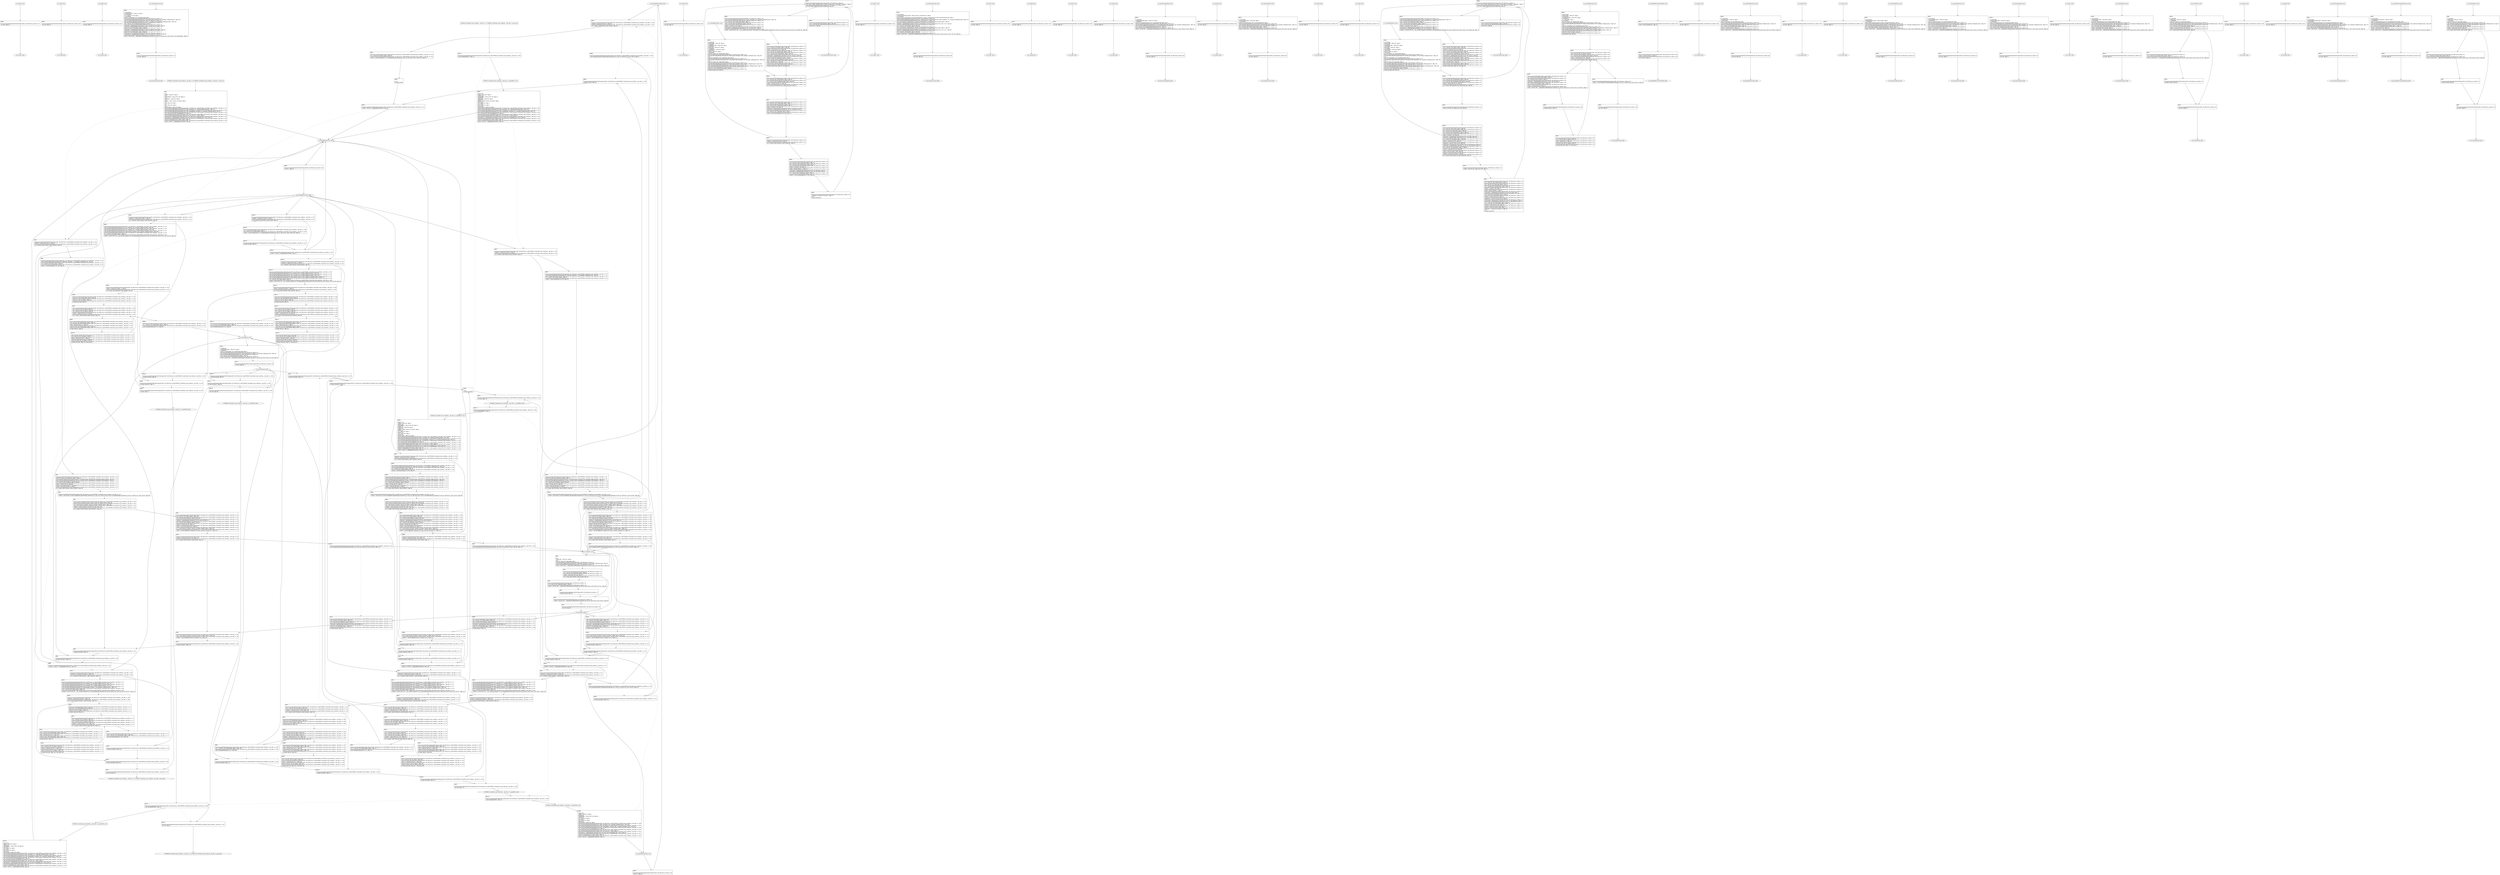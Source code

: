 digraph "icfg graph" {
BBio_ll_good1_end [label="{io_ll_good1_end}"];
BBio_ll_bad6_end [label="{io_ll_bad6_end}"];
BBio_ll_good5_end [label="{io_ll_good5_end}"];
BBio_ll_printWcharLine_end [label="{io_ll_printWcharLine_end}"];
BBio_ll_globalReturnsFalse_end [label="{io_ll_globalReturnsFalse_end}"];
BBCWE606_Unchecked_Loop_Condition__char_file_11_ll_goodG2B2_end [label="{CWE606_Unchecked_Loop_Condition__char_file_11_ll_goodG2B2_end}"];
BBio_ll_bad8_end [label="{io_ll_bad8_end}"];
BBio_ll_decodeHexWChars_end [label="{io_ll_decodeHexWChars_end}"];
BBio_ll_good7_end [label="{io_ll_good7_end}"];
BBio_ll_globalReturnsTrue_end [label="{io_ll_globalReturnsTrue_end}"];
BBio_ll_printStructLine_end [label="{io_ll_printStructLine_end}"];
BBio_ll_bad7_end [label="{io_ll_bad7_end}"];
BBio_ll_good6_end [label="{io_ll_good6_end}"];
BBio_ll_bad2_end [label="{io_ll_bad2_end}"];
BBio_ll_bad9_end [label="{io_ll_bad9_end}"];
BBio_ll_printUnsignedLine_end [label="{io_ll_printUnsignedLine_end}"];
BBCWE606_Unchecked_Loop_Condition__char_file_11_ll_goodG2B1_end [label="{CWE606_Unchecked_Loop_Condition__char_file_11_ll_goodG2B1_end}"];
BBio_ll_good4_end [label="{io_ll_good4_end}"];
BBio_ll_printSizeTLine_end [label="{io_ll_printSizeTLine_end}"];
BBio_ll_bad5_end [label="{io_ll_bad5_end}"];
BBio_ll_printLine_end [label="{io_ll_printLine_end}"];
BBio_ll_bad4_end [label="{io_ll_bad4_end}"];
BBio_ll_decodeHexChars_end [label="{io_ll_decodeHexChars_end}"];
BBio_ll_printBytesLine_end [label="{io_ll_printBytesLine_end}"];
BBio_ll_globalReturnsTrueOrFalse_end [label="{io_ll_globalReturnsTrueOrFalse_end}"];
BBCWE606_Unchecked_Loop_Condition__char_file_11_ll_CWE606_Unchecked_Loop_Condition__char_file_11_good_end [label="{CWE606_Unchecked_Loop_Condition__char_file_11_ll_CWE606_Unchecked_Loop_Condition__char_file_11_good_end}"];
BBio_ll_good3_end [label="{io_ll_good3_end}"];
BBio_ll_printHexCharLine_end [label="{io_ll_printHexCharLine_end}"];
BBio_ll_good9_end [label="{io_ll_good9_end}"];
BBCWE606_Unchecked_Loop_Condition__char_file_11_ll_CWE606_Unchecked_Loop_Condition__char_file_11_bad_end [label="{CWE606_Unchecked_Loop_Condition__char_file_11_ll_CWE606_Unchecked_Loop_Condition__char_file_11_bad_end}"];
BBio_ll_bad3_end [label="{io_ll_bad3_end}"];
BBio_ll_printDoubleLine_end [label="{io_ll_printDoubleLine_end}"];
BBio_ll_printShortLine_end [label="{io_ll_printShortLine_end}"];
BBio_ll_printLongLine_end [label="{io_ll_printLongLine_end}"];
BBio_ll_bad1_end [label="{io_ll_bad1_end}"];
BBCWE606_Unchecked_Loop_Condition__char_file_11_ll_goodB2G2_end [label="{CWE606_Unchecked_Loop_Condition__char_file_11_ll_goodB2G2_end}"];
BBio_ll_printFloatLine_end [label="{io_ll_printFloatLine_end}"];
BBio_ll_printWLine_end [label="{io_ll_printWLine_end}"];
BBio_ll_good2_end [label="{io_ll_good2_end}"];
BBio_ll_printIntLine_end [label="{io_ll_printIntLine_end}"];
BBCWE606_Unchecked_Loop_Condition__char_file_11_ll_goodB2G1_end [label="{CWE606_Unchecked_Loop_Condition__char_file_11_ll_goodB2G1_end}"];
BBio_ll_good8_end [label="{io_ll_good8_end}"];
BBio_ll_printLongLongLine_end [label="{io_ll_printLongLongLine_end}"];
BBio_ll_printHexUnsignedCharLine_end [label="{io_ll_printHexUnsignedCharLine_end}"];
BBio_ll_printSinkLine_end [label="{io_ll_printSinkLine_end}"];
BBio_ll_good1_start [label="{io_ll_good1_start}", shape=record];
io_ll_good1BB69 [label="{BB69:\l\l/home/raoxue/Desktop/MemVerif/workspace/000_109_084/source_code/io.c:187\l
  ret void, !dbg !52\l
}", shape=record];
BBio_ll_bad6_start [label="{io_ll_bad6_start}", shape=record];
io_ll_bad6BB83 [label="{BB83:\l\l/home/raoxue/Desktop/MemVerif/workspace/000_109_084/source_code/io.c:203\l
  ret void, !dbg !52\l
}", shape=record];
BBio_ll_good5_start [label="{io_ll_good5_start}", shape=record];
io_ll_good5BB73 [label="{BB73:\l\l/home/raoxue/Desktop/MemVerif/workspace/000_109_084/source_code/io.c:191\l
  ret void, !dbg !52\l
}", shape=record];
BBio_ll_printWcharLine_start [label="{io_ll_printWcharLine_start}", shape=record];
io_ll_printWcharLineBB28 [label="{BB28:\l\l/:1103234048\l
  %wideChar.addr = alloca i32, align 4\l
/:1103234048\l
  %s = alloca [2 x i32], align 4\l
/:1103234048\l
  store i32 %wideChar, i32* %wideChar.addr, align 4\l
/home/raoxue/Desktop/MemVerif/workspace/000_109_084/source_code/io.c:70\l
  call void @llvm.dbg.declare(metadata i32* %wideChar.addr, metadata !162, metadata !DIExpression()), !dbg !163\l
/home/raoxue/Desktop/MemVerif/workspace/000_109_084/source_code/io.c:74\l
  call void @llvm.dbg.declare(metadata [2 x i32]* %s, metadata !164, metadata !DIExpression()), !dbg !168\l
/home/raoxue/Desktop/MemVerif/workspace/000_109_084/source_code/io.c:75\l
  %0 = load i32, i32* %wideChar.addr, align 4, !dbg !61\l
/home/raoxue/Desktop/MemVerif/workspace/000_109_084/source_code/io.c:75\l
  %arrayidx = getelementptr inbounds [2 x i32], [2 x i32]* %s, i64 0, i64 0, !dbg !62\l
/home/raoxue/Desktop/MemVerif/workspace/000_109_084/source_code/io.c:75\l
  store i32 %0, i32* %arrayidx, align 4, !dbg !63\l
/home/raoxue/Desktop/MemVerif/workspace/000_109_084/source_code/io.c:76\l
  %arrayidx1 = getelementptr inbounds [2 x i32], [2 x i32]* %s, i64 0, i64 1, !dbg !64\l
/home/raoxue/Desktop/MemVerif/workspace/000_109_084/source_code/io.c:76\l
  store i32 0, i32* %arrayidx1, align 4, !dbg !65\l
/home/raoxue/Desktop/MemVerif/workspace/000_109_084/source_code/io.c:77\l
  %arraydecay = getelementptr inbounds [2 x i32], [2 x i32]* %s, i64 0, i64 0, !dbg !66\l
/home/raoxue/Desktop/MemVerif/workspace/000_109_084/source_code/io.c:77\l
  %call = call i32 (i8*, ...) @printf(i8* getelementptr inbounds ([5 x i8], [5 x i8]* @.str.10, i64 0, i64 0), i32* %arraydecay), !dbg !67\l
}", shape=record];
io_ll_printWcharLineBB28 [label="{BB28:\l\l/:1103234048\l
  %wideChar.addr = alloca i32, align 4\l
/:1103234048\l
  %s = alloca [2 x i32], align 4\l
/:1103234048\l
  store i32 %wideChar, i32* %wideChar.addr, align 4\l
/home/raoxue/Desktop/MemVerif/workspace/000_109_084/source_code/io.c:70\l
  call void @llvm.dbg.declare(metadata i32* %wideChar.addr, metadata !162, metadata !DIExpression()), !dbg !163\l
/home/raoxue/Desktop/MemVerif/workspace/000_109_084/source_code/io.c:74\l
  call void @llvm.dbg.declare(metadata [2 x i32]* %s, metadata !164, metadata !DIExpression()), !dbg !168\l
/home/raoxue/Desktop/MemVerif/workspace/000_109_084/source_code/io.c:75\l
  %0 = load i32, i32* %wideChar.addr, align 4, !dbg !61\l
/home/raoxue/Desktop/MemVerif/workspace/000_109_084/source_code/io.c:75\l
  %arrayidx = getelementptr inbounds [2 x i32], [2 x i32]* %s, i64 0, i64 0, !dbg !62\l
/home/raoxue/Desktop/MemVerif/workspace/000_109_084/source_code/io.c:75\l
  store i32 %0, i32* %arrayidx, align 4, !dbg !63\l
/home/raoxue/Desktop/MemVerif/workspace/000_109_084/source_code/io.c:76\l
  %arrayidx1 = getelementptr inbounds [2 x i32], [2 x i32]* %s, i64 0, i64 1, !dbg !64\l
/home/raoxue/Desktop/MemVerif/workspace/000_109_084/source_code/io.c:76\l
  store i32 0, i32* %arrayidx1, align 4, !dbg !65\l
/home/raoxue/Desktop/MemVerif/workspace/000_109_084/source_code/io.c:77\l
  %arraydecay = getelementptr inbounds [2 x i32], [2 x i32]* %s, i64 0, i64 0, !dbg !66\l
/home/raoxue/Desktop/MemVerif/workspace/000_109_084/source_code/io.c:77\l
  %call = call i32 (i8*, ...) @printf(i8* getelementptr inbounds ([5 x i8], [5 x i8]* @.str.10, i64 0, i64 0), i32* %arraydecay), !dbg !67\l
}", shape=record];
io_ll_printWcharLineBB29 [label="{BB29:\l\l/home/raoxue/Desktop/MemVerif/workspace/000_109_084/source_code/io.c:78\l
  ret void, !dbg !68\l
}", shape=record];
BBio_ll_globalReturnsFalse_start [label="{io_ll_globalReturnsFalse_start}", shape=record];
io_ll_globalReturnsFalseBB66 [label="{BB66:\l\l/home/raoxue/Desktop/MemVerif/workspace/000_109_084/source_code/io.c:163\l
  ret i32 0, !dbg !52\l
}", shape=record];
BBCWE606_Unchecked_Loop_Condition__char_file_11_ll_goodG2B2_start [label="{CWE606_Unchecked_Loop_Condition__char_file_11_ll_goodG2B2_start}", shape=record];
CWE606_Unchecked_Loop_Condition__char_file_11_ll_goodG2B2BB102 [label="{BB102:\l\l/:88510312\l
  %data = alloca i8*, align 8\l
/:88510312\l
  %dataBuffer = alloca [100 x i8], align 16\l
/:88510312\l
  %i = alloca i32, align 4\l
/:88510312\l
  %n = alloca i32, align 4\l
/:88510312\l
  %intVariable = alloca i32, align 4\l
/home/raoxue/Desktop/MemVerif/workspace/000_109_084/source_code/CWE606_Unchecked_Loop_Condition__char_file_11.c:234\l
  call void @llvm.dbg.declare(metadata i8** %data, metadata !419, metadata !DIExpression()), !dbg !420\l
/home/raoxue/Desktop/MemVerif/workspace/000_109_084/source_code/CWE606_Unchecked_Loop_Condition__char_file_11.c:235\l
  call void @llvm.dbg.declare(metadata [100 x i8]* %dataBuffer, metadata !421, metadata !DIExpression()), !dbg !422\l
/home/raoxue/Desktop/MemVerif/workspace/000_109_084/source_code/CWE606_Unchecked_Loop_Condition__char_file_11.c:235\l
  %0 = bitcast [100 x i8]* %dataBuffer to i8*, !dbg !21\l
/home/raoxue/Desktop/MemVerif/workspace/000_109_084/source_code/CWE606_Unchecked_Loop_Condition__char_file_11.c:235\l
  call void @llvm.memset.p0i8.i64(i8* align 16 %0, i8 0, i64 100, i1 false), !dbg !21\l
/home/raoxue/Desktop/MemVerif/workspace/000_109_084/source_code/CWE606_Unchecked_Loop_Condition__char_file_11.c:236\l
  %arraydecay = getelementptr inbounds [100 x i8], [100 x i8]* %dataBuffer, i64 0, i64 0, !dbg !22\l
/home/raoxue/Desktop/MemVerif/workspace/000_109_084/source_code/CWE606_Unchecked_Loop_Condition__char_file_11.c:236\l
  store i8* %arraydecay, i8** %data, align 8, !dbg !23\l
/home/raoxue/Desktop/MemVerif/workspace/000_109_084/source_code/CWE606_Unchecked_Loop_Condition__char_file_11.c:237\l
  %call = call i32 (...) @globalReturnsTrue(), !dbg !24\l
}", shape=record];
CWE606_Unchecked_Loop_Condition__char_file_11_ll_goodG2B2BB102 [label="{BB102:\l\l/:88510312\l
  %data = alloca i8*, align 8\l
/:88510312\l
  %dataBuffer = alloca [100 x i8], align 16\l
/:88510312\l
  %i = alloca i32, align 4\l
/:88510312\l
  %n = alloca i32, align 4\l
/:88510312\l
  %intVariable = alloca i32, align 4\l
/home/raoxue/Desktop/MemVerif/workspace/000_109_084/source_code/CWE606_Unchecked_Loop_Condition__char_file_11.c:234\l
  call void @llvm.dbg.declare(metadata i8** %data, metadata !419, metadata !DIExpression()), !dbg !420\l
/home/raoxue/Desktop/MemVerif/workspace/000_109_084/source_code/CWE606_Unchecked_Loop_Condition__char_file_11.c:235\l
  call void @llvm.dbg.declare(metadata [100 x i8]* %dataBuffer, metadata !421, metadata !DIExpression()), !dbg !422\l
/home/raoxue/Desktop/MemVerif/workspace/000_109_084/source_code/CWE606_Unchecked_Loop_Condition__char_file_11.c:235\l
  %0 = bitcast [100 x i8]* %dataBuffer to i8*, !dbg !21\l
/home/raoxue/Desktop/MemVerif/workspace/000_109_084/source_code/CWE606_Unchecked_Loop_Condition__char_file_11.c:235\l
  call void @llvm.memset.p0i8.i64(i8* align 16 %0, i8 0, i64 100, i1 false), !dbg !21\l
/home/raoxue/Desktop/MemVerif/workspace/000_109_084/source_code/CWE606_Unchecked_Loop_Condition__char_file_11.c:236\l
  %arraydecay = getelementptr inbounds [100 x i8], [100 x i8]* %dataBuffer, i64 0, i64 0, !dbg !22\l
/home/raoxue/Desktop/MemVerif/workspace/000_109_084/source_code/CWE606_Unchecked_Loop_Condition__char_file_11.c:236\l
  store i8* %arraydecay, i8** %data, align 8, !dbg !23\l
/home/raoxue/Desktop/MemVerif/workspace/000_109_084/source_code/CWE606_Unchecked_Loop_Condition__char_file_11.c:237\l
  %call = call i32 (...) @globalReturnsTrue(), !dbg !24\l
}", shape=record];
CWE606_Unchecked_Loop_Condition__char_file_11_ll_goodG2B2BB103 [label="{BB103:\l\l/home/raoxue/Desktop/MemVerif/workspace/000_109_084/source_code/CWE606_Unchecked_Loop_Condition__char_file_11.c:237\l
  %tobool = icmp ne i32 %call, 0, !dbg !24\l
/home/raoxue/Desktop/MemVerif/workspace/000_109_084/source_code/CWE606_Unchecked_Loop_Condition__char_file_11.c:237\l
  br i1 %tobool, label %if.then, label %if.end, !dbg !26\l
}", shape=record];
CWE606_Unchecked_Loop_Condition__char_file_11_ll_goodG2B2BB104 [label="{BB104:\l\l/home/raoxue/Desktop/MemVerif/workspace/000_109_084/source_code/CWE606_Unchecked_Loop_Condition__char_file_11.c:240\l
  %1 = load i8*, i8** %data, align 8, !dbg !27\l
/home/raoxue/Desktop/MemVerif/workspace/000_109_084/source_code/CWE606_Unchecked_Loop_Condition__char_file_11.c:240\l
  %call1 = call i8* @strcpy(i8* %1, i8* getelementptr inbounds ([3 x i8], [3 x i8]* @.str.5, i64 0, i64 0)) #6, !dbg !29\l
}", shape=record];
CWE606_Unchecked_Loop_Condition__char_file_11_ll_goodG2B2BB104 [label="{BB104:\l\l/home/raoxue/Desktop/MemVerif/workspace/000_109_084/source_code/CWE606_Unchecked_Loop_Condition__char_file_11.c:240\l
  %1 = load i8*, i8** %data, align 8, !dbg !27\l
/home/raoxue/Desktop/MemVerif/workspace/000_109_084/source_code/CWE606_Unchecked_Loop_Condition__char_file_11.c:240\l
  %call1 = call i8* @strcpy(i8* %1, i8* getelementptr inbounds ([3 x i8], [3 x i8]* @.str.5, i64 0, i64 0)) #6, !dbg !29\l
}", shape=record];
CWE606_Unchecked_Loop_Condition__char_file_11_ll_goodG2B2BB106 [label="{BB106:\l\l/home/raoxue/Desktop/MemVerif/workspace/000_109_084/source_code/CWE606_Unchecked_Loop_Condition__char_file_11.c:241\l
  br label %if.end, !dbg !30\l
}", shape=record];
CWE606_Unchecked_Loop_Condition__char_file_11_ll_goodG2B2BB105 [label="{BB105:\l\l/home/raoxue/Desktop/MemVerif/workspace/000_109_084/source_code/CWE606_Unchecked_Loop_Condition__char_file_11.c:242\l
  %call2 = call i32 (...) @globalReturnsTrue(), !dbg !31\l
}", shape=record];
CWE606_Unchecked_Loop_Condition__char_file_11_ll_goodG2B2BB105 [label="{BB105:\l\l/home/raoxue/Desktop/MemVerif/workspace/000_109_084/source_code/CWE606_Unchecked_Loop_Condition__char_file_11.c:242\l
  %call2 = call i32 (...) @globalReturnsTrue(), !dbg !31\l
}", shape=record];
CWE606_Unchecked_Loop_Condition__char_file_11_ll_goodG2B2BB107 [label="{BB107:\l\l/home/raoxue/Desktop/MemVerif/workspace/000_109_084/source_code/CWE606_Unchecked_Loop_Condition__char_file_11.c:242\l
  %tobool3 = icmp ne i32 %call2, 0, !dbg !31\l
/home/raoxue/Desktop/MemVerif/workspace/000_109_084/source_code/CWE606_Unchecked_Loop_Condition__char_file_11.c:242\l
  br i1 %tobool3, label %if.then4, label %if.end10, !dbg !33\l
}", shape=record];
CWE606_Unchecked_Loop_Condition__char_file_11_ll_goodG2B2BB108 [label="{BB108:\l\l/home/raoxue/Desktop/MemVerif/workspace/000_109_084/source_code/CWE606_Unchecked_Loop_Condition__char_file_11.c:245\l
  call void @llvm.dbg.declare(metadata i32* %i, metadata !435, metadata !DIExpression()), !dbg !438\l
/home/raoxue/Desktop/MemVerif/workspace/000_109_084/source_code/CWE606_Unchecked_Loop_Condition__char_file_11.c:245\l
  call void @llvm.dbg.declare(metadata i32* %n, metadata !439, metadata !DIExpression()), !dbg !440\l
/home/raoxue/Desktop/MemVerif/workspace/000_109_084/source_code/CWE606_Unchecked_Loop_Condition__char_file_11.c:245\l
  call void @llvm.dbg.declare(metadata i32* %intVariable, metadata !441, metadata !DIExpression()), !dbg !442\l
/home/raoxue/Desktop/MemVerif/workspace/000_109_084/source_code/CWE606_Unchecked_Loop_Condition__char_file_11.c:246\l
  %2 = load i8*, i8** %data, align 8, !dbg !42\l
/home/raoxue/Desktop/MemVerif/workspace/000_109_084/source_code/CWE606_Unchecked_Loop_Condition__char_file_11.c:246\l
  %call5 = call i32 (i8*, i8*, ...) @__isoc99_sscanf(i8* %2, i8* getelementptr inbounds ([3 x i8], [3 x i8]* @.str.3, i64 0, i64 0), i32* %n) #6, !dbg !44\l
}", shape=record];
CWE606_Unchecked_Loop_Condition__char_file_11_ll_goodG2B2BB108 [label="{BB108:\l\l/home/raoxue/Desktop/MemVerif/workspace/000_109_084/source_code/CWE606_Unchecked_Loop_Condition__char_file_11.c:245\l
  call void @llvm.dbg.declare(metadata i32* %i, metadata !435, metadata !DIExpression()), !dbg !438\l
/home/raoxue/Desktop/MemVerif/workspace/000_109_084/source_code/CWE606_Unchecked_Loop_Condition__char_file_11.c:245\l
  call void @llvm.dbg.declare(metadata i32* %n, metadata !439, metadata !DIExpression()), !dbg !440\l
/home/raoxue/Desktop/MemVerif/workspace/000_109_084/source_code/CWE606_Unchecked_Loop_Condition__char_file_11.c:245\l
  call void @llvm.dbg.declare(metadata i32* %intVariable, metadata !441, metadata !DIExpression()), !dbg !442\l
/home/raoxue/Desktop/MemVerif/workspace/000_109_084/source_code/CWE606_Unchecked_Loop_Condition__char_file_11.c:246\l
  %2 = load i8*, i8** %data, align 8, !dbg !42\l
/home/raoxue/Desktop/MemVerif/workspace/000_109_084/source_code/CWE606_Unchecked_Loop_Condition__char_file_11.c:246\l
  %call5 = call i32 (i8*, i8*, ...) @__isoc99_sscanf(i8* %2, i8* getelementptr inbounds ([3 x i8], [3 x i8]* @.str.3, i64 0, i64 0), i32* %n) #6, !dbg !44\l
}", shape=record];
CWE606_Unchecked_Loop_Condition__char_file_11_ll_goodG2B2BB110 [label="{BB110:\l\l/home/raoxue/Desktop/MemVerif/workspace/000_109_084/source_code/CWE606_Unchecked_Loop_Condition__char_file_11.c:246\l
  %cmp = icmp eq i32 %call5, 1, !dbg !45\l
/home/raoxue/Desktop/MemVerif/workspace/000_109_084/source_code/CWE606_Unchecked_Loop_Condition__char_file_11.c:246\l
  br i1 %cmp, label %if.then6, label %if.end9, !dbg !46\l
}", shape=record];
CWE606_Unchecked_Loop_Condition__char_file_11_ll_goodG2B2BB111 [label="{BB111:\l\l/home/raoxue/Desktop/MemVerif/workspace/000_109_084/source_code/CWE606_Unchecked_Loop_Condition__char_file_11.c:249\l
  store i32 0, i32* %intVariable, align 4, !dbg !47\l
/home/raoxue/Desktop/MemVerif/workspace/000_109_084/source_code/CWE606_Unchecked_Loop_Condition__char_file_11.c:250\l
  store i32 0, i32* %i, align 4, !dbg !49\l
/home/raoxue/Desktop/MemVerif/workspace/000_109_084/source_code/CWE606_Unchecked_Loop_Condition__char_file_11.c:250\l
  br label %for.cond, !dbg !51\l
}", shape=record];
CWE606_Unchecked_Loop_Condition__char_file_11_ll_goodG2B2BB113 [label="{BB113:\l\l/home/raoxue/Desktop/MemVerif/workspace/000_109_084/source_code/CWE606_Unchecked_Loop_Condition__char_file_11.c:250\l
  %3 = load i32, i32* %i, align 4, !dbg !52\l
/home/raoxue/Desktop/MemVerif/workspace/000_109_084/source_code/CWE606_Unchecked_Loop_Condition__char_file_11.c:250\l
  %4 = load i32, i32* %n, align 4, !dbg !54\l
/home/raoxue/Desktop/MemVerif/workspace/000_109_084/source_code/CWE606_Unchecked_Loop_Condition__char_file_11.c:250\l
  %cmp7 = icmp slt i32 %3, %4, !dbg !55\l
/home/raoxue/Desktop/MemVerif/workspace/000_109_084/source_code/CWE606_Unchecked_Loop_Condition__char_file_11.c:250\l
  br i1 %cmp7, label %for.body, label %for.end, !dbg !56\l
}", shape=record];
CWE606_Unchecked_Loop_Condition__char_file_11_ll_goodG2B2BB114 [label="{BB114:\l\l/home/raoxue/Desktop/MemVerif/workspace/000_109_084/source_code/CWE606_Unchecked_Loop_Condition__char_file_11.c:253\l
  %5 = load i32, i32* %intVariable, align 4, !dbg !57\l
/home/raoxue/Desktop/MemVerif/workspace/000_109_084/source_code/CWE606_Unchecked_Loop_Condition__char_file_11.c:253\l
  %inc = add nsw i32 %5, 1, !dbg !57\l
/home/raoxue/Desktop/MemVerif/workspace/000_109_084/source_code/CWE606_Unchecked_Loop_Condition__char_file_11.c:253\l
  store i32 %inc, i32* %intVariable, align 4, !dbg !57\l
/home/raoxue/Desktop/MemVerif/workspace/000_109_084/source_code/CWE606_Unchecked_Loop_Condition__char_file_11.c:254\l
  br label %for.inc, !dbg !59\l
}", shape=record];
CWE606_Unchecked_Loop_Condition__char_file_11_ll_goodG2B2BB116 [label="{BB116:\l\l/home/raoxue/Desktop/MemVerif/workspace/000_109_084/source_code/CWE606_Unchecked_Loop_Condition__char_file_11.c:250\l
  %6 = load i32, i32* %i, align 4, !dbg !60\l
/home/raoxue/Desktop/MemVerif/workspace/000_109_084/source_code/CWE606_Unchecked_Loop_Condition__char_file_11.c:250\l
  %inc8 = add nsw i32 %6, 1, !dbg !60\l
/home/raoxue/Desktop/MemVerif/workspace/000_109_084/source_code/CWE606_Unchecked_Loop_Condition__char_file_11.c:250\l
  store i32 %inc8, i32* %i, align 4, !dbg !60\l
/home/raoxue/Desktop/MemVerif/workspace/000_109_084/source_code/CWE606_Unchecked_Loop_Condition__char_file_11.c:250\l
  br label %for.cond, !dbg !61, !llvm.loop !62\l
}", shape=record];
CWE606_Unchecked_Loop_Condition__char_file_11_ll_goodG2B2BB115 [label="{BB115:\l\l/home/raoxue/Desktop/MemVerif/workspace/000_109_084/source_code/CWE606_Unchecked_Loop_Condition__char_file_11.c:255\l
  %7 = load i32, i32* %intVariable, align 4, !dbg !65\l
/home/raoxue/Desktop/MemVerif/workspace/000_109_084/source_code/CWE606_Unchecked_Loop_Condition__char_file_11.c:255\l
  call void @printIntLine(i32 %7), !dbg !66\l
}", shape=record];
CWE606_Unchecked_Loop_Condition__char_file_11_ll_goodG2B2BB115 [label="{BB115:\l\l/home/raoxue/Desktop/MemVerif/workspace/000_109_084/source_code/CWE606_Unchecked_Loop_Condition__char_file_11.c:255\l
  %7 = load i32, i32* %intVariable, align 4, !dbg !65\l
/home/raoxue/Desktop/MemVerif/workspace/000_109_084/source_code/CWE606_Unchecked_Loop_Condition__char_file_11.c:255\l
  call void @printIntLine(i32 %7), !dbg !66\l
}", shape=record];
CWE606_Unchecked_Loop_Condition__char_file_11_ll_goodG2B2BB117 [label="{BB117:\l\l/home/raoxue/Desktop/MemVerif/workspace/000_109_084/source_code/CWE606_Unchecked_Loop_Condition__char_file_11.c:256\l
  br label %if.end9, !dbg !67\l
}", shape=record];
CWE606_Unchecked_Loop_Condition__char_file_11_ll_goodG2B2BB112 [label="{BB112:\l\l/home/raoxue/Desktop/MemVerif/workspace/000_109_084/source_code/CWE606_Unchecked_Loop_Condition__char_file_11.c:258\l
  br label %if.end10, !dbg !68\l
}", shape=record];
CWE606_Unchecked_Loop_Condition__char_file_11_ll_goodG2B2BB109 [label="{BB109:\l\l/home/raoxue/Desktop/MemVerif/workspace/000_109_084/source_code/CWE606_Unchecked_Loop_Condition__char_file_11.c:259\l
  ret void, !dbg !69\l
}", shape=record];
BBio_ll_bad8_start [label="{io_ll_bad8_start}", shape=record];
io_ll_bad8BB85 [label="{BB85:\l\l/home/raoxue/Desktop/MemVerif/workspace/000_109_084/source_code/io.c:205\l
  ret void, !dbg !52\l
}", shape=record];
BBio_ll_decodeHexWChars_start [label="{io_ll_decodeHexWChars_start}", shape=record];
io_ll_decodeHexWCharsBB55 [label="{BB55:\l\l/:116689480\l
  %bytes.addr = alloca i8*, align 8\l
/:116689480\l
  %numBytes.addr = alloca i64, align 8\l
/:116689480\l
  %hex.addr = alloca i32*, align 8\l
/:116689480\l
  %numWritten = alloca i64, align 8\l
/:116689480\l
  %byte = alloca i32, align 4\l
/:116689480\l
  store i8* %bytes, i8** %bytes.addr, align 8\l
/home/raoxue/Desktop/MemVerif/workspace/000_109_084/source_code/io.c:135\l
  call void @llvm.dbg.declare(metadata i8** %bytes.addr, metadata !290, metadata !DIExpression()), !dbg !291\l
/:135\l
  store i64 %numBytes, i64* %numBytes.addr, align 8\l
/home/raoxue/Desktop/MemVerif/workspace/000_109_084/source_code/io.c:135\l
  call void @llvm.dbg.declare(metadata i64* %numBytes.addr, metadata !292, metadata !DIExpression()), !dbg !293\l
/:135\l
  store i32* %hex, i32** %hex.addr, align 8\l
/home/raoxue/Desktop/MemVerif/workspace/000_109_084/source_code/io.c:135\l
  call void @llvm.dbg.declare(metadata i32** %hex.addr, metadata !294, metadata !DIExpression()), !dbg !295\l
/home/raoxue/Desktop/MemVerif/workspace/000_109_084/source_code/io.c:137\l
  call void @llvm.dbg.declare(metadata i64* %numWritten, metadata !296, metadata !DIExpression()), !dbg !297\l
/home/raoxue/Desktop/MemVerif/workspace/000_109_084/source_code/io.c:137\l
  store i64 0, i64* %numWritten, align 8, !dbg !65\l
/home/raoxue/Desktop/MemVerif/workspace/000_109_084/source_code/io.c:143\l
  br label %while.cond, !dbg !66\l
}", shape=record];
io_ll_decodeHexWCharsBB56 [label="{BB56:\l\l/home/raoxue/Desktop/MemVerif/workspace/000_109_084/source_code/io.c:143\l
  %0 = load i64, i64* %numWritten, align 8, !dbg !67\l
/home/raoxue/Desktop/MemVerif/workspace/000_109_084/source_code/io.c:143\l
  %1 = load i64, i64* %numBytes.addr, align 8, !dbg !68\l
/home/raoxue/Desktop/MemVerif/workspace/000_109_084/source_code/io.c:143\l
  %cmp = icmp ult i64 %0, %1, !dbg !69\l
/home/raoxue/Desktop/MemVerif/workspace/000_109_084/source_code/io.c:143\l
  br i1 %cmp, label %land.lhs.true, label %land.end, !dbg !70\l
}", shape=record];
io_ll_decodeHexWCharsBB57 [label="{BB57:\l\l/home/raoxue/Desktop/MemVerif/workspace/000_109_084/source_code/io.c:143\l
  %2 = load i32*, i32** %hex.addr, align 8, !dbg !71\l
/home/raoxue/Desktop/MemVerif/workspace/000_109_084/source_code/io.c:143\l
  %3 = load i64, i64* %numWritten, align 8, !dbg !72\l
/home/raoxue/Desktop/MemVerif/workspace/000_109_084/source_code/io.c:143\l
  %mul = mul i64 2, %3, !dbg !73\l
/home/raoxue/Desktop/MemVerif/workspace/000_109_084/source_code/io.c:143\l
  %arrayidx = getelementptr inbounds i32, i32* %2, i64 %mul, !dbg !71\l
/home/raoxue/Desktop/MemVerif/workspace/000_109_084/source_code/io.c:143\l
  %4 = load i32, i32* %arrayidx, align 4, !dbg !71\l
/home/raoxue/Desktop/MemVerif/workspace/000_109_084/source_code/io.c:143\l
  %call = call i32 @iswxdigit(i32 %4) #5, !dbg !74\l
}", shape=record];
io_ll_decodeHexWCharsBB57 [label="{BB57:\l\l/home/raoxue/Desktop/MemVerif/workspace/000_109_084/source_code/io.c:143\l
  %2 = load i32*, i32** %hex.addr, align 8, !dbg !71\l
/home/raoxue/Desktop/MemVerif/workspace/000_109_084/source_code/io.c:143\l
  %3 = load i64, i64* %numWritten, align 8, !dbg !72\l
/home/raoxue/Desktop/MemVerif/workspace/000_109_084/source_code/io.c:143\l
  %mul = mul i64 2, %3, !dbg !73\l
/home/raoxue/Desktop/MemVerif/workspace/000_109_084/source_code/io.c:143\l
  %arrayidx = getelementptr inbounds i32, i32* %2, i64 %mul, !dbg !71\l
/home/raoxue/Desktop/MemVerif/workspace/000_109_084/source_code/io.c:143\l
  %4 = load i32, i32* %arrayidx, align 4, !dbg !71\l
/home/raoxue/Desktop/MemVerif/workspace/000_109_084/source_code/io.c:143\l
  %call = call i32 @iswxdigit(i32 %4) #5, !dbg !74\l
}", shape=record];
io_ll_decodeHexWCharsBB59 [label="{BB59:\l\l/home/raoxue/Desktop/MemVerif/workspace/000_109_084/source_code/io.c:143\l
  %tobool = icmp ne i32 %call, 0, !dbg !74\l
/home/raoxue/Desktop/MemVerif/workspace/000_109_084/source_code/io.c:143\l
  br i1 %tobool, label %land.rhs, label %land.end, !dbg !75\l
}", shape=record];
io_ll_decodeHexWCharsBB60 [label="{BB60:\l\l/home/raoxue/Desktop/MemVerif/workspace/000_109_084/source_code/io.c:143\l
  %5 = load i32*, i32** %hex.addr, align 8, !dbg !76\l
/home/raoxue/Desktop/MemVerif/workspace/000_109_084/source_code/io.c:143\l
  %6 = load i64, i64* %numWritten, align 8, !dbg !77\l
/home/raoxue/Desktop/MemVerif/workspace/000_109_084/source_code/io.c:143\l
  %mul1 = mul i64 2, %6, !dbg !78\l
/home/raoxue/Desktop/MemVerif/workspace/000_109_084/source_code/io.c:143\l
  %add = add i64 %mul1, 1, !dbg !79\l
/home/raoxue/Desktop/MemVerif/workspace/000_109_084/source_code/io.c:143\l
  %arrayidx2 = getelementptr inbounds i32, i32* %5, i64 %add, !dbg !76\l
/home/raoxue/Desktop/MemVerif/workspace/000_109_084/source_code/io.c:143\l
  %7 = load i32, i32* %arrayidx2, align 4, !dbg !76\l
/home/raoxue/Desktop/MemVerif/workspace/000_109_084/source_code/io.c:143\l
  %call3 = call i32 @iswxdigit(i32 %7) #5, !dbg !80\l
}", shape=record];
io_ll_decodeHexWCharsBB60 [label="{BB60:\l\l/home/raoxue/Desktop/MemVerif/workspace/000_109_084/source_code/io.c:143\l
  %5 = load i32*, i32** %hex.addr, align 8, !dbg !76\l
/home/raoxue/Desktop/MemVerif/workspace/000_109_084/source_code/io.c:143\l
  %6 = load i64, i64* %numWritten, align 8, !dbg !77\l
/home/raoxue/Desktop/MemVerif/workspace/000_109_084/source_code/io.c:143\l
  %mul1 = mul i64 2, %6, !dbg !78\l
/home/raoxue/Desktop/MemVerif/workspace/000_109_084/source_code/io.c:143\l
  %add = add i64 %mul1, 1, !dbg !79\l
/home/raoxue/Desktop/MemVerif/workspace/000_109_084/source_code/io.c:143\l
  %arrayidx2 = getelementptr inbounds i32, i32* %5, i64 %add, !dbg !76\l
/home/raoxue/Desktop/MemVerif/workspace/000_109_084/source_code/io.c:143\l
  %7 = load i32, i32* %arrayidx2, align 4, !dbg !76\l
/home/raoxue/Desktop/MemVerif/workspace/000_109_084/source_code/io.c:143\l
  %call3 = call i32 @iswxdigit(i32 %7) #5, !dbg !80\l
}", shape=record];
io_ll_decodeHexWCharsBB61 [label="{BB61:\l\l/home/raoxue/Desktop/MemVerif/workspace/000_109_084/source_code/io.c:143\l
  %tobool4 = icmp ne i32 %call3, 0, !dbg !75\l
/:143\l
  br label %land.end\l
}", shape=record];
io_ll_decodeHexWCharsBB58 [label="{BB58:\l\l/home/raoxue/Desktop/MemVerif/workspace/000_109_084/source_code/io.c:0\l
  %8 = phi i1 [ false, %land.lhs.true ], [ false, %while.cond ], [ %tobool4, %land.rhs ], !dbg !81\l
/home/raoxue/Desktop/MemVerif/workspace/000_109_084/source_code/io.c:143\l
  br i1 %8, label %while.body, label %while.end, !dbg !66\l
}", shape=record];
io_ll_decodeHexWCharsBB62 [label="{BB62:\l\l/home/raoxue/Desktop/MemVerif/workspace/000_109_084/source_code/io.c:145\l
  call void @llvm.dbg.declare(metadata i32* %byte, metadata !314, metadata !DIExpression()), !dbg !316\l
/home/raoxue/Desktop/MemVerif/workspace/000_109_084/source_code/io.c:146\l
  %9 = load i32*, i32** %hex.addr, align 8, !dbg !85\l
/home/raoxue/Desktop/MemVerif/workspace/000_109_084/source_code/io.c:146\l
  %10 = load i64, i64* %numWritten, align 8, !dbg !86\l
/home/raoxue/Desktop/MemVerif/workspace/000_109_084/source_code/io.c:146\l
  %mul5 = mul i64 2, %10, !dbg !87\l
/home/raoxue/Desktop/MemVerif/workspace/000_109_084/source_code/io.c:146\l
  %arrayidx6 = getelementptr inbounds i32, i32* %9, i64 %mul5, !dbg !85\l
/home/raoxue/Desktop/MemVerif/workspace/000_109_084/source_code/io.c:146\l
  %call7 = call i32 (i32*, i32*, ...) @__isoc99_swscanf(i32* %arrayidx6, i32* getelementptr inbounds ([5 x i32], [5 x i32]* @.str.16, i64 0, i64 0), i32* %byte) #5, !dbg !88\l
}", shape=record];
io_ll_decodeHexWCharsBB62 [label="{BB62:\l\l/home/raoxue/Desktop/MemVerif/workspace/000_109_084/source_code/io.c:145\l
  call void @llvm.dbg.declare(metadata i32* %byte, metadata !314, metadata !DIExpression()), !dbg !316\l
/home/raoxue/Desktop/MemVerif/workspace/000_109_084/source_code/io.c:146\l
  %9 = load i32*, i32** %hex.addr, align 8, !dbg !85\l
/home/raoxue/Desktop/MemVerif/workspace/000_109_084/source_code/io.c:146\l
  %10 = load i64, i64* %numWritten, align 8, !dbg !86\l
/home/raoxue/Desktop/MemVerif/workspace/000_109_084/source_code/io.c:146\l
  %mul5 = mul i64 2, %10, !dbg !87\l
/home/raoxue/Desktop/MemVerif/workspace/000_109_084/source_code/io.c:146\l
  %arrayidx6 = getelementptr inbounds i32, i32* %9, i64 %mul5, !dbg !85\l
/home/raoxue/Desktop/MemVerif/workspace/000_109_084/source_code/io.c:146\l
  %call7 = call i32 (i32*, i32*, ...) @__isoc99_swscanf(i32* %arrayidx6, i32* getelementptr inbounds ([5 x i32], [5 x i32]* @.str.16, i64 0, i64 0), i32* %byte) #5, !dbg !88\l
}", shape=record];
io_ll_decodeHexWCharsBB64 [label="{BB64:\l\l/home/raoxue/Desktop/MemVerif/workspace/000_109_084/source_code/io.c:147\l
  %11 = load i32, i32* %byte, align 4, !dbg !89\l
/home/raoxue/Desktop/MemVerif/workspace/000_109_084/source_code/io.c:147\l
  %conv = trunc i32 %11 to i8, !dbg !90\l
/home/raoxue/Desktop/MemVerif/workspace/000_109_084/source_code/io.c:147\l
  %12 = load i8*, i8** %bytes.addr, align 8, !dbg !91\l
/home/raoxue/Desktop/MemVerif/workspace/000_109_084/source_code/io.c:147\l
  %13 = load i64, i64* %numWritten, align 8, !dbg !92\l
/home/raoxue/Desktop/MemVerif/workspace/000_109_084/source_code/io.c:147\l
  %arrayidx8 = getelementptr inbounds i8, i8* %12, i64 %13, !dbg !91\l
/home/raoxue/Desktop/MemVerif/workspace/000_109_084/source_code/io.c:147\l
  store i8 %conv, i8* %arrayidx8, align 1, !dbg !93\l
/home/raoxue/Desktop/MemVerif/workspace/000_109_084/source_code/io.c:148\l
  %14 = load i64, i64* %numWritten, align 8, !dbg !94\l
/home/raoxue/Desktop/MemVerif/workspace/000_109_084/source_code/io.c:148\l
  %inc = add i64 %14, 1, !dbg !94\l
/home/raoxue/Desktop/MemVerif/workspace/000_109_084/source_code/io.c:148\l
  store i64 %inc, i64* %numWritten, align 8, !dbg !94\l
/home/raoxue/Desktop/MemVerif/workspace/000_109_084/source_code/io.c:143\l
  br label %while.cond, !dbg !66, !llvm.loop !95\l
}", shape=record];
io_ll_decodeHexWCharsBB63 [label="{BB63:\l\l/home/raoxue/Desktop/MemVerif/workspace/000_109_084/source_code/io.c:151\l
  %15 = load i64, i64* %numWritten, align 8, !dbg !98\l
/home/raoxue/Desktop/MemVerif/workspace/000_109_084/source_code/io.c:151\l
  ret i64 %15, !dbg !99\l
}", shape=record];
BBio_ll_good7_start [label="{io_ll_good7_start}", shape=record];
io_ll_good7BB75 [label="{BB75:\l\l/home/raoxue/Desktop/MemVerif/workspace/000_109_084/source_code/io.c:193\l
  ret void, !dbg !52\l
}", shape=record];
BBio_ll_globalReturnsTrue_start [label="{io_ll_globalReturnsTrue_start}", shape=record];
io_ll_globalReturnsTrueBB65 [label="{BB65:\l\l/home/raoxue/Desktop/MemVerif/workspace/000_109_084/source_code/io.c:158\l
  ret i32 1, !dbg !52\l
}", shape=record];
BBio_ll_printStructLine_start [label="{io_ll_printStructLine_start}", shape=record];
io_ll_printStructLineBB36 [label="{BB36:\l\l/:1103234048\l
  %structTwoIntsStruct.addr = alloca %struct._twoIntsStruct*, align 8\l
/:1103234048\l
  store %struct._twoIntsStruct* %structTwoIntsStruct, %struct._twoIntsStruct** %structTwoIntsStruct.addr, align 8\l
/home/raoxue/Desktop/MemVerif/workspace/000_109_084/source_code/io.c:95\l
  call void @llvm.dbg.declare(metadata %struct._twoIntsStruct** %structTwoIntsStruct.addr, metadata !212, metadata !DIExpression()), !dbg !213\l
/home/raoxue/Desktop/MemVerif/workspace/000_109_084/source_code/io.c:97\l
  %0 = load %struct._twoIntsStruct*, %struct._twoIntsStruct** %structTwoIntsStruct.addr, align 8, !dbg !61\l
/home/raoxue/Desktop/MemVerif/workspace/000_109_084/source_code/io.c:97\l
  %intOne = getelementptr inbounds %struct._twoIntsStruct, %struct._twoIntsStruct* %0, i32 0, i32 0, !dbg !62\l
/home/raoxue/Desktop/MemVerif/workspace/000_109_084/source_code/io.c:97\l
  %1 = load i32, i32* %intOne, align 4, !dbg !62\l
/home/raoxue/Desktop/MemVerif/workspace/000_109_084/source_code/io.c:97\l
  %2 = load %struct._twoIntsStruct*, %struct._twoIntsStruct** %structTwoIntsStruct.addr, align 8, !dbg !63\l
/home/raoxue/Desktop/MemVerif/workspace/000_109_084/source_code/io.c:97\l
  %intTwo = getelementptr inbounds %struct._twoIntsStruct, %struct._twoIntsStruct* %2, i32 0, i32 1, !dbg !64\l
/home/raoxue/Desktop/MemVerif/workspace/000_109_084/source_code/io.c:97\l
  %3 = load i32, i32* %intTwo, align 4, !dbg !64\l
/home/raoxue/Desktop/MemVerif/workspace/000_109_084/source_code/io.c:97\l
  %call = call i32 (i8*, ...) @printf(i8* getelementptr inbounds ([10 x i8], [10 x i8]* @.str.13, i64 0, i64 0), i32 %1, i32 %3), !dbg !65\l
}", shape=record];
io_ll_printStructLineBB36 [label="{BB36:\l\l/:1103234048\l
  %structTwoIntsStruct.addr = alloca %struct._twoIntsStruct*, align 8\l
/:1103234048\l
  store %struct._twoIntsStruct* %structTwoIntsStruct, %struct._twoIntsStruct** %structTwoIntsStruct.addr, align 8\l
/home/raoxue/Desktop/MemVerif/workspace/000_109_084/source_code/io.c:95\l
  call void @llvm.dbg.declare(metadata %struct._twoIntsStruct** %structTwoIntsStruct.addr, metadata !212, metadata !DIExpression()), !dbg !213\l
/home/raoxue/Desktop/MemVerif/workspace/000_109_084/source_code/io.c:97\l
  %0 = load %struct._twoIntsStruct*, %struct._twoIntsStruct** %structTwoIntsStruct.addr, align 8, !dbg !61\l
/home/raoxue/Desktop/MemVerif/workspace/000_109_084/source_code/io.c:97\l
  %intOne = getelementptr inbounds %struct._twoIntsStruct, %struct._twoIntsStruct* %0, i32 0, i32 0, !dbg !62\l
/home/raoxue/Desktop/MemVerif/workspace/000_109_084/source_code/io.c:97\l
  %1 = load i32, i32* %intOne, align 4, !dbg !62\l
/home/raoxue/Desktop/MemVerif/workspace/000_109_084/source_code/io.c:97\l
  %2 = load %struct._twoIntsStruct*, %struct._twoIntsStruct** %structTwoIntsStruct.addr, align 8, !dbg !63\l
/home/raoxue/Desktop/MemVerif/workspace/000_109_084/source_code/io.c:97\l
  %intTwo = getelementptr inbounds %struct._twoIntsStruct, %struct._twoIntsStruct* %2, i32 0, i32 1, !dbg !64\l
/home/raoxue/Desktop/MemVerif/workspace/000_109_084/source_code/io.c:97\l
  %3 = load i32, i32* %intTwo, align 4, !dbg !64\l
/home/raoxue/Desktop/MemVerif/workspace/000_109_084/source_code/io.c:97\l
  %call = call i32 (i8*, ...) @printf(i8* getelementptr inbounds ([10 x i8], [10 x i8]* @.str.13, i64 0, i64 0), i32 %1, i32 %3), !dbg !65\l
}", shape=record];
io_ll_printStructLineBB37 [label="{BB37:\l\l/home/raoxue/Desktop/MemVerif/workspace/000_109_084/source_code/io.c:98\l
  ret void, !dbg !66\l
}", shape=record];
BBio_ll_bad7_start [label="{io_ll_bad7_start}", shape=record];
io_ll_bad7BB84 [label="{BB84:\l\l/home/raoxue/Desktop/MemVerif/workspace/000_109_084/source_code/io.c:204\l
  ret void, !dbg !52\l
}", shape=record];
BBio_ll_good6_start [label="{io_ll_good6_start}", shape=record];
io_ll_good6BB74 [label="{BB74:\l\l/home/raoxue/Desktop/MemVerif/workspace/000_109_084/source_code/io.c:192\l
  ret void, !dbg !52\l
}", shape=record];
BBio_ll_bad2_start [label="{io_ll_bad2_start}", shape=record];
io_ll_bad2BB79 [label="{BB79:\l\l/home/raoxue/Desktop/MemVerif/workspace/000_109_084/source_code/io.c:199\l
  ret void, !dbg !52\l
}", shape=record];
BBio_ll_bad9_start [label="{io_ll_bad9_start}", shape=record];
io_ll_bad9BB86 [label="{BB86:\l\l/home/raoxue/Desktop/MemVerif/workspace/000_109_084/source_code/io.c:206\l
  ret void, !dbg !52\l
}", shape=record];
BBio_ll_printUnsignedLine_start [label="{io_ll_printUnsignedLine_start}", shape=record];
io_ll_printUnsignedLineBB30 [label="{BB30:\l\l/:116850520\l
  %unsignedNumber.addr = alloca i32, align 4\l
/:116850520\l
  store i32 %unsignedNumber, i32* %unsignedNumber.addr, align 4\l
/home/raoxue/Desktop/MemVerif/workspace/000_109_084/source_code/io.c:80\l
  call void @llvm.dbg.declare(metadata i32* %unsignedNumber.addr, metadata !180, metadata !DIExpression()), !dbg !181\l
/home/raoxue/Desktop/MemVerif/workspace/000_109_084/source_code/io.c:82\l
  %0 = load i32, i32* %unsignedNumber.addr, align 4, !dbg !54\l
/home/raoxue/Desktop/MemVerif/workspace/000_109_084/source_code/io.c:82\l
  %call = call i32 (i8*, ...) @printf(i8* getelementptr inbounds ([4 x i8], [4 x i8]* @.str.11, i64 0, i64 0), i32 %0), !dbg !55\l
}", shape=record];
io_ll_printUnsignedLineBB30 [label="{BB30:\l\l/:116850520\l
  %unsignedNumber.addr = alloca i32, align 4\l
/:116850520\l
  store i32 %unsignedNumber, i32* %unsignedNumber.addr, align 4\l
/home/raoxue/Desktop/MemVerif/workspace/000_109_084/source_code/io.c:80\l
  call void @llvm.dbg.declare(metadata i32* %unsignedNumber.addr, metadata !180, metadata !DIExpression()), !dbg !181\l
/home/raoxue/Desktop/MemVerif/workspace/000_109_084/source_code/io.c:82\l
  %0 = load i32, i32* %unsignedNumber.addr, align 4, !dbg !54\l
/home/raoxue/Desktop/MemVerif/workspace/000_109_084/source_code/io.c:82\l
  %call = call i32 (i8*, ...) @printf(i8* getelementptr inbounds ([4 x i8], [4 x i8]* @.str.11, i64 0, i64 0), i32 %0), !dbg !55\l
}", shape=record];
io_ll_printUnsignedLineBB31 [label="{BB31:\l\l/home/raoxue/Desktop/MemVerif/workspace/000_109_084/source_code/io.c:83\l
  ret void, !dbg !56\l
}", shape=record];
BBCWE606_Unchecked_Loop_Condition__char_file_11_ll_goodG2B1_start [label="{CWE606_Unchecked_Loop_Condition__char_file_11_ll_goodG2B1_start}", shape=record];
CWE606_Unchecked_Loop_Condition__char_file_11_ll_goodG2B1BB84 [label="{BB84:\l\l/:88460104\l
  %data = alloca i8*, align 8\l
/:88460104\l
  %dataBuffer = alloca [100 x i8], align 16\l
/:88460104\l
  %i = alloca i32, align 4\l
/:88460104\l
  %n = alloca i32, align 4\l
/:88460104\l
  %intVariable = alloca i32, align 4\l
/home/raoxue/Desktop/MemVerif/workspace/000_109_084/source_code/CWE606_Unchecked_Loop_Condition__char_file_11.c:199\l
  call void @llvm.dbg.declare(metadata i8** %data, metadata !365, metadata !DIExpression()), !dbg !366\l
/home/raoxue/Desktop/MemVerif/workspace/000_109_084/source_code/CWE606_Unchecked_Loop_Condition__char_file_11.c:200\l
  call void @llvm.dbg.declare(metadata [100 x i8]* %dataBuffer, metadata !367, metadata !DIExpression()), !dbg !368\l
/home/raoxue/Desktop/MemVerif/workspace/000_109_084/source_code/CWE606_Unchecked_Loop_Condition__char_file_11.c:200\l
  %0 = bitcast [100 x i8]* %dataBuffer to i8*, !dbg !21\l
/home/raoxue/Desktop/MemVerif/workspace/000_109_084/source_code/CWE606_Unchecked_Loop_Condition__char_file_11.c:200\l
  call void @llvm.memset.p0i8.i64(i8* align 16 %0, i8 0, i64 100, i1 false), !dbg !21\l
/home/raoxue/Desktop/MemVerif/workspace/000_109_084/source_code/CWE606_Unchecked_Loop_Condition__char_file_11.c:201\l
  %arraydecay = getelementptr inbounds [100 x i8], [100 x i8]* %dataBuffer, i64 0, i64 0, !dbg !22\l
/home/raoxue/Desktop/MemVerif/workspace/000_109_084/source_code/CWE606_Unchecked_Loop_Condition__char_file_11.c:201\l
  store i8* %arraydecay, i8** %data, align 8, !dbg !23\l
/home/raoxue/Desktop/MemVerif/workspace/000_109_084/source_code/CWE606_Unchecked_Loop_Condition__char_file_11.c:202\l
  %call = call i32 (...) @globalReturnsFalse(), !dbg !24\l
}", shape=record];
CWE606_Unchecked_Loop_Condition__char_file_11_ll_goodG2B1BB84 [label="{BB84:\l\l/:88460104\l
  %data = alloca i8*, align 8\l
/:88460104\l
  %dataBuffer = alloca [100 x i8], align 16\l
/:88460104\l
  %i = alloca i32, align 4\l
/:88460104\l
  %n = alloca i32, align 4\l
/:88460104\l
  %intVariable = alloca i32, align 4\l
/home/raoxue/Desktop/MemVerif/workspace/000_109_084/source_code/CWE606_Unchecked_Loop_Condition__char_file_11.c:199\l
  call void @llvm.dbg.declare(metadata i8** %data, metadata !365, metadata !DIExpression()), !dbg !366\l
/home/raoxue/Desktop/MemVerif/workspace/000_109_084/source_code/CWE606_Unchecked_Loop_Condition__char_file_11.c:200\l
  call void @llvm.dbg.declare(metadata [100 x i8]* %dataBuffer, metadata !367, metadata !DIExpression()), !dbg !368\l
/home/raoxue/Desktop/MemVerif/workspace/000_109_084/source_code/CWE606_Unchecked_Loop_Condition__char_file_11.c:200\l
  %0 = bitcast [100 x i8]* %dataBuffer to i8*, !dbg !21\l
/home/raoxue/Desktop/MemVerif/workspace/000_109_084/source_code/CWE606_Unchecked_Loop_Condition__char_file_11.c:200\l
  call void @llvm.memset.p0i8.i64(i8* align 16 %0, i8 0, i64 100, i1 false), !dbg !21\l
/home/raoxue/Desktop/MemVerif/workspace/000_109_084/source_code/CWE606_Unchecked_Loop_Condition__char_file_11.c:201\l
  %arraydecay = getelementptr inbounds [100 x i8], [100 x i8]* %dataBuffer, i64 0, i64 0, !dbg !22\l
/home/raoxue/Desktop/MemVerif/workspace/000_109_084/source_code/CWE606_Unchecked_Loop_Condition__char_file_11.c:201\l
  store i8* %arraydecay, i8** %data, align 8, !dbg !23\l
/home/raoxue/Desktop/MemVerif/workspace/000_109_084/source_code/CWE606_Unchecked_Loop_Condition__char_file_11.c:202\l
  %call = call i32 (...) @globalReturnsFalse(), !dbg !24\l
}", shape=record];
CWE606_Unchecked_Loop_Condition__char_file_11_ll_goodG2B1BB85 [label="{BB85:\l\l/home/raoxue/Desktop/MemVerif/workspace/000_109_084/source_code/CWE606_Unchecked_Loop_Condition__char_file_11.c:202\l
  %tobool = icmp ne i32 %call, 0, !dbg !24\l
/home/raoxue/Desktop/MemVerif/workspace/000_109_084/source_code/CWE606_Unchecked_Loop_Condition__char_file_11.c:202\l
  br i1 %tobool, label %if.then, label %if.else, !dbg !26\l
}", shape=record];
CWE606_Unchecked_Loop_Condition__char_file_11_ll_goodG2B1BB86 [label="{BB86:\l\l/home/raoxue/Desktop/MemVerif/workspace/000_109_084/source_code/CWE606_Unchecked_Loop_Condition__char_file_11.c:205\l
  call void @printLine(i8* getelementptr inbounds ([21 x i8], [21 x i8]* @.str.4, i64 0, i64 0)), !dbg !27\l
}", shape=record];
CWE606_Unchecked_Loop_Condition__char_file_11_ll_goodG2B1BB86 [label="{BB86:\l\l/home/raoxue/Desktop/MemVerif/workspace/000_109_084/source_code/CWE606_Unchecked_Loop_Condition__char_file_11.c:205\l
  call void @printLine(i8* getelementptr inbounds ([21 x i8], [21 x i8]* @.str.4, i64 0, i64 0)), !dbg !27\l
}", shape=record];
CWE606_Unchecked_Loop_Condition__char_file_11_ll_goodG2B1BB88 [label="{BB88:\l\l/home/raoxue/Desktop/MemVerif/workspace/000_109_084/source_code/CWE606_Unchecked_Loop_Condition__char_file_11.c:206\l
  br label %if.end, !dbg !29\l
}", shape=record];
CWE606_Unchecked_Loop_Condition__char_file_11_ll_goodG2B1BB87 [label="{BB87:\l\l/home/raoxue/Desktop/MemVerif/workspace/000_109_084/source_code/CWE606_Unchecked_Loop_Condition__char_file_11.c:210\l
  %1 = load i8*, i8** %data, align 8, !dbg !30\l
/home/raoxue/Desktop/MemVerif/workspace/000_109_084/source_code/CWE606_Unchecked_Loop_Condition__char_file_11.c:210\l
  %call1 = call i8* @strcpy(i8* %1, i8* getelementptr inbounds ([3 x i8], [3 x i8]* @.str.5, i64 0, i64 0)) #6, !dbg !32\l
}", shape=record];
CWE606_Unchecked_Loop_Condition__char_file_11_ll_goodG2B1BB87 [label="{BB87:\l\l/home/raoxue/Desktop/MemVerif/workspace/000_109_084/source_code/CWE606_Unchecked_Loop_Condition__char_file_11.c:210\l
  %1 = load i8*, i8** %data, align 8, !dbg !30\l
/home/raoxue/Desktop/MemVerif/workspace/000_109_084/source_code/CWE606_Unchecked_Loop_Condition__char_file_11.c:210\l
  %call1 = call i8* @strcpy(i8* %1, i8* getelementptr inbounds ([3 x i8], [3 x i8]* @.str.5, i64 0, i64 0)) #6, !dbg !32\l
}", shape=record];
CWE606_Unchecked_Loop_Condition__char_file_11_ll_goodG2B1BB90 [label="{BB90:\l\l/:210\l
  br label %if.end\l
}", shape=record];
CWE606_Unchecked_Loop_Condition__char_file_11_ll_goodG2B1BB89 [label="{BB89:\l\l/home/raoxue/Desktop/MemVerif/workspace/000_109_084/source_code/CWE606_Unchecked_Loop_Condition__char_file_11.c:212\l
  %call2 = call i32 (...) @globalReturnsTrue(), !dbg !33\l
}", shape=record];
CWE606_Unchecked_Loop_Condition__char_file_11_ll_goodG2B1BB89 [label="{BB89:\l\l/home/raoxue/Desktop/MemVerif/workspace/000_109_084/source_code/CWE606_Unchecked_Loop_Condition__char_file_11.c:212\l
  %call2 = call i32 (...) @globalReturnsTrue(), !dbg !33\l
}", shape=record];
CWE606_Unchecked_Loop_Condition__char_file_11_ll_goodG2B1BB91 [label="{BB91:\l\l/home/raoxue/Desktop/MemVerif/workspace/000_109_084/source_code/CWE606_Unchecked_Loop_Condition__char_file_11.c:212\l
  %tobool3 = icmp ne i32 %call2, 0, !dbg !33\l
/home/raoxue/Desktop/MemVerif/workspace/000_109_084/source_code/CWE606_Unchecked_Loop_Condition__char_file_11.c:212\l
  br i1 %tobool3, label %if.then4, label %if.end10, !dbg !35\l
}", shape=record];
CWE606_Unchecked_Loop_Condition__char_file_11_ll_goodG2B1BB92 [label="{BB92:\l\l/home/raoxue/Desktop/MemVerif/workspace/000_109_084/source_code/CWE606_Unchecked_Loop_Condition__char_file_11.c:215\l
  call void @llvm.dbg.declare(metadata i32* %i, metadata !383, metadata !DIExpression()), !dbg !386\l
/home/raoxue/Desktop/MemVerif/workspace/000_109_084/source_code/CWE606_Unchecked_Loop_Condition__char_file_11.c:215\l
  call void @llvm.dbg.declare(metadata i32* %n, metadata !387, metadata !DIExpression()), !dbg !388\l
/home/raoxue/Desktop/MemVerif/workspace/000_109_084/source_code/CWE606_Unchecked_Loop_Condition__char_file_11.c:215\l
  call void @llvm.dbg.declare(metadata i32* %intVariable, metadata !389, metadata !DIExpression()), !dbg !390\l
/home/raoxue/Desktop/MemVerif/workspace/000_109_084/source_code/CWE606_Unchecked_Loop_Condition__char_file_11.c:216\l
  %2 = load i8*, i8** %data, align 8, !dbg !44\l
/home/raoxue/Desktop/MemVerif/workspace/000_109_084/source_code/CWE606_Unchecked_Loop_Condition__char_file_11.c:216\l
  %call5 = call i32 (i8*, i8*, ...) @__isoc99_sscanf(i8* %2, i8* getelementptr inbounds ([3 x i8], [3 x i8]* @.str.3, i64 0, i64 0), i32* %n) #6, !dbg !46\l
}", shape=record];
CWE606_Unchecked_Loop_Condition__char_file_11_ll_goodG2B1BB92 [label="{BB92:\l\l/home/raoxue/Desktop/MemVerif/workspace/000_109_084/source_code/CWE606_Unchecked_Loop_Condition__char_file_11.c:215\l
  call void @llvm.dbg.declare(metadata i32* %i, metadata !383, metadata !DIExpression()), !dbg !386\l
/home/raoxue/Desktop/MemVerif/workspace/000_109_084/source_code/CWE606_Unchecked_Loop_Condition__char_file_11.c:215\l
  call void @llvm.dbg.declare(metadata i32* %n, metadata !387, metadata !DIExpression()), !dbg !388\l
/home/raoxue/Desktop/MemVerif/workspace/000_109_084/source_code/CWE606_Unchecked_Loop_Condition__char_file_11.c:215\l
  call void @llvm.dbg.declare(metadata i32* %intVariable, metadata !389, metadata !DIExpression()), !dbg !390\l
/home/raoxue/Desktop/MemVerif/workspace/000_109_084/source_code/CWE606_Unchecked_Loop_Condition__char_file_11.c:216\l
  %2 = load i8*, i8** %data, align 8, !dbg !44\l
/home/raoxue/Desktop/MemVerif/workspace/000_109_084/source_code/CWE606_Unchecked_Loop_Condition__char_file_11.c:216\l
  %call5 = call i32 (i8*, i8*, ...) @__isoc99_sscanf(i8* %2, i8* getelementptr inbounds ([3 x i8], [3 x i8]* @.str.3, i64 0, i64 0), i32* %n) #6, !dbg !46\l
}", shape=record];
CWE606_Unchecked_Loop_Condition__char_file_11_ll_goodG2B1BB94 [label="{BB94:\l\l/home/raoxue/Desktop/MemVerif/workspace/000_109_084/source_code/CWE606_Unchecked_Loop_Condition__char_file_11.c:216\l
  %cmp = icmp eq i32 %call5, 1, !dbg !47\l
/home/raoxue/Desktop/MemVerif/workspace/000_109_084/source_code/CWE606_Unchecked_Loop_Condition__char_file_11.c:216\l
  br i1 %cmp, label %if.then6, label %if.end9, !dbg !48\l
}", shape=record];
CWE606_Unchecked_Loop_Condition__char_file_11_ll_goodG2B1BB95 [label="{BB95:\l\l/home/raoxue/Desktop/MemVerif/workspace/000_109_084/source_code/CWE606_Unchecked_Loop_Condition__char_file_11.c:219\l
  store i32 0, i32* %intVariable, align 4, !dbg !49\l
/home/raoxue/Desktop/MemVerif/workspace/000_109_084/source_code/CWE606_Unchecked_Loop_Condition__char_file_11.c:220\l
  store i32 0, i32* %i, align 4, !dbg !51\l
/home/raoxue/Desktop/MemVerif/workspace/000_109_084/source_code/CWE606_Unchecked_Loop_Condition__char_file_11.c:220\l
  br label %for.cond, !dbg !53\l
}", shape=record];
CWE606_Unchecked_Loop_Condition__char_file_11_ll_goodG2B1BB97 [label="{BB97:\l\l/home/raoxue/Desktop/MemVerif/workspace/000_109_084/source_code/CWE606_Unchecked_Loop_Condition__char_file_11.c:220\l
  %3 = load i32, i32* %i, align 4, !dbg !54\l
/home/raoxue/Desktop/MemVerif/workspace/000_109_084/source_code/CWE606_Unchecked_Loop_Condition__char_file_11.c:220\l
  %4 = load i32, i32* %n, align 4, !dbg !56\l
/home/raoxue/Desktop/MemVerif/workspace/000_109_084/source_code/CWE606_Unchecked_Loop_Condition__char_file_11.c:220\l
  %cmp7 = icmp slt i32 %3, %4, !dbg !57\l
/home/raoxue/Desktop/MemVerif/workspace/000_109_084/source_code/CWE606_Unchecked_Loop_Condition__char_file_11.c:220\l
  br i1 %cmp7, label %for.body, label %for.end, !dbg !58\l
}", shape=record];
CWE606_Unchecked_Loop_Condition__char_file_11_ll_goodG2B1BB98 [label="{BB98:\l\l/home/raoxue/Desktop/MemVerif/workspace/000_109_084/source_code/CWE606_Unchecked_Loop_Condition__char_file_11.c:223\l
  %5 = load i32, i32* %intVariable, align 4, !dbg !59\l
/home/raoxue/Desktop/MemVerif/workspace/000_109_084/source_code/CWE606_Unchecked_Loop_Condition__char_file_11.c:223\l
  %inc = add nsw i32 %5, 1, !dbg !59\l
/home/raoxue/Desktop/MemVerif/workspace/000_109_084/source_code/CWE606_Unchecked_Loop_Condition__char_file_11.c:223\l
  store i32 %inc, i32* %intVariable, align 4, !dbg !59\l
/home/raoxue/Desktop/MemVerif/workspace/000_109_084/source_code/CWE606_Unchecked_Loop_Condition__char_file_11.c:224\l
  br label %for.inc, !dbg !61\l
}", shape=record];
CWE606_Unchecked_Loop_Condition__char_file_11_ll_goodG2B1BB100 [label="{BB100:\l\l/home/raoxue/Desktop/MemVerif/workspace/000_109_084/source_code/CWE606_Unchecked_Loop_Condition__char_file_11.c:220\l
  %6 = load i32, i32* %i, align 4, !dbg !62\l
/home/raoxue/Desktop/MemVerif/workspace/000_109_084/source_code/CWE606_Unchecked_Loop_Condition__char_file_11.c:220\l
  %inc8 = add nsw i32 %6, 1, !dbg !62\l
/home/raoxue/Desktop/MemVerif/workspace/000_109_084/source_code/CWE606_Unchecked_Loop_Condition__char_file_11.c:220\l
  store i32 %inc8, i32* %i, align 4, !dbg !62\l
/home/raoxue/Desktop/MemVerif/workspace/000_109_084/source_code/CWE606_Unchecked_Loop_Condition__char_file_11.c:220\l
  br label %for.cond, !dbg !63, !llvm.loop !64\l
}", shape=record];
CWE606_Unchecked_Loop_Condition__char_file_11_ll_goodG2B1BB99 [label="{BB99:\l\l/home/raoxue/Desktop/MemVerif/workspace/000_109_084/source_code/CWE606_Unchecked_Loop_Condition__char_file_11.c:225\l
  %7 = load i32, i32* %intVariable, align 4, !dbg !67\l
/home/raoxue/Desktop/MemVerif/workspace/000_109_084/source_code/CWE606_Unchecked_Loop_Condition__char_file_11.c:225\l
  call void @printIntLine(i32 %7), !dbg !68\l
}", shape=record];
CWE606_Unchecked_Loop_Condition__char_file_11_ll_goodG2B1BB99 [label="{BB99:\l\l/home/raoxue/Desktop/MemVerif/workspace/000_109_084/source_code/CWE606_Unchecked_Loop_Condition__char_file_11.c:225\l
  %7 = load i32, i32* %intVariable, align 4, !dbg !67\l
/home/raoxue/Desktop/MemVerif/workspace/000_109_084/source_code/CWE606_Unchecked_Loop_Condition__char_file_11.c:225\l
  call void @printIntLine(i32 %7), !dbg !68\l
}", shape=record];
CWE606_Unchecked_Loop_Condition__char_file_11_ll_goodG2B1BB101 [label="{BB101:\l\l/home/raoxue/Desktop/MemVerif/workspace/000_109_084/source_code/CWE606_Unchecked_Loop_Condition__char_file_11.c:226\l
  br label %if.end9, !dbg !69\l
}", shape=record];
CWE606_Unchecked_Loop_Condition__char_file_11_ll_goodG2B1BB96 [label="{BB96:\l\l/home/raoxue/Desktop/MemVerif/workspace/000_109_084/source_code/CWE606_Unchecked_Loop_Condition__char_file_11.c:228\l
  br label %if.end10, !dbg !70\l
}", shape=record];
CWE606_Unchecked_Loop_Condition__char_file_11_ll_goodG2B1BB93 [label="{BB93:\l\l/home/raoxue/Desktop/MemVerif/workspace/000_109_084/source_code/CWE606_Unchecked_Loop_Condition__char_file_11.c:229\l
  ret void, !dbg !71\l
}", shape=record];
BBio_ll_good4_start [label="{io_ll_good4_start}", shape=record];
io_ll_good4BB72 [label="{BB72:\l\l/home/raoxue/Desktop/MemVerif/workspace/000_109_084/source_code/io.c:190\l
  ret void, !dbg !52\l
}", shape=record];
BBio_ll_printSizeTLine_start [label="{io_ll_printSizeTLine_start}", shape=record];
io_ll_printSizeTLineBB24 [label="{BB24:\l\l/:1103234048\l
  %sizeTNumber.addr = alloca i64, align 8\l
/:1103234048\l
  store i64 %sizeTNumber, i64* %sizeTNumber.addr, align 8\l
/home/raoxue/Desktop/MemVerif/workspace/000_109_084/source_code/io.c:60\l
  call void @llvm.dbg.declare(metadata i64* %sizeTNumber.addr, metadata !146, metadata !DIExpression()), !dbg !147\l
/home/raoxue/Desktop/MemVerif/workspace/000_109_084/source_code/io.c:62\l
  %0 = load i64, i64* %sizeTNumber.addr, align 8, !dbg !57\l
/home/raoxue/Desktop/MemVerif/workspace/000_109_084/source_code/io.c:62\l
  %call = call i32 (i8*, ...) @printf(i8* getelementptr inbounds ([5 x i8], [5 x i8]* @.str.8, i64 0, i64 0), i64 %0), !dbg !58\l
}", shape=record];
io_ll_printSizeTLineBB24 [label="{BB24:\l\l/:1103234048\l
  %sizeTNumber.addr = alloca i64, align 8\l
/:1103234048\l
  store i64 %sizeTNumber, i64* %sizeTNumber.addr, align 8\l
/home/raoxue/Desktop/MemVerif/workspace/000_109_084/source_code/io.c:60\l
  call void @llvm.dbg.declare(metadata i64* %sizeTNumber.addr, metadata !146, metadata !DIExpression()), !dbg !147\l
/home/raoxue/Desktop/MemVerif/workspace/000_109_084/source_code/io.c:62\l
  %0 = load i64, i64* %sizeTNumber.addr, align 8, !dbg !57\l
/home/raoxue/Desktop/MemVerif/workspace/000_109_084/source_code/io.c:62\l
  %call = call i32 (i8*, ...) @printf(i8* getelementptr inbounds ([5 x i8], [5 x i8]* @.str.8, i64 0, i64 0), i64 %0), !dbg !58\l
}", shape=record];
io_ll_printSizeTLineBB25 [label="{BB25:\l\l/home/raoxue/Desktop/MemVerif/workspace/000_109_084/source_code/io.c:63\l
  ret void, !dbg !59\l
}", shape=record];
BBio_ll_bad5_start [label="{io_ll_bad5_start}", shape=record];
io_ll_bad5BB82 [label="{BB82:\l\l/home/raoxue/Desktop/MemVerif/workspace/000_109_084/source_code/io.c:202\l
  ret void, !dbg !52\l
}", shape=record];
BBio_ll_printLine_start [label="{io_ll_printLine_start}", shape=record];
io_ll_printLineBB0 [label="{BB0:\l\l/:415\l
  %line.addr = alloca i8*, align 8\l
/:415\l
  store i8* %line, i8** %line.addr, align 8\l
/home/raoxue/Desktop/MemVerif/workspace/000_109_084/source_code/io.c:11\l
  call void @llvm.dbg.declare(metadata i8** %line.addr, metadata !52, metadata !DIExpression()), !dbg !53\l
/home/raoxue/Desktop/MemVerif/workspace/000_109_084/source_code/io.c:13\l
  %call = call i32 (i8*, ...) @printf(i8* getelementptr inbounds ([9 x i8], [9 x i8]* @.str, i64 0, i64 0)), !dbg !54\l
}", shape=record];
io_ll_printLineBB0 [label="{BB0:\l\l/:415\l
  %line.addr = alloca i8*, align 8\l
/:415\l
  store i8* %line, i8** %line.addr, align 8\l
/home/raoxue/Desktop/MemVerif/workspace/000_109_084/source_code/io.c:11\l
  call void @llvm.dbg.declare(metadata i8** %line.addr, metadata !52, metadata !DIExpression()), !dbg !53\l
/home/raoxue/Desktop/MemVerif/workspace/000_109_084/source_code/io.c:13\l
  %call = call i32 (i8*, ...) @printf(i8* getelementptr inbounds ([9 x i8], [9 x i8]* @.str, i64 0, i64 0)), !dbg !54\l
}", shape=record];
io_ll_printLineBB1 [label="{BB1:\l\l/home/raoxue/Desktop/MemVerif/workspace/000_109_084/source_code/io.c:14\l
  %0 = load i8*, i8** %line.addr, align 8, !dbg !55\l
/home/raoxue/Desktop/MemVerif/workspace/000_109_084/source_code/io.c:14\l
  %cmp = icmp ne i8* %0, null, !dbg !57\l
/home/raoxue/Desktop/MemVerif/workspace/000_109_084/source_code/io.c:14\l
  br i1 %cmp, label %if.then, label %if.end, !dbg !58\l
}", shape=record];
io_ll_printLineBB2 [label="{BB2:\l\l/home/raoxue/Desktop/MemVerif/workspace/000_109_084/source_code/io.c:16\l
  %1 = load i8*, i8** %line.addr, align 8, !dbg !59\l
/home/raoxue/Desktop/MemVerif/workspace/000_109_084/source_code/io.c:16\l
  %call1 = call i32 (i8*, ...) @printf(i8* getelementptr inbounds ([4 x i8], [4 x i8]* @.str.1, i64 0, i64 0), i8* %1), !dbg !61\l
}", shape=record];
io_ll_printLineBB2 [label="{BB2:\l\l/home/raoxue/Desktop/MemVerif/workspace/000_109_084/source_code/io.c:16\l
  %1 = load i8*, i8** %line.addr, align 8, !dbg !59\l
/home/raoxue/Desktop/MemVerif/workspace/000_109_084/source_code/io.c:16\l
  %call1 = call i32 (i8*, ...) @printf(i8* getelementptr inbounds ([4 x i8], [4 x i8]* @.str.1, i64 0, i64 0), i8* %1), !dbg !61\l
}", shape=record];
io_ll_printLineBB4 [label="{BB4:\l\l/home/raoxue/Desktop/MemVerif/workspace/000_109_084/source_code/io.c:17\l
  br label %if.end, !dbg !62\l
}", shape=record];
io_ll_printLineBB3 [label="{BB3:\l\l/home/raoxue/Desktop/MemVerif/workspace/000_109_084/source_code/io.c:18\l
  %call2 = call i32 (i8*, ...) @printf(i8* getelementptr inbounds ([9 x i8], [9 x i8]* @.str.2, i64 0, i64 0)), !dbg !63\l
}", shape=record];
io_ll_printLineBB3 [label="{BB3:\l\l/home/raoxue/Desktop/MemVerif/workspace/000_109_084/source_code/io.c:18\l
  %call2 = call i32 (i8*, ...) @printf(i8* getelementptr inbounds ([9 x i8], [9 x i8]* @.str.2, i64 0, i64 0)), !dbg !63\l
}", shape=record];
io_ll_printLineBB5 [label="{BB5:\l\l/home/raoxue/Desktop/MemVerif/workspace/000_109_084/source_code/io.c:19\l
  ret void, !dbg !64\l
}", shape=record];
BBio_ll_bad4_start [label="{io_ll_bad4_start}", shape=record];
io_ll_bad4BB81 [label="{BB81:\l\l/home/raoxue/Desktop/MemVerif/workspace/000_109_084/source_code/io.c:201\l
  ret void, !dbg !52\l
}", shape=record];
BBio_ll_decodeHexChars_start [label="{io_ll_decodeHexChars_start}", shape=record];
io_ll_decodeHexCharsBB45 [label="{BB45:\l\l/:116703808\l
  %bytes.addr = alloca i8*, align 8\l
/:116703808\l
  %numBytes.addr = alloca i64, align 8\l
/:116703808\l
  %hex.addr = alloca i8*, align 8\l
/:116703808\l
  %numWritten = alloca i64, align 8\l
/:116703808\l
  %byte = alloca i32, align 4\l
/:116703808\l
  store i8* %bytes, i8** %bytes.addr, align 8\l
/home/raoxue/Desktop/MemVerif/workspace/000_109_084/source_code/io.c:113\l
  call void @llvm.dbg.declare(metadata i8** %bytes.addr, metadata !253, metadata !DIExpression()), !dbg !254\l
/:113\l
  store i64 %numBytes, i64* %numBytes.addr, align 8\l
/home/raoxue/Desktop/MemVerif/workspace/000_109_084/source_code/io.c:113\l
  call void @llvm.dbg.declare(metadata i64* %numBytes.addr, metadata !255, metadata !DIExpression()), !dbg !256\l
/:113\l
  store i8* %hex, i8** %hex.addr, align 8\l
/home/raoxue/Desktop/MemVerif/workspace/000_109_084/source_code/io.c:113\l
  call void @llvm.dbg.declare(metadata i8** %hex.addr, metadata !257, metadata !DIExpression()), !dbg !258\l
/home/raoxue/Desktop/MemVerif/workspace/000_109_084/source_code/io.c:115\l
  call void @llvm.dbg.declare(metadata i64* %numWritten, metadata !259, metadata !DIExpression()), !dbg !260\l
/home/raoxue/Desktop/MemVerif/workspace/000_109_084/source_code/io.c:115\l
  store i64 0, i64* %numWritten, align 8, !dbg !63\l
/home/raoxue/Desktop/MemVerif/workspace/000_109_084/source_code/io.c:121\l
  br label %while.cond, !dbg !64\l
}", shape=record];
io_ll_decodeHexCharsBB46 [label="{BB46:\l\l/home/raoxue/Desktop/MemVerif/workspace/000_109_084/source_code/io.c:121\l
  %0 = load i64, i64* %numWritten, align 8, !dbg !65\l
/home/raoxue/Desktop/MemVerif/workspace/000_109_084/source_code/io.c:121\l
  %1 = load i64, i64* %numBytes.addr, align 8, !dbg !66\l
/home/raoxue/Desktop/MemVerif/workspace/000_109_084/source_code/io.c:121\l
  %cmp = icmp ult i64 %0, %1, !dbg !67\l
/home/raoxue/Desktop/MemVerif/workspace/000_109_084/source_code/io.c:121\l
  br i1 %cmp, label %land.lhs.true, label %land.end, !dbg !68\l
}", shape=record];
io_ll_decodeHexCharsBB47 [label="{BB47:\l\l/home/raoxue/Desktop/MemVerif/workspace/000_109_084/source_code/io.c:121\l
  %call = call i16** @__ctype_b_loc() #5, !dbg !69\l
}", shape=record];
io_ll_decodeHexCharsBB47 [label="{BB47:\l\l/home/raoxue/Desktop/MemVerif/workspace/000_109_084/source_code/io.c:121\l
  %call = call i16** @__ctype_b_loc() #5, !dbg !69\l
}", shape=record];
io_ll_decodeHexCharsBB49 [label="{BB49:\l\l/home/raoxue/Desktop/MemVerif/workspace/000_109_084/source_code/io.c:121\l
  %2 = load i16*, i16** %call, align 8, !dbg !69\l
/home/raoxue/Desktop/MemVerif/workspace/000_109_084/source_code/io.c:121\l
  %3 = load i8*, i8** %hex.addr, align 8, !dbg !69\l
/home/raoxue/Desktop/MemVerif/workspace/000_109_084/source_code/io.c:121\l
  %4 = load i64, i64* %numWritten, align 8, !dbg !69\l
/home/raoxue/Desktop/MemVerif/workspace/000_109_084/source_code/io.c:121\l
  %mul = mul i64 2, %4, !dbg !69\l
/home/raoxue/Desktop/MemVerif/workspace/000_109_084/source_code/io.c:121\l
  %arrayidx = getelementptr inbounds i8, i8* %3, i64 %mul, !dbg !69\l
/home/raoxue/Desktop/MemVerif/workspace/000_109_084/source_code/io.c:121\l
  %5 = load i8, i8* %arrayidx, align 1, !dbg !69\l
/home/raoxue/Desktop/MemVerif/workspace/000_109_084/source_code/io.c:121\l
  %conv = sext i8 %5 to i32, !dbg !69\l
/home/raoxue/Desktop/MemVerif/workspace/000_109_084/source_code/io.c:121\l
  %idxprom = sext i32 %conv to i64, !dbg !69\l
/home/raoxue/Desktop/MemVerif/workspace/000_109_084/source_code/io.c:121\l
  %arrayidx1 = getelementptr inbounds i16, i16* %2, i64 %idxprom, !dbg !69\l
/home/raoxue/Desktop/MemVerif/workspace/000_109_084/source_code/io.c:121\l
  %6 = load i16, i16* %arrayidx1, align 2, !dbg !69\l
/home/raoxue/Desktop/MemVerif/workspace/000_109_084/source_code/io.c:121\l
  %conv2 = zext i16 %6 to i32, !dbg !69\l
/home/raoxue/Desktop/MemVerif/workspace/000_109_084/source_code/io.c:121\l
  %and = and i32 %conv2, 4096, !dbg !69\l
/home/raoxue/Desktop/MemVerif/workspace/000_109_084/source_code/io.c:121\l
  %tobool = icmp ne i32 %and, 0, !dbg !69\l
/home/raoxue/Desktop/MemVerif/workspace/000_109_084/source_code/io.c:121\l
  br i1 %tobool, label %land.rhs, label %land.end, !dbg !70\l
}", shape=record];
io_ll_decodeHexCharsBB50 [label="{BB50:\l\l/home/raoxue/Desktop/MemVerif/workspace/000_109_084/source_code/io.c:121\l
  %call3 = call i16** @__ctype_b_loc() #5, !dbg !71\l
}", shape=record];
io_ll_decodeHexCharsBB50 [label="{BB50:\l\l/home/raoxue/Desktop/MemVerif/workspace/000_109_084/source_code/io.c:121\l
  %call3 = call i16** @__ctype_b_loc() #5, !dbg !71\l
}", shape=record];
io_ll_decodeHexCharsBB51 [label="{BB51:\l\l/home/raoxue/Desktop/MemVerif/workspace/000_109_084/source_code/io.c:121\l
  %7 = load i16*, i16** %call3, align 8, !dbg !71\l
/home/raoxue/Desktop/MemVerif/workspace/000_109_084/source_code/io.c:121\l
  %8 = load i8*, i8** %hex.addr, align 8, !dbg !71\l
/home/raoxue/Desktop/MemVerif/workspace/000_109_084/source_code/io.c:121\l
  %9 = load i64, i64* %numWritten, align 8, !dbg !71\l
/home/raoxue/Desktop/MemVerif/workspace/000_109_084/source_code/io.c:121\l
  %mul4 = mul i64 2, %9, !dbg !71\l
/home/raoxue/Desktop/MemVerif/workspace/000_109_084/source_code/io.c:121\l
  %add = add i64 %mul4, 1, !dbg !71\l
/home/raoxue/Desktop/MemVerif/workspace/000_109_084/source_code/io.c:121\l
  %arrayidx5 = getelementptr inbounds i8, i8* %8, i64 %add, !dbg !71\l
/home/raoxue/Desktop/MemVerif/workspace/000_109_084/source_code/io.c:121\l
  %10 = load i8, i8* %arrayidx5, align 1, !dbg !71\l
/home/raoxue/Desktop/MemVerif/workspace/000_109_084/source_code/io.c:121\l
  %conv6 = sext i8 %10 to i32, !dbg !71\l
/home/raoxue/Desktop/MemVerif/workspace/000_109_084/source_code/io.c:121\l
  %idxprom7 = sext i32 %conv6 to i64, !dbg !71\l
/home/raoxue/Desktop/MemVerif/workspace/000_109_084/source_code/io.c:121\l
  %arrayidx8 = getelementptr inbounds i16, i16* %7, i64 %idxprom7, !dbg !71\l
/home/raoxue/Desktop/MemVerif/workspace/000_109_084/source_code/io.c:121\l
  %11 = load i16, i16* %arrayidx8, align 2, !dbg !71\l
/home/raoxue/Desktop/MemVerif/workspace/000_109_084/source_code/io.c:121\l
  %conv9 = zext i16 %11 to i32, !dbg !71\l
/home/raoxue/Desktop/MemVerif/workspace/000_109_084/source_code/io.c:121\l
  %and10 = and i32 %conv9, 4096, !dbg !71\l
/home/raoxue/Desktop/MemVerif/workspace/000_109_084/source_code/io.c:121\l
  %tobool11 = icmp ne i32 %and10, 0, !dbg !70\l
/:121\l
  br label %land.end\l
}", shape=record];
io_ll_decodeHexCharsBB48 [label="{BB48:\l\l/home/raoxue/Desktop/MemVerif/workspace/000_109_084/source_code/io.c:0\l
  %12 = phi i1 [ false, %land.lhs.true ], [ false, %while.cond ], [ %tobool11, %land.rhs ], !dbg !72\l
/home/raoxue/Desktop/MemVerif/workspace/000_109_084/source_code/io.c:121\l
  br i1 %12, label %while.body, label %while.end, !dbg !64\l
}", shape=record];
io_ll_decodeHexCharsBB52 [label="{BB52:\l\l/home/raoxue/Desktop/MemVerif/workspace/000_109_084/source_code/io.c:123\l
  call void @llvm.dbg.declare(metadata i32* %byte, metadata !270, metadata !DIExpression()), !dbg !272\l
/home/raoxue/Desktop/MemVerif/workspace/000_109_084/source_code/io.c:124\l
  %13 = load i8*, i8** %hex.addr, align 8, !dbg !76\l
/home/raoxue/Desktop/MemVerif/workspace/000_109_084/source_code/io.c:124\l
  %14 = load i64, i64* %numWritten, align 8, !dbg !77\l
/home/raoxue/Desktop/MemVerif/workspace/000_109_084/source_code/io.c:124\l
  %mul12 = mul i64 2, %14, !dbg !78\l
/home/raoxue/Desktop/MemVerif/workspace/000_109_084/source_code/io.c:124\l
  %arrayidx13 = getelementptr inbounds i8, i8* %13, i64 %mul12, !dbg !76\l
/home/raoxue/Desktop/MemVerif/workspace/000_109_084/source_code/io.c:124\l
  %call14 = call i32 (i8*, i8*, ...) @__isoc99_sscanf(i8* %arrayidx13, i8* getelementptr inbounds ([5 x i8], [5 x i8]* @.str.14, i64 0, i64 0), i32* %byte) #6, !dbg !79\l
}", shape=record];
io_ll_decodeHexCharsBB52 [label="{BB52:\l\l/home/raoxue/Desktop/MemVerif/workspace/000_109_084/source_code/io.c:123\l
  call void @llvm.dbg.declare(metadata i32* %byte, metadata !270, metadata !DIExpression()), !dbg !272\l
/home/raoxue/Desktop/MemVerif/workspace/000_109_084/source_code/io.c:124\l
  %13 = load i8*, i8** %hex.addr, align 8, !dbg !76\l
/home/raoxue/Desktop/MemVerif/workspace/000_109_084/source_code/io.c:124\l
  %14 = load i64, i64* %numWritten, align 8, !dbg !77\l
/home/raoxue/Desktop/MemVerif/workspace/000_109_084/source_code/io.c:124\l
  %mul12 = mul i64 2, %14, !dbg !78\l
/home/raoxue/Desktop/MemVerif/workspace/000_109_084/source_code/io.c:124\l
  %arrayidx13 = getelementptr inbounds i8, i8* %13, i64 %mul12, !dbg !76\l
/home/raoxue/Desktop/MemVerif/workspace/000_109_084/source_code/io.c:124\l
  %call14 = call i32 (i8*, i8*, ...) @__isoc99_sscanf(i8* %arrayidx13, i8* getelementptr inbounds ([5 x i8], [5 x i8]* @.str.14, i64 0, i64 0), i32* %byte) #6, !dbg !79\l
}", shape=record];
io_ll_decodeHexCharsBB54 [label="{BB54:\l\l/home/raoxue/Desktop/MemVerif/workspace/000_109_084/source_code/io.c:125\l
  %15 = load i32, i32* %byte, align 4, !dbg !80\l
/home/raoxue/Desktop/MemVerif/workspace/000_109_084/source_code/io.c:125\l
  %conv15 = trunc i32 %15 to i8, !dbg !81\l
/home/raoxue/Desktop/MemVerif/workspace/000_109_084/source_code/io.c:125\l
  %16 = load i8*, i8** %bytes.addr, align 8, !dbg !82\l
/home/raoxue/Desktop/MemVerif/workspace/000_109_084/source_code/io.c:125\l
  %17 = load i64, i64* %numWritten, align 8, !dbg !83\l
/home/raoxue/Desktop/MemVerif/workspace/000_109_084/source_code/io.c:125\l
  %arrayidx16 = getelementptr inbounds i8, i8* %16, i64 %17, !dbg !82\l
/home/raoxue/Desktop/MemVerif/workspace/000_109_084/source_code/io.c:125\l
  store i8 %conv15, i8* %arrayidx16, align 1, !dbg !84\l
/home/raoxue/Desktop/MemVerif/workspace/000_109_084/source_code/io.c:126\l
  %18 = load i64, i64* %numWritten, align 8, !dbg !85\l
/home/raoxue/Desktop/MemVerif/workspace/000_109_084/source_code/io.c:126\l
  %inc = add i64 %18, 1, !dbg !85\l
/home/raoxue/Desktop/MemVerif/workspace/000_109_084/source_code/io.c:126\l
  store i64 %inc, i64* %numWritten, align 8, !dbg !85\l
/home/raoxue/Desktop/MemVerif/workspace/000_109_084/source_code/io.c:121\l
  br label %while.cond, !dbg !64, !llvm.loop !86\l
}", shape=record];
io_ll_decodeHexCharsBB53 [label="{BB53:\l\l/home/raoxue/Desktop/MemVerif/workspace/000_109_084/source_code/io.c:129\l
  %19 = load i64, i64* %numWritten, align 8, !dbg !89\l
/home/raoxue/Desktop/MemVerif/workspace/000_109_084/source_code/io.c:129\l
  ret i64 %19, !dbg !90\l
}", shape=record];
BBio_ll_printBytesLine_start [label="{io_ll_printBytesLine_start}", shape=record];
io_ll_printBytesLineBB38 [label="{BB38:\l\l/:1103234048\l
  %bytes.addr = alloca i8*, align 8\l
/:1103234048\l
  %numBytes.addr = alloca i64, align 8\l
/:1103234048\l
  %i = alloca i64, align 8\l
/:1103234048\l
  store i8* %bytes, i8** %bytes.addr, align 8\l
/home/raoxue/Desktop/MemVerif/workspace/000_109_084/source_code/io.c:100\l
  call void @llvm.dbg.declare(metadata i8** %bytes.addr, metadata !224, metadata !DIExpression()), !dbg !225\l
/:100\l
  store i64 %numBytes, i64* %numBytes.addr, align 8\l
/home/raoxue/Desktop/MemVerif/workspace/000_109_084/source_code/io.c:100\l
  call void @llvm.dbg.declare(metadata i64* %numBytes.addr, metadata !226, metadata !DIExpression()), !dbg !227\l
/home/raoxue/Desktop/MemVerif/workspace/000_109_084/source_code/io.c:102\l
  call void @llvm.dbg.declare(metadata i64* %i, metadata !228, metadata !DIExpression()), !dbg !229\l
/home/raoxue/Desktop/MemVerif/workspace/000_109_084/source_code/io.c:103\l
  store i64 0, i64* %i, align 8, !dbg !62\l
/home/raoxue/Desktop/MemVerif/workspace/000_109_084/source_code/io.c:103\l
  br label %for.cond, !dbg !64\l
}", shape=record];
io_ll_printBytesLineBB39 [label="{BB39:\l\l/home/raoxue/Desktop/MemVerif/workspace/000_109_084/source_code/io.c:103\l
  %0 = load i64, i64* %i, align 8, !dbg !65\l
/home/raoxue/Desktop/MemVerif/workspace/000_109_084/source_code/io.c:103\l
  %1 = load i64, i64* %numBytes.addr, align 8, !dbg !67\l
/home/raoxue/Desktop/MemVerif/workspace/000_109_084/source_code/io.c:103\l
  %cmp = icmp ult i64 %0, %1, !dbg !68\l
/home/raoxue/Desktop/MemVerif/workspace/000_109_084/source_code/io.c:103\l
  br i1 %cmp, label %for.body, label %for.end, !dbg !69\l
}", shape=record];
io_ll_printBytesLineBB40 [label="{BB40:\l\l/home/raoxue/Desktop/MemVerif/workspace/000_109_084/source_code/io.c:105\l
  %2 = load i8*, i8** %bytes.addr, align 8, !dbg !70\l
/home/raoxue/Desktop/MemVerif/workspace/000_109_084/source_code/io.c:105\l
  %3 = load i64, i64* %i, align 8, !dbg !72\l
/home/raoxue/Desktop/MemVerif/workspace/000_109_084/source_code/io.c:105\l
  %arrayidx = getelementptr inbounds i8, i8* %2, i64 %3, !dbg !70\l
/home/raoxue/Desktop/MemVerif/workspace/000_109_084/source_code/io.c:105\l
  %4 = load i8, i8* %arrayidx, align 1, !dbg !70\l
/home/raoxue/Desktop/MemVerif/workspace/000_109_084/source_code/io.c:105\l
  %conv = zext i8 %4 to i32, !dbg !70\l
/home/raoxue/Desktop/MemVerif/workspace/000_109_084/source_code/io.c:105\l
  %call = call i32 (i8*, ...) @printf(i8* getelementptr inbounds ([5 x i8], [5 x i8]* @.str.14, i64 0, i64 0), i32 %conv), !dbg !73\l
}", shape=record];
io_ll_printBytesLineBB40 [label="{BB40:\l\l/home/raoxue/Desktop/MemVerif/workspace/000_109_084/source_code/io.c:105\l
  %2 = load i8*, i8** %bytes.addr, align 8, !dbg !70\l
/home/raoxue/Desktop/MemVerif/workspace/000_109_084/source_code/io.c:105\l
  %3 = load i64, i64* %i, align 8, !dbg !72\l
/home/raoxue/Desktop/MemVerif/workspace/000_109_084/source_code/io.c:105\l
  %arrayidx = getelementptr inbounds i8, i8* %2, i64 %3, !dbg !70\l
/home/raoxue/Desktop/MemVerif/workspace/000_109_084/source_code/io.c:105\l
  %4 = load i8, i8* %arrayidx, align 1, !dbg !70\l
/home/raoxue/Desktop/MemVerif/workspace/000_109_084/source_code/io.c:105\l
  %conv = zext i8 %4 to i32, !dbg !70\l
/home/raoxue/Desktop/MemVerif/workspace/000_109_084/source_code/io.c:105\l
  %call = call i32 (i8*, ...) @printf(i8* getelementptr inbounds ([5 x i8], [5 x i8]* @.str.14, i64 0, i64 0), i32 %conv), !dbg !73\l
}", shape=record];
io_ll_printBytesLineBB42 [label="{BB42:\l\l/home/raoxue/Desktop/MemVerif/workspace/000_109_084/source_code/io.c:106\l
  br label %for.inc, !dbg !74\l
}", shape=record];
io_ll_printBytesLineBB43 [label="{BB43:\l\l/home/raoxue/Desktop/MemVerif/workspace/000_109_084/source_code/io.c:103\l
  %5 = load i64, i64* %i, align 8, !dbg !75\l
/home/raoxue/Desktop/MemVerif/workspace/000_109_084/source_code/io.c:103\l
  %inc = add i64 %5, 1, !dbg !75\l
/home/raoxue/Desktop/MemVerif/workspace/000_109_084/source_code/io.c:103\l
  store i64 %inc, i64* %i, align 8, !dbg !75\l
/home/raoxue/Desktop/MemVerif/workspace/000_109_084/source_code/io.c:103\l
  br label %for.cond, !dbg !76, !llvm.loop !77\l
}", shape=record];
io_ll_printBytesLineBB41 [label="{BB41:\l\l/home/raoxue/Desktop/MemVerif/workspace/000_109_084/source_code/io.c:107\l
  %call1 = call i32 @puts(i8* getelementptr inbounds ([1 x i8], [1 x i8]* @.str.15, i64 0, i64 0)), !dbg !80\l
}", shape=record];
io_ll_printBytesLineBB41 [label="{BB41:\l\l/home/raoxue/Desktop/MemVerif/workspace/000_109_084/source_code/io.c:107\l
  %call1 = call i32 @puts(i8* getelementptr inbounds ([1 x i8], [1 x i8]* @.str.15, i64 0, i64 0)), !dbg !80\l
}", shape=record];
io_ll_printBytesLineBB44 [label="{BB44:\l\l/home/raoxue/Desktop/MemVerif/workspace/000_109_084/source_code/io.c:108\l
  ret void, !dbg !81\l
}", shape=record];
BBio_ll_globalReturnsTrueOrFalse_start [label="{io_ll_globalReturnsTrueOrFalse_start}", shape=record];
io_ll_globalReturnsTrueOrFalseBB67 [label="{BB67:\l\l/home/raoxue/Desktop/MemVerif/workspace/000_109_084/source_code/io.c:168\l
  %call = call i32 @rand() #5, !dbg !52\l
}", shape=record];
io_ll_globalReturnsTrueOrFalseBB67 [label="{BB67:\l\l/home/raoxue/Desktop/MemVerif/workspace/000_109_084/source_code/io.c:168\l
  %call = call i32 @rand() #5, !dbg !52\l
}", shape=record];
io_ll_globalReturnsTrueOrFalseBB68 [label="{BB68:\l\l/home/raoxue/Desktop/MemVerif/workspace/000_109_084/source_code/io.c:168\l
  %rem = srem i32 %call, 2, !dbg !53\l
/home/raoxue/Desktop/MemVerif/workspace/000_109_084/source_code/io.c:168\l
  ret i32 %rem, !dbg !54\l
}", shape=record];
BBCWE606_Unchecked_Loop_Condition__char_file_11_ll_CWE606_Unchecked_Loop_Condition__char_file_11_good_start [label="{CWE606_Unchecked_Loop_Condition__char_file_11_ll_CWE606_Unchecked_Loop_Condition__char_file_11_good_start}", shape=record];
CWE606_Unchecked_Loop_Condition__char_file_11_ll_CWE606_Unchecked_Loop_Condition__char_file_11_goodBB118 [label="{BB118:\l\l/home/raoxue/Desktop/MemVerif/workspace/000_109_084/source_code/CWE606_Unchecked_Loop_Condition__char_file_11.c:263\l
  call void @goodB2G1(), !dbg !13\l
}", shape=record];
CWE606_Unchecked_Loop_Condition__char_file_11_ll_CWE606_Unchecked_Loop_Condition__char_file_11_goodBB118 [label="{BB118:\l\l/home/raoxue/Desktop/MemVerif/workspace/000_109_084/source_code/CWE606_Unchecked_Loop_Condition__char_file_11.c:263\l
  call void @goodB2G1(), !dbg !13\l
}", shape=record];
CWE606_Unchecked_Loop_Condition__char_file_11_ll_CWE606_Unchecked_Loop_Condition__char_file_11_goodBB119 [label="{BB119:\l\l/home/raoxue/Desktop/MemVerif/workspace/000_109_084/source_code/CWE606_Unchecked_Loop_Condition__char_file_11.c:264\l
  call void @goodB2G2(), !dbg !14\l
}", shape=record];
CWE606_Unchecked_Loop_Condition__char_file_11_ll_CWE606_Unchecked_Loop_Condition__char_file_11_goodBB119 [label="{BB119:\l\l/home/raoxue/Desktop/MemVerif/workspace/000_109_084/source_code/CWE606_Unchecked_Loop_Condition__char_file_11.c:264\l
  call void @goodB2G2(), !dbg !14\l
}", shape=record];
CWE606_Unchecked_Loop_Condition__char_file_11_ll_CWE606_Unchecked_Loop_Condition__char_file_11_goodBB120 [label="{BB120:\l\l/home/raoxue/Desktop/MemVerif/workspace/000_109_084/source_code/CWE606_Unchecked_Loop_Condition__char_file_11.c:265\l
  call void @goodG2B1(), !dbg !15\l
}", shape=record];
CWE606_Unchecked_Loop_Condition__char_file_11_ll_CWE606_Unchecked_Loop_Condition__char_file_11_goodBB120 [label="{BB120:\l\l/home/raoxue/Desktop/MemVerif/workspace/000_109_084/source_code/CWE606_Unchecked_Loop_Condition__char_file_11.c:265\l
  call void @goodG2B1(), !dbg !15\l
}", shape=record];
CWE606_Unchecked_Loop_Condition__char_file_11_ll_CWE606_Unchecked_Loop_Condition__char_file_11_goodBB121 [label="{BB121:\l\l/home/raoxue/Desktop/MemVerif/workspace/000_109_084/source_code/CWE606_Unchecked_Loop_Condition__char_file_11.c:266\l
  call void @goodG2B2(), !dbg !16\l
}", shape=record];
CWE606_Unchecked_Loop_Condition__char_file_11_ll_CWE606_Unchecked_Loop_Condition__char_file_11_goodBB121 [label="{BB121:\l\l/home/raoxue/Desktop/MemVerif/workspace/000_109_084/source_code/CWE606_Unchecked_Loop_Condition__char_file_11.c:266\l
  call void @goodG2B2(), !dbg !16\l
}", shape=record];
CWE606_Unchecked_Loop_Condition__char_file_11_ll_CWE606_Unchecked_Loop_Condition__char_file_11_goodBB122 [label="{BB122:\l\l/home/raoxue/Desktop/MemVerif/workspace/000_109_084/source_code/CWE606_Unchecked_Loop_Condition__char_file_11.c:267\l
  ret void, !dbg !17\l
}", shape=record];
BBio_ll_good3_start [label="{io_ll_good3_start}", shape=record];
io_ll_good3BB71 [label="{BB71:\l\l/home/raoxue/Desktop/MemVerif/workspace/000_109_084/source_code/io.c:189\l
  ret void, !dbg !52\l
}", shape=record];
BBio_ll_printHexCharLine_start [label="{io_ll_printHexCharLine_start}", shape=record];
io_ll_printHexCharLineBB26 [label="{BB26:\l\l/:1103234048\l
  %charHex.addr = alloca i8, align 1\l
/:1103234048\l
  store i8 %charHex, i8* %charHex.addr, align 1\l
/home/raoxue/Desktop/MemVerif/workspace/000_109_084/source_code/io.c:65\l
  call void @llvm.dbg.declare(metadata i8* %charHex.addr, metadata !154, metadata !DIExpression()), !dbg !155\l
/home/raoxue/Desktop/MemVerif/workspace/000_109_084/source_code/io.c:67\l
  %0 = load i8, i8* %charHex.addr, align 1, !dbg !54\l
/home/raoxue/Desktop/MemVerif/workspace/000_109_084/source_code/io.c:67\l
  %conv = sext i8 %0 to i32, !dbg !54\l
/home/raoxue/Desktop/MemVerif/workspace/000_109_084/source_code/io.c:67\l
  %call = call i32 (i8*, ...) @printf(i8* getelementptr inbounds ([6 x i8], [6 x i8]* @.str.9, i64 0, i64 0), i32 %conv), !dbg !55\l
}", shape=record];
io_ll_printHexCharLineBB26 [label="{BB26:\l\l/:1103234048\l
  %charHex.addr = alloca i8, align 1\l
/:1103234048\l
  store i8 %charHex, i8* %charHex.addr, align 1\l
/home/raoxue/Desktop/MemVerif/workspace/000_109_084/source_code/io.c:65\l
  call void @llvm.dbg.declare(metadata i8* %charHex.addr, metadata !154, metadata !DIExpression()), !dbg !155\l
/home/raoxue/Desktop/MemVerif/workspace/000_109_084/source_code/io.c:67\l
  %0 = load i8, i8* %charHex.addr, align 1, !dbg !54\l
/home/raoxue/Desktop/MemVerif/workspace/000_109_084/source_code/io.c:67\l
  %conv = sext i8 %0 to i32, !dbg !54\l
/home/raoxue/Desktop/MemVerif/workspace/000_109_084/source_code/io.c:67\l
  %call = call i32 (i8*, ...) @printf(i8* getelementptr inbounds ([6 x i8], [6 x i8]* @.str.9, i64 0, i64 0), i32 %conv), !dbg !55\l
}", shape=record];
io_ll_printHexCharLineBB27 [label="{BB27:\l\l/home/raoxue/Desktop/MemVerif/workspace/000_109_084/source_code/io.c:68\l
  ret void, !dbg !56\l
}", shape=record];
BBio_ll_good9_start [label="{io_ll_good9_start}", shape=record];
io_ll_good9BB77 [label="{BB77:\l\l/home/raoxue/Desktop/MemVerif/workspace/000_109_084/source_code/io.c:195\l
  ret void, !dbg !52\l
}", shape=record];
BBCWE606_Unchecked_Loop_Condition__char_file_11_ll_CWE606_Unchecked_Loop_Condition__char_file_11_bad_start [label="{CWE606_Unchecked_Loop_Condition__char_file_11_ll_CWE606_Unchecked_Loop_Condition__char_file_11_bad_start}", shape=record];
CWE606_Unchecked_Loop_Condition__char_file_11_ll_CWE606_Unchecked_Loop_Condition__char_file_11_badBB0 [label="{BB0:\l\l/:415\l
  %data = alloca i8*, align 8\l
/:415\l
  %dataBuffer = alloca [100 x i8], align 16\l
/:415\l
  %dataLen = alloca i64, align 8\l
/:415\l
  %pFile = alloca %struct._IO_FILE*, align 8\l
/:415\l
  %i = alloca i32, align 4\l
/:415\l
  %n = alloca i32, align 4\l
/:415\l
  %intVariable = alloca i32, align 4\l
/home/raoxue/Desktop/MemVerif/workspace/000_109_084/source_code/CWE606_Unchecked_Loop_Condition__char_file_11.c:37\l
  call void @llvm.dbg.declare(metadata i8** %data, metadata !13, metadata !DIExpression()), !dbg !16\l
/home/raoxue/Desktop/MemVerif/workspace/000_109_084/source_code/CWE606_Unchecked_Loop_Condition__char_file_11.c:38\l
  call void @llvm.dbg.declare(metadata [100 x i8]* %dataBuffer, metadata !17, metadata !DIExpression()), !dbg !21\l
/home/raoxue/Desktop/MemVerif/workspace/000_109_084/source_code/CWE606_Unchecked_Loop_Condition__char_file_11.c:38\l
  %0 = bitcast [100 x i8]* %dataBuffer to i8*, !dbg !21\l
/home/raoxue/Desktop/MemVerif/workspace/000_109_084/source_code/CWE606_Unchecked_Loop_Condition__char_file_11.c:38\l
  call void @llvm.memset.p0i8.i64(i8* align 16 %0, i8 0, i64 100, i1 false), !dbg !21\l
/home/raoxue/Desktop/MemVerif/workspace/000_109_084/source_code/CWE606_Unchecked_Loop_Condition__char_file_11.c:39\l
  %arraydecay = getelementptr inbounds [100 x i8], [100 x i8]* %dataBuffer, i64 0, i64 0, !dbg !22\l
/home/raoxue/Desktop/MemVerif/workspace/000_109_084/source_code/CWE606_Unchecked_Loop_Condition__char_file_11.c:39\l
  store i8* %arraydecay, i8** %data, align 8, !dbg !23\l
/home/raoxue/Desktop/MemVerif/workspace/000_109_084/source_code/CWE606_Unchecked_Loop_Condition__char_file_11.c:40\l
  %call = call i32 (...) @globalReturnsTrue(), !dbg !24\l
}", shape=record];
CWE606_Unchecked_Loop_Condition__char_file_11_ll_CWE606_Unchecked_Loop_Condition__char_file_11_badBB0 [label="{BB0:\l\l/:415\l
  %data = alloca i8*, align 8\l
/:415\l
  %dataBuffer = alloca [100 x i8], align 16\l
/:415\l
  %dataLen = alloca i64, align 8\l
/:415\l
  %pFile = alloca %struct._IO_FILE*, align 8\l
/:415\l
  %i = alloca i32, align 4\l
/:415\l
  %n = alloca i32, align 4\l
/:415\l
  %intVariable = alloca i32, align 4\l
/home/raoxue/Desktop/MemVerif/workspace/000_109_084/source_code/CWE606_Unchecked_Loop_Condition__char_file_11.c:37\l
  call void @llvm.dbg.declare(metadata i8** %data, metadata !13, metadata !DIExpression()), !dbg !16\l
/home/raoxue/Desktop/MemVerif/workspace/000_109_084/source_code/CWE606_Unchecked_Loop_Condition__char_file_11.c:38\l
  call void @llvm.dbg.declare(metadata [100 x i8]* %dataBuffer, metadata !17, metadata !DIExpression()), !dbg !21\l
/home/raoxue/Desktop/MemVerif/workspace/000_109_084/source_code/CWE606_Unchecked_Loop_Condition__char_file_11.c:38\l
  %0 = bitcast [100 x i8]* %dataBuffer to i8*, !dbg !21\l
/home/raoxue/Desktop/MemVerif/workspace/000_109_084/source_code/CWE606_Unchecked_Loop_Condition__char_file_11.c:38\l
  call void @llvm.memset.p0i8.i64(i8* align 16 %0, i8 0, i64 100, i1 false), !dbg !21\l
/home/raoxue/Desktop/MemVerif/workspace/000_109_084/source_code/CWE606_Unchecked_Loop_Condition__char_file_11.c:39\l
  %arraydecay = getelementptr inbounds [100 x i8], [100 x i8]* %dataBuffer, i64 0, i64 0, !dbg !22\l
/home/raoxue/Desktop/MemVerif/workspace/000_109_084/source_code/CWE606_Unchecked_Loop_Condition__char_file_11.c:39\l
  store i8* %arraydecay, i8** %data, align 8, !dbg !23\l
/home/raoxue/Desktop/MemVerif/workspace/000_109_084/source_code/CWE606_Unchecked_Loop_Condition__char_file_11.c:40\l
  %call = call i32 (...) @globalReturnsTrue(), !dbg !24\l
}", shape=record];
CWE606_Unchecked_Loop_Condition__char_file_11_ll_CWE606_Unchecked_Loop_Condition__char_file_11_badBB1 [label="{BB1:\l\l/home/raoxue/Desktop/MemVerif/workspace/000_109_084/source_code/CWE606_Unchecked_Loop_Condition__char_file_11.c:40\l
  %tobool = icmp ne i32 %call, 0, !dbg !24\l
/home/raoxue/Desktop/MemVerif/workspace/000_109_084/source_code/CWE606_Unchecked_Loop_Condition__char_file_11.c:40\l
  br i1 %tobool, label %if.then, label %if.end14, !dbg !26\l
}", shape=record];
CWE606_Unchecked_Loop_Condition__char_file_11_ll_CWE606_Unchecked_Loop_Condition__char_file_11_badBB2 [label="{BB2:\l\l/home/raoxue/Desktop/MemVerif/workspace/000_109_084/source_code/CWE606_Unchecked_Loop_Condition__char_file_11.c:44\l
  call void @llvm.dbg.declare(metadata i64* %dataLen, metadata !27, metadata !DIExpression()), !dbg !33\l
/home/raoxue/Desktop/MemVerif/workspace/000_109_084/source_code/CWE606_Unchecked_Loop_Condition__char_file_11.c:44\l
  %1 = load i8*, i8** %data, align 8, !dbg !34\l
/home/raoxue/Desktop/MemVerif/workspace/000_109_084/source_code/CWE606_Unchecked_Loop_Condition__char_file_11.c:44\l
  %call1 = call i64 @strlen(i8* %1) #6, !dbg !35\l
}", shape=record];
CWE606_Unchecked_Loop_Condition__char_file_11_ll_CWE606_Unchecked_Loop_Condition__char_file_11_badBB2 [label="{BB2:\l\l/home/raoxue/Desktop/MemVerif/workspace/000_109_084/source_code/CWE606_Unchecked_Loop_Condition__char_file_11.c:44\l
  call void @llvm.dbg.declare(metadata i64* %dataLen, metadata !27, metadata !DIExpression()), !dbg !33\l
/home/raoxue/Desktop/MemVerif/workspace/000_109_084/source_code/CWE606_Unchecked_Loop_Condition__char_file_11.c:44\l
  %1 = load i8*, i8** %data, align 8, !dbg !34\l
/home/raoxue/Desktop/MemVerif/workspace/000_109_084/source_code/CWE606_Unchecked_Loop_Condition__char_file_11.c:44\l
  %call1 = call i64 @strlen(i8* %1) #6, !dbg !35\l
}", shape=record];
CWE606_Unchecked_Loop_Condition__char_file_11_ll_CWE606_Unchecked_Loop_Condition__char_file_11_badBB4 [label="{BB4:\l\l/home/raoxue/Desktop/MemVerif/workspace/000_109_084/source_code/CWE606_Unchecked_Loop_Condition__char_file_11.c:44\l
  store i64 %call1, i64* %dataLen, align 8, !dbg !33\l
/home/raoxue/Desktop/MemVerif/workspace/000_109_084/source_code/CWE606_Unchecked_Loop_Condition__char_file_11.c:45\l
  call void @llvm.dbg.declare(metadata %struct._IO_FILE** %pFile, metadata !36, metadata !DIExpression()), !dbg !93\l
/home/raoxue/Desktop/MemVerif/workspace/000_109_084/source_code/CWE606_Unchecked_Loop_Condition__char_file_11.c:47\l
  %2 = load i64, i64* %dataLen, align 8, !dbg !94\l
/home/raoxue/Desktop/MemVerif/workspace/000_109_084/source_code/CWE606_Unchecked_Loop_Condition__char_file_11.c:47\l
  %sub = sub i64 100, %2, !dbg !96\l
/home/raoxue/Desktop/MemVerif/workspace/000_109_084/source_code/CWE606_Unchecked_Loop_Condition__char_file_11.c:47\l
  %cmp = icmp ugt i64 %sub, 1, !dbg !97\l
/home/raoxue/Desktop/MemVerif/workspace/000_109_084/source_code/CWE606_Unchecked_Loop_Condition__char_file_11.c:47\l
  br i1 %cmp, label %if.then2, label %if.end13, !dbg !98\l
}", shape=record];
CWE606_Unchecked_Loop_Condition__char_file_11_ll_CWE606_Unchecked_Loop_Condition__char_file_11_badBB5 [label="{BB5:\l\l/home/raoxue/Desktop/MemVerif/workspace/000_109_084/source_code/CWE606_Unchecked_Loop_Condition__char_file_11.c:49\l
  %call3 = call %struct._IO_FILE* @fopen(i8* getelementptr inbounds ([14 x i8], [14 x i8]* @.str, i64 0, i64 0), i8* getelementptr inbounds ([2 x i8], [2 x i8]* @.str.1, i64 0, i64 0)), !dbg !99\l
}", shape=record];
CWE606_Unchecked_Loop_Condition__char_file_11_ll_CWE606_Unchecked_Loop_Condition__char_file_11_badBB5 [label="{BB5:\l\l/home/raoxue/Desktop/MemVerif/workspace/000_109_084/source_code/CWE606_Unchecked_Loop_Condition__char_file_11.c:49\l
  %call3 = call %struct._IO_FILE* @fopen(i8* getelementptr inbounds ([14 x i8], [14 x i8]* @.str, i64 0, i64 0), i8* getelementptr inbounds ([2 x i8], [2 x i8]* @.str.1, i64 0, i64 0)), !dbg !99\l
}", shape=record];
CWE606_Unchecked_Loop_Condition__char_file_11_ll_CWE606_Unchecked_Loop_Condition__char_file_11_badBB7 [label="{BB7:\l\l/home/raoxue/Desktop/MemVerif/workspace/000_109_084/source_code/CWE606_Unchecked_Loop_Condition__char_file_11.c:49\l
  store %struct._IO_FILE* %call3, %struct._IO_FILE** %pFile, align 8, !dbg !101\l
/home/raoxue/Desktop/MemVerif/workspace/000_109_084/source_code/CWE606_Unchecked_Loop_Condition__char_file_11.c:50\l
  %3 = load %struct._IO_FILE*, %struct._IO_FILE** %pFile, align 8, !dbg !102\l
/home/raoxue/Desktop/MemVerif/workspace/000_109_084/source_code/CWE606_Unchecked_Loop_Condition__char_file_11.c:50\l
  %cmp4 = icmp ne %struct._IO_FILE* %3, null, !dbg !104\l
/home/raoxue/Desktop/MemVerif/workspace/000_109_084/source_code/CWE606_Unchecked_Loop_Condition__char_file_11.c:50\l
  br i1 %cmp4, label %if.then5, label %if.end12, !dbg !105\l
}", shape=record];
CWE606_Unchecked_Loop_Condition__char_file_11_ll_CWE606_Unchecked_Loop_Condition__char_file_11_badBB8 [label="{BB8:\l\l/home/raoxue/Desktop/MemVerif/workspace/000_109_084/source_code/CWE606_Unchecked_Loop_Condition__char_file_11.c:53\l
  %4 = load i8*, i8** %data, align 8, !dbg !106\l
/home/raoxue/Desktop/MemVerif/workspace/000_109_084/source_code/CWE606_Unchecked_Loop_Condition__char_file_11.c:53\l
  %5 = load i64, i64* %dataLen, align 8, !dbg !109\l
/home/raoxue/Desktop/MemVerif/workspace/000_109_084/source_code/CWE606_Unchecked_Loop_Condition__char_file_11.c:53\l
  %add.ptr = getelementptr inbounds i8, i8* %4, i64 %5, !dbg !110\l
/home/raoxue/Desktop/MemVerif/workspace/000_109_084/source_code/CWE606_Unchecked_Loop_Condition__char_file_11.c:53\l
  %6 = load i64, i64* %dataLen, align 8, !dbg !111\l
/home/raoxue/Desktop/MemVerif/workspace/000_109_084/source_code/CWE606_Unchecked_Loop_Condition__char_file_11.c:53\l
  %sub6 = sub i64 100, %6, !dbg !112\l
/home/raoxue/Desktop/MemVerif/workspace/000_109_084/source_code/CWE606_Unchecked_Loop_Condition__char_file_11.c:53\l
  %conv = trunc i64 %sub6 to i32, !dbg !113\l
/home/raoxue/Desktop/MemVerif/workspace/000_109_084/source_code/CWE606_Unchecked_Loop_Condition__char_file_11.c:53\l
  %7 = load %struct._IO_FILE*, %struct._IO_FILE** %pFile, align 8, !dbg !114\l
/home/raoxue/Desktop/MemVerif/workspace/000_109_084/source_code/CWE606_Unchecked_Loop_Condition__char_file_11.c:53\l
  %call7 = call i8* @fgets(i8* %add.ptr, i32 %conv, %struct._IO_FILE* %7), !dbg !115\l
}", shape=record];
CWE606_Unchecked_Loop_Condition__char_file_11_ll_CWE606_Unchecked_Loop_Condition__char_file_11_badBB8 [label="{BB8:\l\l/home/raoxue/Desktop/MemVerif/workspace/000_109_084/source_code/CWE606_Unchecked_Loop_Condition__char_file_11.c:53\l
  %4 = load i8*, i8** %data, align 8, !dbg !106\l
/home/raoxue/Desktop/MemVerif/workspace/000_109_084/source_code/CWE606_Unchecked_Loop_Condition__char_file_11.c:53\l
  %5 = load i64, i64* %dataLen, align 8, !dbg !109\l
/home/raoxue/Desktop/MemVerif/workspace/000_109_084/source_code/CWE606_Unchecked_Loop_Condition__char_file_11.c:53\l
  %add.ptr = getelementptr inbounds i8, i8* %4, i64 %5, !dbg !110\l
/home/raoxue/Desktop/MemVerif/workspace/000_109_084/source_code/CWE606_Unchecked_Loop_Condition__char_file_11.c:53\l
  %6 = load i64, i64* %dataLen, align 8, !dbg !111\l
/home/raoxue/Desktop/MemVerif/workspace/000_109_084/source_code/CWE606_Unchecked_Loop_Condition__char_file_11.c:53\l
  %sub6 = sub i64 100, %6, !dbg !112\l
/home/raoxue/Desktop/MemVerif/workspace/000_109_084/source_code/CWE606_Unchecked_Loop_Condition__char_file_11.c:53\l
  %conv = trunc i64 %sub6 to i32, !dbg !113\l
/home/raoxue/Desktop/MemVerif/workspace/000_109_084/source_code/CWE606_Unchecked_Loop_Condition__char_file_11.c:53\l
  %7 = load %struct._IO_FILE*, %struct._IO_FILE** %pFile, align 8, !dbg !114\l
/home/raoxue/Desktop/MemVerif/workspace/000_109_084/source_code/CWE606_Unchecked_Loop_Condition__char_file_11.c:53\l
  %call7 = call i8* @fgets(i8* %add.ptr, i32 %conv, %struct._IO_FILE* %7), !dbg !115\l
}", shape=record];
CWE606_Unchecked_Loop_Condition__char_file_11_ll_CWE606_Unchecked_Loop_Condition__char_file_11_badBB10 [label="{BB10:\l\l/home/raoxue/Desktop/MemVerif/workspace/000_109_084/source_code/CWE606_Unchecked_Loop_Condition__char_file_11.c:53\l
  %cmp8 = icmp eq i8* %call7, null, !dbg !116\l
/home/raoxue/Desktop/MemVerif/workspace/000_109_084/source_code/CWE606_Unchecked_Loop_Condition__char_file_11.c:53\l
  br i1 %cmp8, label %if.then10, label %if.end, !dbg !117\l
}", shape=record];
CWE606_Unchecked_Loop_Condition__char_file_11_ll_CWE606_Unchecked_Loop_Condition__char_file_11_badBB11 [label="{BB11:\l\l/home/raoxue/Desktop/MemVerif/workspace/000_109_084/source_code/CWE606_Unchecked_Loop_Condition__char_file_11.c:55\l
  call void @printLine(i8* getelementptr inbounds ([15 x i8], [15 x i8]* @.str.2, i64 0, i64 0)), !dbg !118\l
}", shape=record];
CWE606_Unchecked_Loop_Condition__char_file_11_ll_CWE606_Unchecked_Loop_Condition__char_file_11_badBB11 [label="{BB11:\l\l/home/raoxue/Desktop/MemVerif/workspace/000_109_084/source_code/CWE606_Unchecked_Loop_Condition__char_file_11.c:55\l
  call void @printLine(i8* getelementptr inbounds ([15 x i8], [15 x i8]* @.str.2, i64 0, i64 0)), !dbg !118\l
}", shape=record];
CWE606_Unchecked_Loop_Condition__char_file_11_ll_CWE606_Unchecked_Loop_Condition__char_file_11_badBB13 [label="{BB13:\l\l/home/raoxue/Desktop/MemVerif/workspace/000_109_084/source_code/CWE606_Unchecked_Loop_Condition__char_file_11.c:57\l
  %8 = load i8*, i8** %data, align 8, !dbg !120\l
/home/raoxue/Desktop/MemVerif/workspace/000_109_084/source_code/CWE606_Unchecked_Loop_Condition__char_file_11.c:57\l
  %9 = load i64, i64* %dataLen, align 8, !dbg !121\l
/home/raoxue/Desktop/MemVerif/workspace/000_109_084/source_code/CWE606_Unchecked_Loop_Condition__char_file_11.c:57\l
  %arrayidx = getelementptr inbounds i8, i8* %8, i64 %9, !dbg !120\l
/home/raoxue/Desktop/MemVerif/workspace/000_109_084/source_code/CWE606_Unchecked_Loop_Condition__char_file_11.c:57\l
  store i8 0, i8* %arrayidx, align 1, !dbg !122\l
/home/raoxue/Desktop/MemVerif/workspace/000_109_084/source_code/CWE606_Unchecked_Loop_Condition__char_file_11.c:58\l
  br label %if.end, !dbg !123\l
}", shape=record];
CWE606_Unchecked_Loop_Condition__char_file_11_ll_CWE606_Unchecked_Loop_Condition__char_file_11_badBB12 [label="{BB12:\l\l/home/raoxue/Desktop/MemVerif/workspace/000_109_084/source_code/CWE606_Unchecked_Loop_Condition__char_file_11.c:59\l
  %10 = load %struct._IO_FILE*, %struct._IO_FILE** %pFile, align 8, !dbg !124\l
/home/raoxue/Desktop/MemVerif/workspace/000_109_084/source_code/CWE606_Unchecked_Loop_Condition__char_file_11.c:59\l
  %call11 = call i32 @fclose(%struct._IO_FILE* %10), !dbg !125\l
}", shape=record];
CWE606_Unchecked_Loop_Condition__char_file_11_ll_CWE606_Unchecked_Loop_Condition__char_file_11_badBB12 [label="{BB12:\l\l/home/raoxue/Desktop/MemVerif/workspace/000_109_084/source_code/CWE606_Unchecked_Loop_Condition__char_file_11.c:59\l
  %10 = load %struct._IO_FILE*, %struct._IO_FILE** %pFile, align 8, !dbg !124\l
/home/raoxue/Desktop/MemVerif/workspace/000_109_084/source_code/CWE606_Unchecked_Loop_Condition__char_file_11.c:59\l
  %call11 = call i32 @fclose(%struct._IO_FILE* %10), !dbg !125\l
}", shape=record];
CWE606_Unchecked_Loop_Condition__char_file_11_ll_CWE606_Unchecked_Loop_Condition__char_file_11_badBB14 [label="{BB14:\l\l/home/raoxue/Desktop/MemVerif/workspace/000_109_084/source_code/CWE606_Unchecked_Loop_Condition__char_file_11.c:60\l
  br label %if.end12, !dbg !126\l
}", shape=record];
CWE606_Unchecked_Loop_Condition__char_file_11_ll_CWE606_Unchecked_Loop_Condition__char_file_11_badBB9 [label="{BB9:\l\l/home/raoxue/Desktop/MemVerif/workspace/000_109_084/source_code/CWE606_Unchecked_Loop_Condition__char_file_11.c:61\l
  br label %if.end13, !dbg !127\l
}", shape=record];
CWE606_Unchecked_Loop_Condition__char_file_11_ll_CWE606_Unchecked_Loop_Condition__char_file_11_badBB6 [label="{BB6:\l\l/home/raoxue/Desktop/MemVerif/workspace/000_109_084/source_code/CWE606_Unchecked_Loop_Condition__char_file_11.c:63\l
  br label %if.end14, !dbg !128\l
}", shape=record];
CWE606_Unchecked_Loop_Condition__char_file_11_ll_CWE606_Unchecked_Loop_Condition__char_file_11_badBB3 [label="{BB3:\l\l/home/raoxue/Desktop/MemVerif/workspace/000_109_084/source_code/CWE606_Unchecked_Loop_Condition__char_file_11.c:64\l
  %call15 = call i32 (...) @globalReturnsTrue(), !dbg !129\l
}", shape=record];
CWE606_Unchecked_Loop_Condition__char_file_11_ll_CWE606_Unchecked_Loop_Condition__char_file_11_badBB3 [label="{BB3:\l\l/home/raoxue/Desktop/MemVerif/workspace/000_109_084/source_code/CWE606_Unchecked_Loop_Condition__char_file_11.c:64\l
  %call15 = call i32 (...) @globalReturnsTrue(), !dbg !129\l
}", shape=record];
CWE606_Unchecked_Loop_Condition__char_file_11_ll_CWE606_Unchecked_Loop_Condition__char_file_11_badBB15 [label="{BB15:\l\l/home/raoxue/Desktop/MemVerif/workspace/000_109_084/source_code/CWE606_Unchecked_Loop_Condition__char_file_11.c:64\l
  %tobool16 = icmp ne i32 %call15, 0, !dbg !129\l
/home/raoxue/Desktop/MemVerif/workspace/000_109_084/source_code/CWE606_Unchecked_Loop_Condition__char_file_11.c:64\l
  br i1 %tobool16, label %if.then17, label %if.end26, !dbg !131\l
}", shape=record];
CWE606_Unchecked_Loop_Condition__char_file_11_ll_CWE606_Unchecked_Loop_Condition__char_file_11_badBB16 [label="{BB16:\l\l/home/raoxue/Desktop/MemVerif/workspace/000_109_084/source_code/CWE606_Unchecked_Loop_Condition__char_file_11.c:67\l
  call void @llvm.dbg.declare(metadata i32* %i, metadata !132, metadata !DIExpression()), !dbg !135\l
/home/raoxue/Desktop/MemVerif/workspace/000_109_084/source_code/CWE606_Unchecked_Loop_Condition__char_file_11.c:67\l
  call void @llvm.dbg.declare(metadata i32* %n, metadata !136, metadata !DIExpression()), !dbg !137\l
/home/raoxue/Desktop/MemVerif/workspace/000_109_084/source_code/CWE606_Unchecked_Loop_Condition__char_file_11.c:67\l
  call void @llvm.dbg.declare(metadata i32* %intVariable, metadata !138, metadata !DIExpression()), !dbg !139\l
/home/raoxue/Desktop/MemVerif/workspace/000_109_084/source_code/CWE606_Unchecked_Loop_Condition__char_file_11.c:68\l
  %11 = load i8*, i8** %data, align 8, !dbg !140\l
/home/raoxue/Desktop/MemVerif/workspace/000_109_084/source_code/CWE606_Unchecked_Loop_Condition__char_file_11.c:68\l
  %call18 = call i32 (i8*, i8*, ...) @__isoc99_sscanf(i8* %11, i8* getelementptr inbounds ([3 x i8], [3 x i8]* @.str.3, i64 0, i64 0), i32* %n) #7, !dbg !142\l
}", shape=record];
CWE606_Unchecked_Loop_Condition__char_file_11_ll_CWE606_Unchecked_Loop_Condition__char_file_11_badBB16 [label="{BB16:\l\l/home/raoxue/Desktop/MemVerif/workspace/000_109_084/source_code/CWE606_Unchecked_Loop_Condition__char_file_11.c:67\l
  call void @llvm.dbg.declare(metadata i32* %i, metadata !132, metadata !DIExpression()), !dbg !135\l
/home/raoxue/Desktop/MemVerif/workspace/000_109_084/source_code/CWE606_Unchecked_Loop_Condition__char_file_11.c:67\l
  call void @llvm.dbg.declare(metadata i32* %n, metadata !136, metadata !DIExpression()), !dbg !137\l
/home/raoxue/Desktop/MemVerif/workspace/000_109_084/source_code/CWE606_Unchecked_Loop_Condition__char_file_11.c:67\l
  call void @llvm.dbg.declare(metadata i32* %intVariable, metadata !138, metadata !DIExpression()), !dbg !139\l
/home/raoxue/Desktop/MemVerif/workspace/000_109_084/source_code/CWE606_Unchecked_Loop_Condition__char_file_11.c:68\l
  %11 = load i8*, i8** %data, align 8, !dbg !140\l
/home/raoxue/Desktop/MemVerif/workspace/000_109_084/source_code/CWE606_Unchecked_Loop_Condition__char_file_11.c:68\l
  %call18 = call i32 (i8*, i8*, ...) @__isoc99_sscanf(i8* %11, i8* getelementptr inbounds ([3 x i8], [3 x i8]* @.str.3, i64 0, i64 0), i32* %n) #7, !dbg !142\l
}", shape=record];
CWE606_Unchecked_Loop_Condition__char_file_11_ll_CWE606_Unchecked_Loop_Condition__char_file_11_badBB18 [label="{BB18:\l\l/home/raoxue/Desktop/MemVerif/workspace/000_109_084/source_code/CWE606_Unchecked_Loop_Condition__char_file_11.c:68\l
  %cmp19 = icmp eq i32 %call18, 1, !dbg !143\l
/home/raoxue/Desktop/MemVerif/workspace/000_109_084/source_code/CWE606_Unchecked_Loop_Condition__char_file_11.c:68\l
  br i1 %cmp19, label %if.then21, label %if.end25, !dbg !144\l
}", shape=record];
CWE606_Unchecked_Loop_Condition__char_file_11_ll_CWE606_Unchecked_Loop_Condition__char_file_11_badBB19 [label="{BB19:\l\l/home/raoxue/Desktop/MemVerif/workspace/000_109_084/source_code/CWE606_Unchecked_Loop_Condition__char_file_11.c:71\l
  store i32 0, i32* %intVariable, align 4, !dbg !145\l
/home/raoxue/Desktop/MemVerif/workspace/000_109_084/source_code/CWE606_Unchecked_Loop_Condition__char_file_11.c:72\l
  store i32 0, i32* %i, align 4, !dbg !147\l
/home/raoxue/Desktop/MemVerif/workspace/000_109_084/source_code/CWE606_Unchecked_Loop_Condition__char_file_11.c:72\l
  br label %for.cond, !dbg !149\l
}", shape=record];
CWE606_Unchecked_Loop_Condition__char_file_11_ll_CWE606_Unchecked_Loop_Condition__char_file_11_badBB21 [label="{BB21:\l\l/home/raoxue/Desktop/MemVerif/workspace/000_109_084/source_code/CWE606_Unchecked_Loop_Condition__char_file_11.c:72\l
  %12 = load i32, i32* %i, align 4, !dbg !150\l
/home/raoxue/Desktop/MemVerif/workspace/000_109_084/source_code/CWE606_Unchecked_Loop_Condition__char_file_11.c:72\l
  %13 = load i32, i32* %n, align 4, !dbg !152\l
/home/raoxue/Desktop/MemVerif/workspace/000_109_084/source_code/CWE606_Unchecked_Loop_Condition__char_file_11.c:72\l
  %cmp22 = icmp slt i32 %12, %13, !dbg !153\l
/home/raoxue/Desktop/MemVerif/workspace/000_109_084/source_code/CWE606_Unchecked_Loop_Condition__char_file_11.c:72\l
  br i1 %cmp22, label %for.body, label %for.end, !dbg !154\l
}", shape=record];
CWE606_Unchecked_Loop_Condition__char_file_11_ll_CWE606_Unchecked_Loop_Condition__char_file_11_badBB22 [label="{BB22:\l\l/home/raoxue/Desktop/MemVerif/workspace/000_109_084/source_code/CWE606_Unchecked_Loop_Condition__char_file_11.c:75\l
  %14 = load i32, i32* %intVariable, align 4, !dbg !155\l
/home/raoxue/Desktop/MemVerif/workspace/000_109_084/source_code/CWE606_Unchecked_Loop_Condition__char_file_11.c:75\l
  %inc = add nsw i32 %14, 1, !dbg !155\l
/home/raoxue/Desktop/MemVerif/workspace/000_109_084/source_code/CWE606_Unchecked_Loop_Condition__char_file_11.c:75\l
  store i32 %inc, i32* %intVariable, align 4, !dbg !155\l
/home/raoxue/Desktop/MemVerif/workspace/000_109_084/source_code/CWE606_Unchecked_Loop_Condition__char_file_11.c:76\l
  br label %for.inc, !dbg !157\l
}", shape=record];
CWE606_Unchecked_Loop_Condition__char_file_11_ll_CWE606_Unchecked_Loop_Condition__char_file_11_badBB24 [label="{BB24:\l\l/home/raoxue/Desktop/MemVerif/workspace/000_109_084/source_code/CWE606_Unchecked_Loop_Condition__char_file_11.c:72\l
  %15 = load i32, i32* %i, align 4, !dbg !158\l
/home/raoxue/Desktop/MemVerif/workspace/000_109_084/source_code/CWE606_Unchecked_Loop_Condition__char_file_11.c:72\l
  %inc24 = add nsw i32 %15, 1, !dbg !158\l
/home/raoxue/Desktop/MemVerif/workspace/000_109_084/source_code/CWE606_Unchecked_Loop_Condition__char_file_11.c:72\l
  store i32 %inc24, i32* %i, align 4, !dbg !158\l
/home/raoxue/Desktop/MemVerif/workspace/000_109_084/source_code/CWE606_Unchecked_Loop_Condition__char_file_11.c:72\l
  br label %for.cond, !dbg !159, !llvm.loop !160\l
}", shape=record];
CWE606_Unchecked_Loop_Condition__char_file_11_ll_CWE606_Unchecked_Loop_Condition__char_file_11_badBB23 [label="{BB23:\l\l/home/raoxue/Desktop/MemVerif/workspace/000_109_084/source_code/CWE606_Unchecked_Loop_Condition__char_file_11.c:77\l
  %16 = load i32, i32* %intVariable, align 4, !dbg !163\l
/home/raoxue/Desktop/MemVerif/workspace/000_109_084/source_code/CWE606_Unchecked_Loop_Condition__char_file_11.c:77\l
  call void @printIntLine(i32 %16), !dbg !164\l
}", shape=record];
CWE606_Unchecked_Loop_Condition__char_file_11_ll_CWE606_Unchecked_Loop_Condition__char_file_11_badBB23 [label="{BB23:\l\l/home/raoxue/Desktop/MemVerif/workspace/000_109_084/source_code/CWE606_Unchecked_Loop_Condition__char_file_11.c:77\l
  %16 = load i32, i32* %intVariable, align 4, !dbg !163\l
/home/raoxue/Desktop/MemVerif/workspace/000_109_084/source_code/CWE606_Unchecked_Loop_Condition__char_file_11.c:77\l
  call void @printIntLine(i32 %16), !dbg !164\l
}", shape=record];
CWE606_Unchecked_Loop_Condition__char_file_11_ll_CWE606_Unchecked_Loop_Condition__char_file_11_badBB25 [label="{BB25:\l\l/home/raoxue/Desktop/MemVerif/workspace/000_109_084/source_code/CWE606_Unchecked_Loop_Condition__char_file_11.c:78\l
  br label %if.end25, !dbg !165\l
}", shape=record];
CWE606_Unchecked_Loop_Condition__char_file_11_ll_CWE606_Unchecked_Loop_Condition__char_file_11_badBB20 [label="{BB20:\l\l/home/raoxue/Desktop/MemVerif/workspace/000_109_084/source_code/CWE606_Unchecked_Loop_Condition__char_file_11.c:80\l
  br label %if.end26, !dbg !166\l
}", shape=record];
CWE606_Unchecked_Loop_Condition__char_file_11_ll_CWE606_Unchecked_Loop_Condition__char_file_11_badBB17 [label="{BB17:\l\l/home/raoxue/Desktop/MemVerif/workspace/000_109_084/source_code/CWE606_Unchecked_Loop_Condition__char_file_11.c:81\l
  ret void, !dbg !167\l
}", shape=record];
BBio_ll_bad3_start [label="{io_ll_bad3_start}", shape=record];
io_ll_bad3BB80 [label="{BB80:\l\l/home/raoxue/Desktop/MemVerif/workspace/000_109_084/source_code/io.c:200\l
  ret void, !dbg !52\l
}", shape=record];
BBio_ll_printDoubleLine_start [label="{io_ll_printDoubleLine_start}", shape=record];
io_ll_printDoubleLineBB34 [label="{BB34:\l\l/:1103234048\l
  %doubleNumber.addr = alloca double, align 8\l
/:1103234048\l
  store double %doubleNumber, double* %doubleNumber.addr, align 8\l
/home/raoxue/Desktop/MemVerif/workspace/000_109_084/source_code/io.c:90\l
  call void @llvm.dbg.declare(metadata double* %doubleNumber.addr, metadata !197, metadata !DIExpression()), !dbg !198\l
/home/raoxue/Desktop/MemVerif/workspace/000_109_084/source_code/io.c:92\l
  %0 = load double, double* %doubleNumber.addr, align 8, !dbg !55\l
/home/raoxue/Desktop/MemVerif/workspace/000_109_084/source_code/io.c:92\l
  %call = call i32 (i8*, ...) @printf(i8* getelementptr inbounds ([4 x i8], [4 x i8]* @.str.12, i64 0, i64 0), double %0), !dbg !56\l
}", shape=record];
io_ll_printDoubleLineBB34 [label="{BB34:\l\l/:1103234048\l
  %doubleNumber.addr = alloca double, align 8\l
/:1103234048\l
  store double %doubleNumber, double* %doubleNumber.addr, align 8\l
/home/raoxue/Desktop/MemVerif/workspace/000_109_084/source_code/io.c:90\l
  call void @llvm.dbg.declare(metadata double* %doubleNumber.addr, metadata !197, metadata !DIExpression()), !dbg !198\l
/home/raoxue/Desktop/MemVerif/workspace/000_109_084/source_code/io.c:92\l
  %0 = load double, double* %doubleNumber.addr, align 8, !dbg !55\l
/home/raoxue/Desktop/MemVerif/workspace/000_109_084/source_code/io.c:92\l
  %call = call i32 (i8*, ...) @printf(i8* getelementptr inbounds ([4 x i8], [4 x i8]* @.str.12, i64 0, i64 0), double %0), !dbg !56\l
}", shape=record];
io_ll_printDoubleLineBB35 [label="{BB35:\l\l/home/raoxue/Desktop/MemVerif/workspace/000_109_084/source_code/io.c:93\l
  ret void, !dbg !57\l
}", shape=record];
BBio_ll_printShortLine_start [label="{io_ll_printShortLine_start}", shape=record];
io_ll_printShortLineBB16 [label="{BB16:\l\l/:1103234048\l
  %shortNumber.addr = alloca i16, align 2\l
/:1103234048\l
  store i16 %shortNumber, i16* %shortNumber.addr, align 2\l
/home/raoxue/Desktop/MemVerif/workspace/000_109_084/source_code/io.c:40\l
  call void @llvm.dbg.declare(metadata i16* %shortNumber.addr, metadata !106, metadata !DIExpression()), !dbg !107\l
/home/raoxue/Desktop/MemVerif/workspace/000_109_084/source_code/io.c:42\l
  %0 = load i16, i16* %shortNumber.addr, align 2, !dbg !55\l
/home/raoxue/Desktop/MemVerif/workspace/000_109_084/source_code/io.c:42\l
  %conv = sext i16 %0 to i32, !dbg !55\l
/home/raoxue/Desktop/MemVerif/workspace/000_109_084/source_code/io.c:42\l
  %call = call i32 (i8*, ...) @printf(i8* getelementptr inbounds ([5 x i8], [5 x i8]* @.str.5, i64 0, i64 0), i32 %conv), !dbg !56\l
}", shape=record];
io_ll_printShortLineBB16 [label="{BB16:\l\l/:1103234048\l
  %shortNumber.addr = alloca i16, align 2\l
/:1103234048\l
  store i16 %shortNumber, i16* %shortNumber.addr, align 2\l
/home/raoxue/Desktop/MemVerif/workspace/000_109_084/source_code/io.c:40\l
  call void @llvm.dbg.declare(metadata i16* %shortNumber.addr, metadata !106, metadata !DIExpression()), !dbg !107\l
/home/raoxue/Desktop/MemVerif/workspace/000_109_084/source_code/io.c:42\l
  %0 = load i16, i16* %shortNumber.addr, align 2, !dbg !55\l
/home/raoxue/Desktop/MemVerif/workspace/000_109_084/source_code/io.c:42\l
  %conv = sext i16 %0 to i32, !dbg !55\l
/home/raoxue/Desktop/MemVerif/workspace/000_109_084/source_code/io.c:42\l
  %call = call i32 (i8*, ...) @printf(i8* getelementptr inbounds ([5 x i8], [5 x i8]* @.str.5, i64 0, i64 0), i32 %conv), !dbg !56\l
}", shape=record];
io_ll_printShortLineBB17 [label="{BB17:\l\l/home/raoxue/Desktop/MemVerif/workspace/000_109_084/source_code/io.c:43\l
  ret void, !dbg !57\l
}", shape=record];
BBio_ll_printLongLine_start [label="{io_ll_printLongLine_start}", shape=record];
io_ll_printLongLineBB20 [label="{BB20:\l\l/:1103234048\l
  %longNumber.addr = alloca i64, align 8\l
/:1103234048\l
  store i64 %longNumber, i64* %longNumber.addr, align 8\l
/home/raoxue/Desktop/MemVerif/workspace/000_109_084/source_code/io.c:50\l
  call void @llvm.dbg.declare(metadata i64* %longNumber.addr, metadata !124, metadata !DIExpression()), !dbg !125\l
/home/raoxue/Desktop/MemVerif/workspace/000_109_084/source_code/io.c:52\l
  %0 = load i64, i64* %longNumber.addr, align 8, !dbg !55\l
/home/raoxue/Desktop/MemVerif/workspace/000_109_084/source_code/io.c:52\l
  %call = call i32 (i8*, ...) @printf(i8* getelementptr inbounds ([5 x i8], [5 x i8]* @.str.7, i64 0, i64 0), i64 %0), !dbg !56\l
}", shape=record];
io_ll_printLongLineBB20 [label="{BB20:\l\l/:1103234048\l
  %longNumber.addr = alloca i64, align 8\l
/:1103234048\l
  store i64 %longNumber, i64* %longNumber.addr, align 8\l
/home/raoxue/Desktop/MemVerif/workspace/000_109_084/source_code/io.c:50\l
  call void @llvm.dbg.declare(metadata i64* %longNumber.addr, metadata !124, metadata !DIExpression()), !dbg !125\l
/home/raoxue/Desktop/MemVerif/workspace/000_109_084/source_code/io.c:52\l
  %0 = load i64, i64* %longNumber.addr, align 8, !dbg !55\l
/home/raoxue/Desktop/MemVerif/workspace/000_109_084/source_code/io.c:52\l
  %call = call i32 (i8*, ...) @printf(i8* getelementptr inbounds ([5 x i8], [5 x i8]* @.str.7, i64 0, i64 0), i64 %0), !dbg !56\l
}", shape=record];
io_ll_printLongLineBB21 [label="{BB21:\l\l/home/raoxue/Desktop/MemVerif/workspace/000_109_084/source_code/io.c:53\l
  ret void, !dbg !57\l
}", shape=record];
BBio_ll_bad1_start [label="{io_ll_bad1_start}", shape=record];
io_ll_bad1BB78 [label="{BB78:\l\l/home/raoxue/Desktop/MemVerif/workspace/000_109_084/source_code/io.c:198\l
  ret void, !dbg !52\l
}", shape=record];
BBCWE606_Unchecked_Loop_Condition__char_file_11_ll_goodB2G2_start [label="{CWE606_Unchecked_Loop_Condition__char_file_11_ll_goodB2G2_start}", shape=record];
CWE606_Unchecked_Loop_Condition__char_file_11_ll_goodB2G2BB56 [label="{BB56:\l\l/:88397720\l
  %data = alloca i8*, align 8\l
/:88397720\l
  %dataBuffer = alloca [100 x i8], align 16\l
/:88397720\l
  %dataLen = alloca i64, align 8\l
/:88397720\l
  %pFile = alloca %struct._IO_FILE*, align 8\l
/:88397720\l
  %i = alloca i32, align 4\l
/:88397720\l
  %n = alloca i32, align 4\l
/:88397720\l
  %intVariable = alloca i32, align 4\l
/home/raoxue/Desktop/MemVerif/workspace/000_109_084/source_code/CWE606_Unchecked_Loop_Condition__char_file_11.c:147\l
  call void @llvm.dbg.declare(metadata i8** %data, metadata !268, metadata !DIExpression()), !dbg !269\l
/home/raoxue/Desktop/MemVerif/workspace/000_109_084/source_code/CWE606_Unchecked_Loop_Condition__char_file_11.c:148\l
  call void @llvm.dbg.declare(metadata [100 x i8]* %dataBuffer, metadata !270, metadata !DIExpression()), !dbg !271\l
/home/raoxue/Desktop/MemVerif/workspace/000_109_084/source_code/CWE606_Unchecked_Loop_Condition__char_file_11.c:148\l
  %0 = bitcast [100 x i8]* %dataBuffer to i8*, !dbg !21\l
/home/raoxue/Desktop/MemVerif/workspace/000_109_084/source_code/CWE606_Unchecked_Loop_Condition__char_file_11.c:148\l
  call void @llvm.memset.p0i8.i64(i8* align 16 %0, i8 0, i64 100, i1 false), !dbg !21\l
/home/raoxue/Desktop/MemVerif/workspace/000_109_084/source_code/CWE606_Unchecked_Loop_Condition__char_file_11.c:149\l
  %arraydecay = getelementptr inbounds [100 x i8], [100 x i8]* %dataBuffer, i64 0, i64 0, !dbg !22\l
/home/raoxue/Desktop/MemVerif/workspace/000_109_084/source_code/CWE606_Unchecked_Loop_Condition__char_file_11.c:149\l
  store i8* %arraydecay, i8** %data, align 8, !dbg !23\l
/home/raoxue/Desktop/MemVerif/workspace/000_109_084/source_code/CWE606_Unchecked_Loop_Condition__char_file_11.c:150\l
  %call = call i32 (...) @globalReturnsTrue(), !dbg !24\l
}", shape=record];
CWE606_Unchecked_Loop_Condition__char_file_11_ll_goodB2G2BB56 [label="{BB56:\l\l/:88397720\l
  %data = alloca i8*, align 8\l
/:88397720\l
  %dataBuffer = alloca [100 x i8], align 16\l
/:88397720\l
  %dataLen = alloca i64, align 8\l
/:88397720\l
  %pFile = alloca %struct._IO_FILE*, align 8\l
/:88397720\l
  %i = alloca i32, align 4\l
/:88397720\l
  %n = alloca i32, align 4\l
/:88397720\l
  %intVariable = alloca i32, align 4\l
/home/raoxue/Desktop/MemVerif/workspace/000_109_084/source_code/CWE606_Unchecked_Loop_Condition__char_file_11.c:147\l
  call void @llvm.dbg.declare(metadata i8** %data, metadata !268, metadata !DIExpression()), !dbg !269\l
/home/raoxue/Desktop/MemVerif/workspace/000_109_084/source_code/CWE606_Unchecked_Loop_Condition__char_file_11.c:148\l
  call void @llvm.dbg.declare(metadata [100 x i8]* %dataBuffer, metadata !270, metadata !DIExpression()), !dbg !271\l
/home/raoxue/Desktop/MemVerif/workspace/000_109_084/source_code/CWE606_Unchecked_Loop_Condition__char_file_11.c:148\l
  %0 = bitcast [100 x i8]* %dataBuffer to i8*, !dbg !21\l
/home/raoxue/Desktop/MemVerif/workspace/000_109_084/source_code/CWE606_Unchecked_Loop_Condition__char_file_11.c:148\l
  call void @llvm.memset.p0i8.i64(i8* align 16 %0, i8 0, i64 100, i1 false), !dbg !21\l
/home/raoxue/Desktop/MemVerif/workspace/000_109_084/source_code/CWE606_Unchecked_Loop_Condition__char_file_11.c:149\l
  %arraydecay = getelementptr inbounds [100 x i8], [100 x i8]* %dataBuffer, i64 0, i64 0, !dbg !22\l
/home/raoxue/Desktop/MemVerif/workspace/000_109_084/source_code/CWE606_Unchecked_Loop_Condition__char_file_11.c:149\l
  store i8* %arraydecay, i8** %data, align 8, !dbg !23\l
/home/raoxue/Desktop/MemVerif/workspace/000_109_084/source_code/CWE606_Unchecked_Loop_Condition__char_file_11.c:150\l
  %call = call i32 (...) @globalReturnsTrue(), !dbg !24\l
}", shape=record];
CWE606_Unchecked_Loop_Condition__char_file_11_ll_goodB2G2BB57 [label="{BB57:\l\l/home/raoxue/Desktop/MemVerif/workspace/000_109_084/source_code/CWE606_Unchecked_Loop_Condition__char_file_11.c:150\l
  %tobool = icmp ne i32 %call, 0, !dbg !24\l
/home/raoxue/Desktop/MemVerif/workspace/000_109_084/source_code/CWE606_Unchecked_Loop_Condition__char_file_11.c:150\l
  br i1 %tobool, label %if.then, label %if.end14, !dbg !26\l
}", shape=record];
CWE606_Unchecked_Loop_Condition__char_file_11_ll_goodB2G2BB58 [label="{BB58:\l\l/home/raoxue/Desktop/MemVerif/workspace/000_109_084/source_code/CWE606_Unchecked_Loop_Condition__char_file_11.c:154\l
  call void @llvm.dbg.declare(metadata i64* %dataLen, metadata !277, metadata !DIExpression()), !dbg !280\l
/home/raoxue/Desktop/MemVerif/workspace/000_109_084/source_code/CWE606_Unchecked_Loop_Condition__char_file_11.c:154\l
  %1 = load i8*, i8** %data, align 8, !dbg !34\l
/home/raoxue/Desktop/MemVerif/workspace/000_109_084/source_code/CWE606_Unchecked_Loop_Condition__char_file_11.c:154\l
  %call1 = call i64 @strlen(i8* %1) #6, !dbg !35\l
}", shape=record];
CWE606_Unchecked_Loop_Condition__char_file_11_ll_goodB2G2BB58 [label="{BB58:\l\l/home/raoxue/Desktop/MemVerif/workspace/000_109_084/source_code/CWE606_Unchecked_Loop_Condition__char_file_11.c:154\l
  call void @llvm.dbg.declare(metadata i64* %dataLen, metadata !277, metadata !DIExpression()), !dbg !280\l
/home/raoxue/Desktop/MemVerif/workspace/000_109_084/source_code/CWE606_Unchecked_Loop_Condition__char_file_11.c:154\l
  %1 = load i8*, i8** %data, align 8, !dbg !34\l
/home/raoxue/Desktop/MemVerif/workspace/000_109_084/source_code/CWE606_Unchecked_Loop_Condition__char_file_11.c:154\l
  %call1 = call i64 @strlen(i8* %1) #6, !dbg !35\l
}", shape=record];
CWE606_Unchecked_Loop_Condition__char_file_11_ll_goodB2G2BB60 [label="{BB60:\l\l/home/raoxue/Desktop/MemVerif/workspace/000_109_084/source_code/CWE606_Unchecked_Loop_Condition__char_file_11.c:154\l
  store i64 %call1, i64* %dataLen, align 8, !dbg !33\l
/home/raoxue/Desktop/MemVerif/workspace/000_109_084/source_code/CWE606_Unchecked_Loop_Condition__char_file_11.c:155\l
  call void @llvm.dbg.declare(metadata %struct._IO_FILE** %pFile, metadata !283, metadata !DIExpression()), !dbg !284\l
/home/raoxue/Desktop/MemVerif/workspace/000_109_084/source_code/CWE606_Unchecked_Loop_Condition__char_file_11.c:157\l
  %2 = load i64, i64* %dataLen, align 8, !dbg !94\l
/home/raoxue/Desktop/MemVerif/workspace/000_109_084/source_code/CWE606_Unchecked_Loop_Condition__char_file_11.c:157\l
  %sub = sub i64 100, %2, !dbg !96\l
/home/raoxue/Desktop/MemVerif/workspace/000_109_084/source_code/CWE606_Unchecked_Loop_Condition__char_file_11.c:157\l
  %cmp = icmp ugt i64 %sub, 1, !dbg !97\l
/home/raoxue/Desktop/MemVerif/workspace/000_109_084/source_code/CWE606_Unchecked_Loop_Condition__char_file_11.c:157\l
  br i1 %cmp, label %if.then2, label %if.end13, !dbg !98\l
}", shape=record];
CWE606_Unchecked_Loop_Condition__char_file_11_ll_goodB2G2BB61 [label="{BB61:\l\l/home/raoxue/Desktop/MemVerif/workspace/000_109_084/source_code/CWE606_Unchecked_Loop_Condition__char_file_11.c:159\l
  %call3 = call %struct._IO_FILE* @fopen(i8* getelementptr inbounds ([14 x i8], [14 x i8]* @.str, i64 0, i64 0), i8* getelementptr inbounds ([2 x i8], [2 x i8]* @.str.1, i64 0, i64 0)), !dbg !99\l
}", shape=record];
CWE606_Unchecked_Loop_Condition__char_file_11_ll_goodB2G2BB61 [label="{BB61:\l\l/home/raoxue/Desktop/MemVerif/workspace/000_109_084/source_code/CWE606_Unchecked_Loop_Condition__char_file_11.c:159\l
  %call3 = call %struct._IO_FILE* @fopen(i8* getelementptr inbounds ([14 x i8], [14 x i8]* @.str, i64 0, i64 0), i8* getelementptr inbounds ([2 x i8], [2 x i8]* @.str.1, i64 0, i64 0)), !dbg !99\l
}", shape=record];
CWE606_Unchecked_Loop_Condition__char_file_11_ll_goodB2G2BB63 [label="{BB63:\l\l/home/raoxue/Desktop/MemVerif/workspace/000_109_084/source_code/CWE606_Unchecked_Loop_Condition__char_file_11.c:159\l
  store %struct._IO_FILE* %call3, %struct._IO_FILE** %pFile, align 8, !dbg !101\l
/home/raoxue/Desktop/MemVerif/workspace/000_109_084/source_code/CWE606_Unchecked_Loop_Condition__char_file_11.c:160\l
  %3 = load %struct._IO_FILE*, %struct._IO_FILE** %pFile, align 8, !dbg !102\l
/home/raoxue/Desktop/MemVerif/workspace/000_109_084/source_code/CWE606_Unchecked_Loop_Condition__char_file_11.c:160\l
  %cmp4 = icmp ne %struct._IO_FILE* %3, null, !dbg !104\l
/home/raoxue/Desktop/MemVerif/workspace/000_109_084/source_code/CWE606_Unchecked_Loop_Condition__char_file_11.c:160\l
  br i1 %cmp4, label %if.then5, label %if.end12, !dbg !105\l
}", shape=record];
CWE606_Unchecked_Loop_Condition__char_file_11_ll_goodB2G2BB64 [label="{BB64:\l\l/home/raoxue/Desktop/MemVerif/workspace/000_109_084/source_code/CWE606_Unchecked_Loop_Condition__char_file_11.c:163\l
  %4 = load i8*, i8** %data, align 8, !dbg !106\l
/home/raoxue/Desktop/MemVerif/workspace/000_109_084/source_code/CWE606_Unchecked_Loop_Condition__char_file_11.c:163\l
  %5 = load i64, i64* %dataLen, align 8, !dbg !109\l
/home/raoxue/Desktop/MemVerif/workspace/000_109_084/source_code/CWE606_Unchecked_Loop_Condition__char_file_11.c:163\l
  %add.ptr = getelementptr inbounds i8, i8* %4, i64 %5, !dbg !110\l
/home/raoxue/Desktop/MemVerif/workspace/000_109_084/source_code/CWE606_Unchecked_Loop_Condition__char_file_11.c:163\l
  %6 = load i64, i64* %dataLen, align 8, !dbg !111\l
/home/raoxue/Desktop/MemVerif/workspace/000_109_084/source_code/CWE606_Unchecked_Loop_Condition__char_file_11.c:163\l
  %sub6 = sub i64 100, %6, !dbg !112\l
/home/raoxue/Desktop/MemVerif/workspace/000_109_084/source_code/CWE606_Unchecked_Loop_Condition__char_file_11.c:163\l
  %conv = trunc i64 %sub6 to i32, !dbg !113\l
/home/raoxue/Desktop/MemVerif/workspace/000_109_084/source_code/CWE606_Unchecked_Loop_Condition__char_file_11.c:163\l
  %7 = load %struct._IO_FILE*, %struct._IO_FILE** %pFile, align 8, !dbg !114\l
/home/raoxue/Desktop/MemVerif/workspace/000_109_084/source_code/CWE606_Unchecked_Loop_Condition__char_file_11.c:163\l
  %call7 = call i8* @fgets(i8* %add.ptr, i32 %conv, %struct._IO_FILE* %7), !dbg !115\l
}", shape=record];
CWE606_Unchecked_Loop_Condition__char_file_11_ll_goodB2G2BB64 [label="{BB64:\l\l/home/raoxue/Desktop/MemVerif/workspace/000_109_084/source_code/CWE606_Unchecked_Loop_Condition__char_file_11.c:163\l
  %4 = load i8*, i8** %data, align 8, !dbg !106\l
/home/raoxue/Desktop/MemVerif/workspace/000_109_084/source_code/CWE606_Unchecked_Loop_Condition__char_file_11.c:163\l
  %5 = load i64, i64* %dataLen, align 8, !dbg !109\l
/home/raoxue/Desktop/MemVerif/workspace/000_109_084/source_code/CWE606_Unchecked_Loop_Condition__char_file_11.c:163\l
  %add.ptr = getelementptr inbounds i8, i8* %4, i64 %5, !dbg !110\l
/home/raoxue/Desktop/MemVerif/workspace/000_109_084/source_code/CWE606_Unchecked_Loop_Condition__char_file_11.c:163\l
  %6 = load i64, i64* %dataLen, align 8, !dbg !111\l
/home/raoxue/Desktop/MemVerif/workspace/000_109_084/source_code/CWE606_Unchecked_Loop_Condition__char_file_11.c:163\l
  %sub6 = sub i64 100, %6, !dbg !112\l
/home/raoxue/Desktop/MemVerif/workspace/000_109_084/source_code/CWE606_Unchecked_Loop_Condition__char_file_11.c:163\l
  %conv = trunc i64 %sub6 to i32, !dbg !113\l
/home/raoxue/Desktop/MemVerif/workspace/000_109_084/source_code/CWE606_Unchecked_Loop_Condition__char_file_11.c:163\l
  %7 = load %struct._IO_FILE*, %struct._IO_FILE** %pFile, align 8, !dbg !114\l
/home/raoxue/Desktop/MemVerif/workspace/000_109_084/source_code/CWE606_Unchecked_Loop_Condition__char_file_11.c:163\l
  %call7 = call i8* @fgets(i8* %add.ptr, i32 %conv, %struct._IO_FILE* %7), !dbg !115\l
}", shape=record];
CWE606_Unchecked_Loop_Condition__char_file_11_ll_goodB2G2BB66 [label="{BB66:\l\l/home/raoxue/Desktop/MemVerif/workspace/000_109_084/source_code/CWE606_Unchecked_Loop_Condition__char_file_11.c:163\l
  %cmp8 = icmp eq i8* %call7, null, !dbg !116\l
/home/raoxue/Desktop/MemVerif/workspace/000_109_084/source_code/CWE606_Unchecked_Loop_Condition__char_file_11.c:163\l
  br i1 %cmp8, label %if.then10, label %if.end, !dbg !117\l
}", shape=record];
CWE606_Unchecked_Loop_Condition__char_file_11_ll_goodB2G2BB67 [label="{BB67:\l\l/home/raoxue/Desktop/MemVerif/workspace/000_109_084/source_code/CWE606_Unchecked_Loop_Condition__char_file_11.c:165\l
  call void @printLine(i8* getelementptr inbounds ([15 x i8], [15 x i8]* @.str.2, i64 0, i64 0)), !dbg !118\l
}", shape=record];
CWE606_Unchecked_Loop_Condition__char_file_11_ll_goodB2G2BB67 [label="{BB67:\l\l/home/raoxue/Desktop/MemVerif/workspace/000_109_084/source_code/CWE606_Unchecked_Loop_Condition__char_file_11.c:165\l
  call void @printLine(i8* getelementptr inbounds ([15 x i8], [15 x i8]* @.str.2, i64 0, i64 0)), !dbg !118\l
}", shape=record];
CWE606_Unchecked_Loop_Condition__char_file_11_ll_goodB2G2BB69 [label="{BB69:\l\l/home/raoxue/Desktop/MemVerif/workspace/000_109_084/source_code/CWE606_Unchecked_Loop_Condition__char_file_11.c:167\l
  %8 = load i8*, i8** %data, align 8, !dbg !120\l
/home/raoxue/Desktop/MemVerif/workspace/000_109_084/source_code/CWE606_Unchecked_Loop_Condition__char_file_11.c:167\l
  %9 = load i64, i64* %dataLen, align 8, !dbg !121\l
/home/raoxue/Desktop/MemVerif/workspace/000_109_084/source_code/CWE606_Unchecked_Loop_Condition__char_file_11.c:167\l
  %arrayidx = getelementptr inbounds i8, i8* %8, i64 %9, !dbg !120\l
/home/raoxue/Desktop/MemVerif/workspace/000_109_084/source_code/CWE606_Unchecked_Loop_Condition__char_file_11.c:167\l
  store i8 0, i8* %arrayidx, align 1, !dbg !122\l
/home/raoxue/Desktop/MemVerif/workspace/000_109_084/source_code/CWE606_Unchecked_Loop_Condition__char_file_11.c:168\l
  br label %if.end, !dbg !123\l
}", shape=record];
CWE606_Unchecked_Loop_Condition__char_file_11_ll_goodB2G2BB68 [label="{BB68:\l\l/home/raoxue/Desktop/MemVerif/workspace/000_109_084/source_code/CWE606_Unchecked_Loop_Condition__char_file_11.c:169\l
  %10 = load %struct._IO_FILE*, %struct._IO_FILE** %pFile, align 8, !dbg !124\l
/home/raoxue/Desktop/MemVerif/workspace/000_109_084/source_code/CWE606_Unchecked_Loop_Condition__char_file_11.c:169\l
  %call11 = call i32 @fclose(%struct._IO_FILE* %10), !dbg !125\l
}", shape=record];
CWE606_Unchecked_Loop_Condition__char_file_11_ll_goodB2G2BB68 [label="{BB68:\l\l/home/raoxue/Desktop/MemVerif/workspace/000_109_084/source_code/CWE606_Unchecked_Loop_Condition__char_file_11.c:169\l
  %10 = load %struct._IO_FILE*, %struct._IO_FILE** %pFile, align 8, !dbg !124\l
/home/raoxue/Desktop/MemVerif/workspace/000_109_084/source_code/CWE606_Unchecked_Loop_Condition__char_file_11.c:169\l
  %call11 = call i32 @fclose(%struct._IO_FILE* %10), !dbg !125\l
}", shape=record];
CWE606_Unchecked_Loop_Condition__char_file_11_ll_goodB2G2BB70 [label="{BB70:\l\l/home/raoxue/Desktop/MemVerif/workspace/000_109_084/source_code/CWE606_Unchecked_Loop_Condition__char_file_11.c:170\l
  br label %if.end12, !dbg !126\l
}", shape=record];
CWE606_Unchecked_Loop_Condition__char_file_11_ll_goodB2G2BB65 [label="{BB65:\l\l/home/raoxue/Desktop/MemVerif/workspace/000_109_084/source_code/CWE606_Unchecked_Loop_Condition__char_file_11.c:171\l
  br label %if.end13, !dbg !127\l
}", shape=record];
CWE606_Unchecked_Loop_Condition__char_file_11_ll_goodB2G2BB62 [label="{BB62:\l\l/home/raoxue/Desktop/MemVerif/workspace/000_109_084/source_code/CWE606_Unchecked_Loop_Condition__char_file_11.c:173\l
  br label %if.end14, !dbg !128\l
}", shape=record];
CWE606_Unchecked_Loop_Condition__char_file_11_ll_goodB2G2BB59 [label="{BB59:\l\l/home/raoxue/Desktop/MemVerif/workspace/000_109_084/source_code/CWE606_Unchecked_Loop_Condition__char_file_11.c:174\l
  %call15 = call i32 (...) @globalReturnsTrue(), !dbg !129\l
}", shape=record];
CWE606_Unchecked_Loop_Condition__char_file_11_ll_goodB2G2BB59 [label="{BB59:\l\l/home/raoxue/Desktop/MemVerif/workspace/000_109_084/source_code/CWE606_Unchecked_Loop_Condition__char_file_11.c:174\l
  %call15 = call i32 (...) @globalReturnsTrue(), !dbg !129\l
}", shape=record];
CWE606_Unchecked_Loop_Condition__char_file_11_ll_goodB2G2BB71 [label="{BB71:\l\l/home/raoxue/Desktop/MemVerif/workspace/000_109_084/source_code/CWE606_Unchecked_Loop_Condition__char_file_11.c:174\l
  %tobool16 = icmp ne i32 %call15, 0, !dbg !129\l
/home/raoxue/Desktop/MemVerif/workspace/000_109_084/source_code/CWE606_Unchecked_Loop_Condition__char_file_11.c:174\l
  br i1 %tobool16, label %if.then17, label %if.end30, !dbg !131\l
}", shape=record];
CWE606_Unchecked_Loop_Condition__char_file_11_ll_goodB2G2BB72 [label="{BB72:\l\l/home/raoxue/Desktop/MemVerif/workspace/000_109_084/source_code/CWE606_Unchecked_Loop_Condition__char_file_11.c:177\l
  call void @llvm.dbg.declare(metadata i32* %i, metadata !323, metadata !DIExpression()), !dbg !326\l
/home/raoxue/Desktop/MemVerif/workspace/000_109_084/source_code/CWE606_Unchecked_Loop_Condition__char_file_11.c:177\l
  call void @llvm.dbg.declare(metadata i32* %n, metadata !327, metadata !DIExpression()), !dbg !328\l
/home/raoxue/Desktop/MemVerif/workspace/000_109_084/source_code/CWE606_Unchecked_Loop_Condition__char_file_11.c:177\l
  call void @llvm.dbg.declare(metadata i32* %intVariable, metadata !329, metadata !DIExpression()), !dbg !330\l
/home/raoxue/Desktop/MemVerif/workspace/000_109_084/source_code/CWE606_Unchecked_Loop_Condition__char_file_11.c:178\l
  %11 = load i8*, i8** %data, align 8, !dbg !140\l
/home/raoxue/Desktop/MemVerif/workspace/000_109_084/source_code/CWE606_Unchecked_Loop_Condition__char_file_11.c:178\l
  %call18 = call i32 (i8*, i8*, ...) @__isoc99_sscanf(i8* %11, i8* getelementptr inbounds ([3 x i8], [3 x i8]* @.str.3, i64 0, i64 0), i32* %n) #7, !dbg !142\l
}", shape=record];
CWE606_Unchecked_Loop_Condition__char_file_11_ll_goodB2G2BB72 [label="{BB72:\l\l/home/raoxue/Desktop/MemVerif/workspace/000_109_084/source_code/CWE606_Unchecked_Loop_Condition__char_file_11.c:177\l
  call void @llvm.dbg.declare(metadata i32* %i, metadata !323, metadata !DIExpression()), !dbg !326\l
/home/raoxue/Desktop/MemVerif/workspace/000_109_084/source_code/CWE606_Unchecked_Loop_Condition__char_file_11.c:177\l
  call void @llvm.dbg.declare(metadata i32* %n, metadata !327, metadata !DIExpression()), !dbg !328\l
/home/raoxue/Desktop/MemVerif/workspace/000_109_084/source_code/CWE606_Unchecked_Loop_Condition__char_file_11.c:177\l
  call void @llvm.dbg.declare(metadata i32* %intVariable, metadata !329, metadata !DIExpression()), !dbg !330\l
/home/raoxue/Desktop/MemVerif/workspace/000_109_084/source_code/CWE606_Unchecked_Loop_Condition__char_file_11.c:178\l
  %11 = load i8*, i8** %data, align 8, !dbg !140\l
/home/raoxue/Desktop/MemVerif/workspace/000_109_084/source_code/CWE606_Unchecked_Loop_Condition__char_file_11.c:178\l
  %call18 = call i32 (i8*, i8*, ...) @__isoc99_sscanf(i8* %11, i8* getelementptr inbounds ([3 x i8], [3 x i8]* @.str.3, i64 0, i64 0), i32* %n) #7, !dbg !142\l
}", shape=record];
CWE606_Unchecked_Loop_Condition__char_file_11_ll_goodB2G2BB74 [label="{BB74:\l\l/home/raoxue/Desktop/MemVerif/workspace/000_109_084/source_code/CWE606_Unchecked_Loop_Condition__char_file_11.c:178\l
  %cmp19 = icmp eq i32 %call18, 1, !dbg !143\l
/home/raoxue/Desktop/MemVerif/workspace/000_109_084/source_code/CWE606_Unchecked_Loop_Condition__char_file_11.c:178\l
  br i1 %cmp19, label %if.then21, label %if.end29, !dbg !144\l
}", shape=record];
CWE606_Unchecked_Loop_Condition__char_file_11_ll_goodB2G2BB75 [label="{BB75:\l\l/home/raoxue/Desktop/MemVerif/workspace/000_109_084/source_code/CWE606_Unchecked_Loop_Condition__char_file_11.c:181\l
  %12 = load i32, i32* %n, align 4, !dbg !145\l
/home/raoxue/Desktop/MemVerif/workspace/000_109_084/source_code/CWE606_Unchecked_Loop_Condition__char_file_11.c:181\l
  %cmp22 = icmp slt i32 %12, 10000, !dbg !148\l
/home/raoxue/Desktop/MemVerif/workspace/000_109_084/source_code/CWE606_Unchecked_Loop_Condition__char_file_11.c:181\l
  br i1 %cmp22, label %if.then24, label %if.end28, !dbg !149\l
}", shape=record];
CWE606_Unchecked_Loop_Condition__char_file_11_ll_goodB2G2BB77 [label="{BB77:\l\l/home/raoxue/Desktop/MemVerif/workspace/000_109_084/source_code/CWE606_Unchecked_Loop_Condition__char_file_11.c:183\l
  store i32 0, i32* %intVariable, align 4, !dbg !150\l
/home/raoxue/Desktop/MemVerif/workspace/000_109_084/source_code/CWE606_Unchecked_Loop_Condition__char_file_11.c:184\l
  store i32 0, i32* %i, align 4, !dbg !152\l
/home/raoxue/Desktop/MemVerif/workspace/000_109_084/source_code/CWE606_Unchecked_Loop_Condition__char_file_11.c:184\l
  br label %for.cond, !dbg !154\l
}", shape=record];
CWE606_Unchecked_Loop_Condition__char_file_11_ll_goodB2G2BB79 [label="{BB79:\l\l/home/raoxue/Desktop/MemVerif/workspace/000_109_084/source_code/CWE606_Unchecked_Loop_Condition__char_file_11.c:184\l
  %13 = load i32, i32* %i, align 4, !dbg !155\l
/home/raoxue/Desktop/MemVerif/workspace/000_109_084/source_code/CWE606_Unchecked_Loop_Condition__char_file_11.c:184\l
  %14 = load i32, i32* %n, align 4, !dbg !157\l
/home/raoxue/Desktop/MemVerif/workspace/000_109_084/source_code/CWE606_Unchecked_Loop_Condition__char_file_11.c:184\l
  %cmp25 = icmp slt i32 %13, %14, !dbg !158\l
/home/raoxue/Desktop/MemVerif/workspace/000_109_084/source_code/CWE606_Unchecked_Loop_Condition__char_file_11.c:184\l
  br i1 %cmp25, label %for.body, label %for.end, !dbg !159\l
}", shape=record];
CWE606_Unchecked_Loop_Condition__char_file_11_ll_goodB2G2BB80 [label="{BB80:\l\l/home/raoxue/Desktop/MemVerif/workspace/000_109_084/source_code/CWE606_Unchecked_Loop_Condition__char_file_11.c:187\l
  %15 = load i32, i32* %intVariable, align 4, !dbg !160\l
/home/raoxue/Desktop/MemVerif/workspace/000_109_084/source_code/CWE606_Unchecked_Loop_Condition__char_file_11.c:187\l
  %inc = add nsw i32 %15, 1, !dbg !160\l
/home/raoxue/Desktop/MemVerif/workspace/000_109_084/source_code/CWE606_Unchecked_Loop_Condition__char_file_11.c:187\l
  store i32 %inc, i32* %intVariable, align 4, !dbg !160\l
/home/raoxue/Desktop/MemVerif/workspace/000_109_084/source_code/CWE606_Unchecked_Loop_Condition__char_file_11.c:188\l
  br label %for.inc, !dbg !162\l
}", shape=record];
CWE606_Unchecked_Loop_Condition__char_file_11_ll_goodB2G2BB82 [label="{BB82:\l\l/home/raoxue/Desktop/MemVerif/workspace/000_109_084/source_code/CWE606_Unchecked_Loop_Condition__char_file_11.c:184\l
  %16 = load i32, i32* %i, align 4, !dbg !163\l
/home/raoxue/Desktop/MemVerif/workspace/000_109_084/source_code/CWE606_Unchecked_Loop_Condition__char_file_11.c:184\l
  %inc27 = add nsw i32 %16, 1, !dbg !163\l
/home/raoxue/Desktop/MemVerif/workspace/000_109_084/source_code/CWE606_Unchecked_Loop_Condition__char_file_11.c:184\l
  store i32 %inc27, i32* %i, align 4, !dbg !163\l
/home/raoxue/Desktop/MemVerif/workspace/000_109_084/source_code/CWE606_Unchecked_Loop_Condition__char_file_11.c:184\l
  br label %for.cond, !dbg !164, !llvm.loop !165\l
}", shape=record];
CWE606_Unchecked_Loop_Condition__char_file_11_ll_goodB2G2BB81 [label="{BB81:\l\l/home/raoxue/Desktop/MemVerif/workspace/000_109_084/source_code/CWE606_Unchecked_Loop_Condition__char_file_11.c:189\l
  %17 = load i32, i32* %intVariable, align 4, !dbg !168\l
/home/raoxue/Desktop/MemVerif/workspace/000_109_084/source_code/CWE606_Unchecked_Loop_Condition__char_file_11.c:189\l
  call void @printIntLine(i32 %17), !dbg !169\l
}", shape=record];
CWE606_Unchecked_Loop_Condition__char_file_11_ll_goodB2G2BB81 [label="{BB81:\l\l/home/raoxue/Desktop/MemVerif/workspace/000_109_084/source_code/CWE606_Unchecked_Loop_Condition__char_file_11.c:189\l
  %17 = load i32, i32* %intVariable, align 4, !dbg !168\l
/home/raoxue/Desktop/MemVerif/workspace/000_109_084/source_code/CWE606_Unchecked_Loop_Condition__char_file_11.c:189\l
  call void @printIntLine(i32 %17), !dbg !169\l
}", shape=record];
CWE606_Unchecked_Loop_Condition__char_file_11_ll_goodB2G2BB83 [label="{BB83:\l\l/home/raoxue/Desktop/MemVerif/workspace/000_109_084/source_code/CWE606_Unchecked_Loop_Condition__char_file_11.c:190\l
  br label %if.end28, !dbg !170\l
}", shape=record];
CWE606_Unchecked_Loop_Condition__char_file_11_ll_goodB2G2BB78 [label="{BB78:\l\l/home/raoxue/Desktop/MemVerif/workspace/000_109_084/source_code/CWE606_Unchecked_Loop_Condition__char_file_11.c:191\l
  br label %if.end29, !dbg !171\l
}", shape=record];
CWE606_Unchecked_Loop_Condition__char_file_11_ll_goodB2G2BB76 [label="{BB76:\l\l/home/raoxue/Desktop/MemVerif/workspace/000_109_084/source_code/CWE606_Unchecked_Loop_Condition__char_file_11.c:193\l
  br label %if.end30, !dbg !172\l
}", shape=record];
CWE606_Unchecked_Loop_Condition__char_file_11_ll_goodB2G2BB73 [label="{BB73:\l\l/home/raoxue/Desktop/MemVerif/workspace/000_109_084/source_code/CWE606_Unchecked_Loop_Condition__char_file_11.c:194\l
  ret void, !dbg !173\l
}", shape=record];
BBio_ll_printFloatLine_start [label="{io_ll_printFloatLine_start}", shape=record];
io_ll_printFloatLineBB18 [label="{BB18:\l\l/:1103234048\l
  %floatNumber.addr = alloca float, align 4\l
/:1103234048\l
  store float %floatNumber, float* %floatNumber.addr, align 4\l
/home/raoxue/Desktop/MemVerif/workspace/000_109_084/source_code/io.c:45\l
  call void @llvm.dbg.declare(metadata float* %floatNumber.addr, metadata !115, metadata !DIExpression()), !dbg !116\l
/home/raoxue/Desktop/MemVerif/workspace/000_109_084/source_code/io.c:47\l
  %0 = load float, float* %floatNumber.addr, align 4, !dbg !55\l
/home/raoxue/Desktop/MemVerif/workspace/000_109_084/source_code/io.c:47\l
  %conv = fpext float %0 to double, !dbg !55\l
/home/raoxue/Desktop/MemVerif/workspace/000_109_084/source_code/io.c:47\l
  %call = call i32 (i8*, ...) @printf(i8* getelementptr inbounds ([4 x i8], [4 x i8]* @.str.6, i64 0, i64 0), double %conv), !dbg !56\l
}", shape=record];
io_ll_printFloatLineBB18 [label="{BB18:\l\l/:1103234048\l
  %floatNumber.addr = alloca float, align 4\l
/:1103234048\l
  store float %floatNumber, float* %floatNumber.addr, align 4\l
/home/raoxue/Desktop/MemVerif/workspace/000_109_084/source_code/io.c:45\l
  call void @llvm.dbg.declare(metadata float* %floatNumber.addr, metadata !115, metadata !DIExpression()), !dbg !116\l
/home/raoxue/Desktop/MemVerif/workspace/000_109_084/source_code/io.c:47\l
  %0 = load float, float* %floatNumber.addr, align 4, !dbg !55\l
/home/raoxue/Desktop/MemVerif/workspace/000_109_084/source_code/io.c:47\l
  %conv = fpext float %0 to double, !dbg !55\l
/home/raoxue/Desktop/MemVerif/workspace/000_109_084/source_code/io.c:47\l
  %call = call i32 (i8*, ...) @printf(i8* getelementptr inbounds ([4 x i8], [4 x i8]* @.str.6, i64 0, i64 0), double %conv), !dbg !56\l
}", shape=record];
io_ll_printFloatLineBB19 [label="{BB19:\l\l/home/raoxue/Desktop/MemVerif/workspace/000_109_084/source_code/io.c:48\l
  ret void, !dbg !57\l
}", shape=record];
BBio_ll_printWLine_start [label="{io_ll_printWLine_start}", shape=record];
io_ll_printWLineBB10 [label="{BB10:\l\l/:116861608\l
  %line.addr = alloca i32*, align 8\l
/:116861608\l
  store i32* %line, i32** %line.addr, align 8\l
/home/raoxue/Desktop/MemVerif/workspace/000_109_084/source_code/io.c:27\l
  call void @llvm.dbg.declare(metadata i32** %line.addr, metadata !83, metadata !DIExpression()), !dbg !84\l
/home/raoxue/Desktop/MemVerif/workspace/000_109_084/source_code/io.c:29\l
  %0 = load i32*, i32** %line.addr, align 8, !dbg !57\l
/home/raoxue/Desktop/MemVerif/workspace/000_109_084/source_code/io.c:29\l
  %cmp = icmp ne i32* %0, null, !dbg !59\l
/home/raoxue/Desktop/MemVerif/workspace/000_109_084/source_code/io.c:29\l
  br i1 %cmp, label %if.then, label %if.end, !dbg !60\l
}", shape=record];
io_ll_printWLineBB11 [label="{BB11:\l\l/home/raoxue/Desktop/MemVerif/workspace/000_109_084/source_code/io.c:31\l
  %1 = load i32*, i32** %line.addr, align 8, !dbg !61\l
/home/raoxue/Desktop/MemVerif/workspace/000_109_084/source_code/io.c:31\l
  %call = call i32 (i32*, ...) @wprintf(i32* getelementptr inbounds ([5 x i32], [5 x i32]* @.str.3, i64 0, i64 0), i32* %1), !dbg !63\l
}", shape=record];
io_ll_printWLineBB11 [label="{BB11:\l\l/home/raoxue/Desktop/MemVerif/workspace/000_109_084/source_code/io.c:31\l
  %1 = load i32*, i32** %line.addr, align 8, !dbg !61\l
/home/raoxue/Desktop/MemVerif/workspace/000_109_084/source_code/io.c:31\l
  %call = call i32 (i32*, ...) @wprintf(i32* getelementptr inbounds ([5 x i32], [5 x i32]* @.str.3, i64 0, i64 0), i32* %1), !dbg !63\l
}", shape=record];
io_ll_printWLineBB13 [label="{BB13:\l\l/home/raoxue/Desktop/MemVerif/workspace/000_109_084/source_code/io.c:32\l
  br label %if.end, !dbg !64\l
}", shape=record];
io_ll_printWLineBB12 [label="{BB12:\l\l/home/raoxue/Desktop/MemVerif/workspace/000_109_084/source_code/io.c:33\l
  ret void, !dbg !65\l
}", shape=record];
BBio_ll_good2_start [label="{io_ll_good2_start}", shape=record];
io_ll_good2BB70 [label="{BB70:\l\l/home/raoxue/Desktop/MemVerif/workspace/000_109_084/source_code/io.c:188\l
  ret void, !dbg !52\l
}", shape=record];
BBio_ll_printIntLine_start [label="{io_ll_printIntLine_start}", shape=record];
io_ll_printIntLineBB14 [label="{BB14:\l\l/:116862552\l
  %intNumber.addr = alloca i32, align 4\l
/:116862552\l
  store i32 %intNumber, i32* %intNumber.addr, align 4\l
/home/raoxue/Desktop/MemVerif/workspace/000_109_084/source_code/io.c:35\l
  call void @llvm.dbg.declare(metadata i32* %intNumber.addr, metadata !97, metadata !DIExpression()), !dbg !98\l
/home/raoxue/Desktop/MemVerif/workspace/000_109_084/source_code/io.c:37\l
  %0 = load i32, i32* %intNumber.addr, align 4, !dbg !54\l
/home/raoxue/Desktop/MemVerif/workspace/000_109_084/source_code/io.c:37\l
  %call = call i32 (i8*, ...) @printf(i8* getelementptr inbounds ([4 x i8], [4 x i8]* @.str.4, i64 0, i64 0), i32 %0), !dbg !55\l
}", shape=record];
io_ll_printIntLineBB14 [label="{BB14:\l\l/:116862552\l
  %intNumber.addr = alloca i32, align 4\l
/:116862552\l
  store i32 %intNumber, i32* %intNumber.addr, align 4\l
/home/raoxue/Desktop/MemVerif/workspace/000_109_084/source_code/io.c:35\l
  call void @llvm.dbg.declare(metadata i32* %intNumber.addr, metadata !97, metadata !DIExpression()), !dbg !98\l
/home/raoxue/Desktop/MemVerif/workspace/000_109_084/source_code/io.c:37\l
  %0 = load i32, i32* %intNumber.addr, align 4, !dbg !54\l
/home/raoxue/Desktop/MemVerif/workspace/000_109_084/source_code/io.c:37\l
  %call = call i32 (i8*, ...) @printf(i8* getelementptr inbounds ([4 x i8], [4 x i8]* @.str.4, i64 0, i64 0), i32 %0), !dbg !55\l
}", shape=record];
io_ll_printIntLineBB15 [label="{BB15:\l\l/home/raoxue/Desktop/MemVerif/workspace/000_109_084/source_code/io.c:38\l
  ret void, !dbg !56\l
}", shape=record];
BBCWE606_Unchecked_Loop_Condition__char_file_11_ll_goodB2G1_start [label="{CWE606_Unchecked_Loop_Condition__char_file_11_ll_goodB2G1_start}", shape=record];
CWE606_Unchecked_Loop_Condition__char_file_11_ll_goodB2G1BB26 [label="{BB26:\l\l/:88342296\l
  %data = alloca i8*, align 8\l
/:88342296\l
  %dataBuffer = alloca [100 x i8], align 16\l
/:88342296\l
  %dataLen = alloca i64, align 8\l
/:88342296\l
  %pFile = alloca %struct._IO_FILE*, align 8\l
/:88342296\l
  %i = alloca i32, align 4\l
/:88342296\l
  %n = alloca i32, align 4\l
/:88342296\l
  %intVariable = alloca i32, align 4\l
/home/raoxue/Desktop/MemVerif/workspace/000_109_084/source_code/CWE606_Unchecked_Loop_Condition__char_file_11.c:90\l
  call void @llvm.dbg.declare(metadata i8** %data, metadata !169, metadata !DIExpression()), !dbg !170\l
/home/raoxue/Desktop/MemVerif/workspace/000_109_084/source_code/CWE606_Unchecked_Loop_Condition__char_file_11.c:91\l
  call void @llvm.dbg.declare(metadata [100 x i8]* %dataBuffer, metadata !171, metadata !DIExpression()), !dbg !172\l
/home/raoxue/Desktop/MemVerif/workspace/000_109_084/source_code/CWE606_Unchecked_Loop_Condition__char_file_11.c:91\l
  %0 = bitcast [100 x i8]* %dataBuffer to i8*, !dbg !21\l
/home/raoxue/Desktop/MemVerif/workspace/000_109_084/source_code/CWE606_Unchecked_Loop_Condition__char_file_11.c:91\l
  call void @llvm.memset.p0i8.i64(i8* align 16 %0, i8 0, i64 100, i1 false), !dbg !21\l
/home/raoxue/Desktop/MemVerif/workspace/000_109_084/source_code/CWE606_Unchecked_Loop_Condition__char_file_11.c:92\l
  %arraydecay = getelementptr inbounds [100 x i8], [100 x i8]* %dataBuffer, i64 0, i64 0, !dbg !22\l
/home/raoxue/Desktop/MemVerif/workspace/000_109_084/source_code/CWE606_Unchecked_Loop_Condition__char_file_11.c:92\l
  store i8* %arraydecay, i8** %data, align 8, !dbg !23\l
/home/raoxue/Desktop/MemVerif/workspace/000_109_084/source_code/CWE606_Unchecked_Loop_Condition__char_file_11.c:93\l
  %call = call i32 (...) @globalReturnsTrue(), !dbg !24\l
}", shape=record];
CWE606_Unchecked_Loop_Condition__char_file_11_ll_goodB2G1BB26 [label="{BB26:\l\l/:88342296\l
  %data = alloca i8*, align 8\l
/:88342296\l
  %dataBuffer = alloca [100 x i8], align 16\l
/:88342296\l
  %dataLen = alloca i64, align 8\l
/:88342296\l
  %pFile = alloca %struct._IO_FILE*, align 8\l
/:88342296\l
  %i = alloca i32, align 4\l
/:88342296\l
  %n = alloca i32, align 4\l
/:88342296\l
  %intVariable = alloca i32, align 4\l
/home/raoxue/Desktop/MemVerif/workspace/000_109_084/source_code/CWE606_Unchecked_Loop_Condition__char_file_11.c:90\l
  call void @llvm.dbg.declare(metadata i8** %data, metadata !169, metadata !DIExpression()), !dbg !170\l
/home/raoxue/Desktop/MemVerif/workspace/000_109_084/source_code/CWE606_Unchecked_Loop_Condition__char_file_11.c:91\l
  call void @llvm.dbg.declare(metadata [100 x i8]* %dataBuffer, metadata !171, metadata !DIExpression()), !dbg !172\l
/home/raoxue/Desktop/MemVerif/workspace/000_109_084/source_code/CWE606_Unchecked_Loop_Condition__char_file_11.c:91\l
  %0 = bitcast [100 x i8]* %dataBuffer to i8*, !dbg !21\l
/home/raoxue/Desktop/MemVerif/workspace/000_109_084/source_code/CWE606_Unchecked_Loop_Condition__char_file_11.c:91\l
  call void @llvm.memset.p0i8.i64(i8* align 16 %0, i8 0, i64 100, i1 false), !dbg !21\l
/home/raoxue/Desktop/MemVerif/workspace/000_109_084/source_code/CWE606_Unchecked_Loop_Condition__char_file_11.c:92\l
  %arraydecay = getelementptr inbounds [100 x i8], [100 x i8]* %dataBuffer, i64 0, i64 0, !dbg !22\l
/home/raoxue/Desktop/MemVerif/workspace/000_109_084/source_code/CWE606_Unchecked_Loop_Condition__char_file_11.c:92\l
  store i8* %arraydecay, i8** %data, align 8, !dbg !23\l
/home/raoxue/Desktop/MemVerif/workspace/000_109_084/source_code/CWE606_Unchecked_Loop_Condition__char_file_11.c:93\l
  %call = call i32 (...) @globalReturnsTrue(), !dbg !24\l
}", shape=record];
CWE606_Unchecked_Loop_Condition__char_file_11_ll_goodB2G1BB27 [label="{BB27:\l\l/home/raoxue/Desktop/MemVerif/workspace/000_109_084/source_code/CWE606_Unchecked_Loop_Condition__char_file_11.c:93\l
  %tobool = icmp ne i32 %call, 0, !dbg !24\l
/home/raoxue/Desktop/MemVerif/workspace/000_109_084/source_code/CWE606_Unchecked_Loop_Condition__char_file_11.c:93\l
  br i1 %tobool, label %if.then, label %if.end14, !dbg !26\l
}", shape=record];
CWE606_Unchecked_Loop_Condition__char_file_11_ll_goodB2G1BB28 [label="{BB28:\l\l/home/raoxue/Desktop/MemVerif/workspace/000_109_084/source_code/CWE606_Unchecked_Loop_Condition__char_file_11.c:97\l
  call void @llvm.dbg.declare(metadata i64* %dataLen, metadata !178, metadata !DIExpression()), !dbg !181\l
/home/raoxue/Desktop/MemVerif/workspace/000_109_084/source_code/CWE606_Unchecked_Loop_Condition__char_file_11.c:97\l
  %1 = load i8*, i8** %data, align 8, !dbg !34\l
/home/raoxue/Desktop/MemVerif/workspace/000_109_084/source_code/CWE606_Unchecked_Loop_Condition__char_file_11.c:97\l
  %call1 = call i64 @strlen(i8* %1) #6, !dbg !35\l
}", shape=record];
CWE606_Unchecked_Loop_Condition__char_file_11_ll_goodB2G1BB28 [label="{BB28:\l\l/home/raoxue/Desktop/MemVerif/workspace/000_109_084/source_code/CWE606_Unchecked_Loop_Condition__char_file_11.c:97\l
  call void @llvm.dbg.declare(metadata i64* %dataLen, metadata !178, metadata !DIExpression()), !dbg !181\l
/home/raoxue/Desktop/MemVerif/workspace/000_109_084/source_code/CWE606_Unchecked_Loop_Condition__char_file_11.c:97\l
  %1 = load i8*, i8** %data, align 8, !dbg !34\l
/home/raoxue/Desktop/MemVerif/workspace/000_109_084/source_code/CWE606_Unchecked_Loop_Condition__char_file_11.c:97\l
  %call1 = call i64 @strlen(i8* %1) #6, !dbg !35\l
}", shape=record];
CWE606_Unchecked_Loop_Condition__char_file_11_ll_goodB2G1BB30 [label="{BB30:\l\l/home/raoxue/Desktop/MemVerif/workspace/000_109_084/source_code/CWE606_Unchecked_Loop_Condition__char_file_11.c:97\l
  store i64 %call1, i64* %dataLen, align 8, !dbg !33\l
/home/raoxue/Desktop/MemVerif/workspace/000_109_084/source_code/CWE606_Unchecked_Loop_Condition__char_file_11.c:98\l
  call void @llvm.dbg.declare(metadata %struct._IO_FILE** %pFile, metadata !184, metadata !DIExpression()), !dbg !185\l
/home/raoxue/Desktop/MemVerif/workspace/000_109_084/source_code/CWE606_Unchecked_Loop_Condition__char_file_11.c:100\l
  %2 = load i64, i64* %dataLen, align 8, !dbg !94\l
/home/raoxue/Desktop/MemVerif/workspace/000_109_084/source_code/CWE606_Unchecked_Loop_Condition__char_file_11.c:100\l
  %sub = sub i64 100, %2, !dbg !96\l
/home/raoxue/Desktop/MemVerif/workspace/000_109_084/source_code/CWE606_Unchecked_Loop_Condition__char_file_11.c:100\l
  %cmp = icmp ugt i64 %sub, 1, !dbg !97\l
/home/raoxue/Desktop/MemVerif/workspace/000_109_084/source_code/CWE606_Unchecked_Loop_Condition__char_file_11.c:100\l
  br i1 %cmp, label %if.then2, label %if.end13, !dbg !98\l
}", shape=record];
CWE606_Unchecked_Loop_Condition__char_file_11_ll_goodB2G1BB31 [label="{BB31:\l\l/home/raoxue/Desktop/MemVerif/workspace/000_109_084/source_code/CWE606_Unchecked_Loop_Condition__char_file_11.c:102\l
  %call3 = call %struct._IO_FILE* @fopen(i8* getelementptr inbounds ([14 x i8], [14 x i8]* @.str, i64 0, i64 0), i8* getelementptr inbounds ([2 x i8], [2 x i8]* @.str.1, i64 0, i64 0)), !dbg !99\l
}", shape=record];
CWE606_Unchecked_Loop_Condition__char_file_11_ll_goodB2G1BB31 [label="{BB31:\l\l/home/raoxue/Desktop/MemVerif/workspace/000_109_084/source_code/CWE606_Unchecked_Loop_Condition__char_file_11.c:102\l
  %call3 = call %struct._IO_FILE* @fopen(i8* getelementptr inbounds ([14 x i8], [14 x i8]* @.str, i64 0, i64 0), i8* getelementptr inbounds ([2 x i8], [2 x i8]* @.str.1, i64 0, i64 0)), !dbg !99\l
}", shape=record];
CWE606_Unchecked_Loop_Condition__char_file_11_ll_goodB2G1BB33 [label="{BB33:\l\l/home/raoxue/Desktop/MemVerif/workspace/000_109_084/source_code/CWE606_Unchecked_Loop_Condition__char_file_11.c:102\l
  store %struct._IO_FILE* %call3, %struct._IO_FILE** %pFile, align 8, !dbg !101\l
/home/raoxue/Desktop/MemVerif/workspace/000_109_084/source_code/CWE606_Unchecked_Loop_Condition__char_file_11.c:103\l
  %3 = load %struct._IO_FILE*, %struct._IO_FILE** %pFile, align 8, !dbg !102\l
/home/raoxue/Desktop/MemVerif/workspace/000_109_084/source_code/CWE606_Unchecked_Loop_Condition__char_file_11.c:103\l
  %cmp4 = icmp ne %struct._IO_FILE* %3, null, !dbg !104\l
/home/raoxue/Desktop/MemVerif/workspace/000_109_084/source_code/CWE606_Unchecked_Loop_Condition__char_file_11.c:103\l
  br i1 %cmp4, label %if.then5, label %if.end12, !dbg !105\l
}", shape=record];
CWE606_Unchecked_Loop_Condition__char_file_11_ll_goodB2G1BB34 [label="{BB34:\l\l/home/raoxue/Desktop/MemVerif/workspace/000_109_084/source_code/CWE606_Unchecked_Loop_Condition__char_file_11.c:106\l
  %4 = load i8*, i8** %data, align 8, !dbg !106\l
/home/raoxue/Desktop/MemVerif/workspace/000_109_084/source_code/CWE606_Unchecked_Loop_Condition__char_file_11.c:106\l
  %5 = load i64, i64* %dataLen, align 8, !dbg !109\l
/home/raoxue/Desktop/MemVerif/workspace/000_109_084/source_code/CWE606_Unchecked_Loop_Condition__char_file_11.c:106\l
  %add.ptr = getelementptr inbounds i8, i8* %4, i64 %5, !dbg !110\l
/home/raoxue/Desktop/MemVerif/workspace/000_109_084/source_code/CWE606_Unchecked_Loop_Condition__char_file_11.c:106\l
  %6 = load i64, i64* %dataLen, align 8, !dbg !111\l
/home/raoxue/Desktop/MemVerif/workspace/000_109_084/source_code/CWE606_Unchecked_Loop_Condition__char_file_11.c:106\l
  %sub6 = sub i64 100, %6, !dbg !112\l
/home/raoxue/Desktop/MemVerif/workspace/000_109_084/source_code/CWE606_Unchecked_Loop_Condition__char_file_11.c:106\l
  %conv = trunc i64 %sub6 to i32, !dbg !113\l
/home/raoxue/Desktop/MemVerif/workspace/000_109_084/source_code/CWE606_Unchecked_Loop_Condition__char_file_11.c:106\l
  %7 = load %struct._IO_FILE*, %struct._IO_FILE** %pFile, align 8, !dbg !114\l
/home/raoxue/Desktop/MemVerif/workspace/000_109_084/source_code/CWE606_Unchecked_Loop_Condition__char_file_11.c:106\l
  %call7 = call i8* @fgets(i8* %add.ptr, i32 %conv, %struct._IO_FILE* %7), !dbg !115\l
}", shape=record];
CWE606_Unchecked_Loop_Condition__char_file_11_ll_goodB2G1BB34 [label="{BB34:\l\l/home/raoxue/Desktop/MemVerif/workspace/000_109_084/source_code/CWE606_Unchecked_Loop_Condition__char_file_11.c:106\l
  %4 = load i8*, i8** %data, align 8, !dbg !106\l
/home/raoxue/Desktop/MemVerif/workspace/000_109_084/source_code/CWE606_Unchecked_Loop_Condition__char_file_11.c:106\l
  %5 = load i64, i64* %dataLen, align 8, !dbg !109\l
/home/raoxue/Desktop/MemVerif/workspace/000_109_084/source_code/CWE606_Unchecked_Loop_Condition__char_file_11.c:106\l
  %add.ptr = getelementptr inbounds i8, i8* %4, i64 %5, !dbg !110\l
/home/raoxue/Desktop/MemVerif/workspace/000_109_084/source_code/CWE606_Unchecked_Loop_Condition__char_file_11.c:106\l
  %6 = load i64, i64* %dataLen, align 8, !dbg !111\l
/home/raoxue/Desktop/MemVerif/workspace/000_109_084/source_code/CWE606_Unchecked_Loop_Condition__char_file_11.c:106\l
  %sub6 = sub i64 100, %6, !dbg !112\l
/home/raoxue/Desktop/MemVerif/workspace/000_109_084/source_code/CWE606_Unchecked_Loop_Condition__char_file_11.c:106\l
  %conv = trunc i64 %sub6 to i32, !dbg !113\l
/home/raoxue/Desktop/MemVerif/workspace/000_109_084/source_code/CWE606_Unchecked_Loop_Condition__char_file_11.c:106\l
  %7 = load %struct._IO_FILE*, %struct._IO_FILE** %pFile, align 8, !dbg !114\l
/home/raoxue/Desktop/MemVerif/workspace/000_109_084/source_code/CWE606_Unchecked_Loop_Condition__char_file_11.c:106\l
  %call7 = call i8* @fgets(i8* %add.ptr, i32 %conv, %struct._IO_FILE* %7), !dbg !115\l
}", shape=record];
CWE606_Unchecked_Loop_Condition__char_file_11_ll_goodB2G1BB36 [label="{BB36:\l\l/home/raoxue/Desktop/MemVerif/workspace/000_109_084/source_code/CWE606_Unchecked_Loop_Condition__char_file_11.c:106\l
  %cmp8 = icmp eq i8* %call7, null, !dbg !116\l
/home/raoxue/Desktop/MemVerif/workspace/000_109_084/source_code/CWE606_Unchecked_Loop_Condition__char_file_11.c:106\l
  br i1 %cmp8, label %if.then10, label %if.end, !dbg !117\l
}", shape=record];
CWE606_Unchecked_Loop_Condition__char_file_11_ll_goodB2G1BB37 [label="{BB37:\l\l/home/raoxue/Desktop/MemVerif/workspace/000_109_084/source_code/CWE606_Unchecked_Loop_Condition__char_file_11.c:108\l
  call void @printLine(i8* getelementptr inbounds ([15 x i8], [15 x i8]* @.str.2, i64 0, i64 0)), !dbg !118\l
}", shape=record];
CWE606_Unchecked_Loop_Condition__char_file_11_ll_goodB2G1BB37 [label="{BB37:\l\l/home/raoxue/Desktop/MemVerif/workspace/000_109_084/source_code/CWE606_Unchecked_Loop_Condition__char_file_11.c:108\l
  call void @printLine(i8* getelementptr inbounds ([15 x i8], [15 x i8]* @.str.2, i64 0, i64 0)), !dbg !118\l
}", shape=record];
CWE606_Unchecked_Loop_Condition__char_file_11_ll_goodB2G1BB39 [label="{BB39:\l\l/home/raoxue/Desktop/MemVerif/workspace/000_109_084/source_code/CWE606_Unchecked_Loop_Condition__char_file_11.c:110\l
  %8 = load i8*, i8** %data, align 8, !dbg !120\l
/home/raoxue/Desktop/MemVerif/workspace/000_109_084/source_code/CWE606_Unchecked_Loop_Condition__char_file_11.c:110\l
  %9 = load i64, i64* %dataLen, align 8, !dbg !121\l
/home/raoxue/Desktop/MemVerif/workspace/000_109_084/source_code/CWE606_Unchecked_Loop_Condition__char_file_11.c:110\l
  %arrayidx = getelementptr inbounds i8, i8* %8, i64 %9, !dbg !120\l
/home/raoxue/Desktop/MemVerif/workspace/000_109_084/source_code/CWE606_Unchecked_Loop_Condition__char_file_11.c:110\l
  store i8 0, i8* %arrayidx, align 1, !dbg !122\l
/home/raoxue/Desktop/MemVerif/workspace/000_109_084/source_code/CWE606_Unchecked_Loop_Condition__char_file_11.c:111\l
  br label %if.end, !dbg !123\l
}", shape=record];
CWE606_Unchecked_Loop_Condition__char_file_11_ll_goodB2G1BB38 [label="{BB38:\l\l/home/raoxue/Desktop/MemVerif/workspace/000_109_084/source_code/CWE606_Unchecked_Loop_Condition__char_file_11.c:112\l
  %10 = load %struct._IO_FILE*, %struct._IO_FILE** %pFile, align 8, !dbg !124\l
/home/raoxue/Desktop/MemVerif/workspace/000_109_084/source_code/CWE606_Unchecked_Loop_Condition__char_file_11.c:112\l
  %call11 = call i32 @fclose(%struct._IO_FILE* %10), !dbg !125\l
}", shape=record];
CWE606_Unchecked_Loop_Condition__char_file_11_ll_goodB2G1BB38 [label="{BB38:\l\l/home/raoxue/Desktop/MemVerif/workspace/000_109_084/source_code/CWE606_Unchecked_Loop_Condition__char_file_11.c:112\l
  %10 = load %struct._IO_FILE*, %struct._IO_FILE** %pFile, align 8, !dbg !124\l
/home/raoxue/Desktop/MemVerif/workspace/000_109_084/source_code/CWE606_Unchecked_Loop_Condition__char_file_11.c:112\l
  %call11 = call i32 @fclose(%struct._IO_FILE* %10), !dbg !125\l
}", shape=record];
CWE606_Unchecked_Loop_Condition__char_file_11_ll_goodB2G1BB40 [label="{BB40:\l\l/home/raoxue/Desktop/MemVerif/workspace/000_109_084/source_code/CWE606_Unchecked_Loop_Condition__char_file_11.c:113\l
  br label %if.end12, !dbg !126\l
}", shape=record];
CWE606_Unchecked_Loop_Condition__char_file_11_ll_goodB2G1BB35 [label="{BB35:\l\l/home/raoxue/Desktop/MemVerif/workspace/000_109_084/source_code/CWE606_Unchecked_Loop_Condition__char_file_11.c:114\l
  br label %if.end13, !dbg !127\l
}", shape=record];
CWE606_Unchecked_Loop_Condition__char_file_11_ll_goodB2G1BB32 [label="{BB32:\l\l/home/raoxue/Desktop/MemVerif/workspace/000_109_084/source_code/CWE606_Unchecked_Loop_Condition__char_file_11.c:116\l
  br label %if.end14, !dbg !128\l
}", shape=record];
CWE606_Unchecked_Loop_Condition__char_file_11_ll_goodB2G1BB29 [label="{BB29:\l\l/home/raoxue/Desktop/MemVerif/workspace/000_109_084/source_code/CWE606_Unchecked_Loop_Condition__char_file_11.c:117\l
  %call15 = call i32 (...) @globalReturnsFalse(), !dbg !129\l
}", shape=record];
CWE606_Unchecked_Loop_Condition__char_file_11_ll_goodB2G1BB29 [label="{BB29:\l\l/home/raoxue/Desktop/MemVerif/workspace/000_109_084/source_code/CWE606_Unchecked_Loop_Condition__char_file_11.c:117\l
  %call15 = call i32 (...) @globalReturnsFalse(), !dbg !129\l
}", shape=record];
CWE606_Unchecked_Loop_Condition__char_file_11_ll_goodB2G1BB41 [label="{BB41:\l\l/home/raoxue/Desktop/MemVerif/workspace/000_109_084/source_code/CWE606_Unchecked_Loop_Condition__char_file_11.c:117\l
  %tobool16 = icmp ne i32 %call15, 0, !dbg !129\l
/home/raoxue/Desktop/MemVerif/workspace/000_109_084/source_code/CWE606_Unchecked_Loop_Condition__char_file_11.c:117\l
  br i1 %tobool16, label %if.then17, label %if.else, !dbg !131\l
}", shape=record];
CWE606_Unchecked_Loop_Condition__char_file_11_ll_goodB2G1BB42 [label="{BB42:\l\l/home/raoxue/Desktop/MemVerif/workspace/000_109_084/source_code/CWE606_Unchecked_Loop_Condition__char_file_11.c:120\l
  call void @printLine(i8* getelementptr inbounds ([21 x i8], [21 x i8]* @.str.4, i64 0, i64 0)), !dbg !132\l
}", shape=record];
CWE606_Unchecked_Loop_Condition__char_file_11_ll_goodB2G1BB42 [label="{BB42:\l\l/home/raoxue/Desktop/MemVerif/workspace/000_109_084/source_code/CWE606_Unchecked_Loop_Condition__char_file_11.c:120\l
  call void @printLine(i8* getelementptr inbounds ([21 x i8], [21 x i8]* @.str.4, i64 0, i64 0)), !dbg !132\l
}", shape=record];
CWE606_Unchecked_Loop_Condition__char_file_11_ll_goodB2G1BB44 [label="{BB44:\l\l/home/raoxue/Desktop/MemVerif/workspace/000_109_084/source_code/CWE606_Unchecked_Loop_Condition__char_file_11.c:121\l
  br label %if.end30, !dbg !134\l
}", shape=record];
CWE606_Unchecked_Loop_Condition__char_file_11_ll_goodB2G1BB43 [label="{BB43:\l\l/home/raoxue/Desktop/MemVerif/workspace/000_109_084/source_code/CWE606_Unchecked_Loop_Condition__char_file_11.c:125\l
  call void @llvm.dbg.declare(metadata i32* %i, metadata !227, metadata !DIExpression()), !dbg !230\l
/home/raoxue/Desktop/MemVerif/workspace/000_109_084/source_code/CWE606_Unchecked_Loop_Condition__char_file_11.c:125\l
  call void @llvm.dbg.declare(metadata i32* %n, metadata !231, metadata !DIExpression()), !dbg !232\l
/home/raoxue/Desktop/MemVerif/workspace/000_109_084/source_code/CWE606_Unchecked_Loop_Condition__char_file_11.c:125\l
  call void @llvm.dbg.declare(metadata i32* %intVariable, metadata !233, metadata !DIExpression()), !dbg !234\l
/home/raoxue/Desktop/MemVerif/workspace/000_109_084/source_code/CWE606_Unchecked_Loop_Condition__char_file_11.c:126\l
  %11 = load i8*, i8** %data, align 8, !dbg !143\l
/home/raoxue/Desktop/MemVerif/workspace/000_109_084/source_code/CWE606_Unchecked_Loop_Condition__char_file_11.c:126\l
  %call18 = call i32 (i8*, i8*, ...) @__isoc99_sscanf(i8* %11, i8* getelementptr inbounds ([3 x i8], [3 x i8]* @.str.3, i64 0, i64 0), i32* %n) #7, !dbg !145\l
}", shape=record];
CWE606_Unchecked_Loop_Condition__char_file_11_ll_goodB2G1BB43 [label="{BB43:\l\l/home/raoxue/Desktop/MemVerif/workspace/000_109_084/source_code/CWE606_Unchecked_Loop_Condition__char_file_11.c:125\l
  call void @llvm.dbg.declare(metadata i32* %i, metadata !227, metadata !DIExpression()), !dbg !230\l
/home/raoxue/Desktop/MemVerif/workspace/000_109_084/source_code/CWE606_Unchecked_Loop_Condition__char_file_11.c:125\l
  call void @llvm.dbg.declare(metadata i32* %n, metadata !231, metadata !DIExpression()), !dbg !232\l
/home/raoxue/Desktop/MemVerif/workspace/000_109_084/source_code/CWE606_Unchecked_Loop_Condition__char_file_11.c:125\l
  call void @llvm.dbg.declare(metadata i32* %intVariable, metadata !233, metadata !DIExpression()), !dbg !234\l
/home/raoxue/Desktop/MemVerif/workspace/000_109_084/source_code/CWE606_Unchecked_Loop_Condition__char_file_11.c:126\l
  %11 = load i8*, i8** %data, align 8, !dbg !143\l
/home/raoxue/Desktop/MemVerif/workspace/000_109_084/source_code/CWE606_Unchecked_Loop_Condition__char_file_11.c:126\l
  %call18 = call i32 (i8*, i8*, ...) @__isoc99_sscanf(i8* %11, i8* getelementptr inbounds ([3 x i8], [3 x i8]* @.str.3, i64 0, i64 0), i32* %n) #7, !dbg !145\l
}", shape=record];
CWE606_Unchecked_Loop_Condition__char_file_11_ll_goodB2G1BB46 [label="{BB46:\l\l/home/raoxue/Desktop/MemVerif/workspace/000_109_084/source_code/CWE606_Unchecked_Loop_Condition__char_file_11.c:126\l
  %cmp19 = icmp eq i32 %call18, 1, !dbg !146\l
/home/raoxue/Desktop/MemVerif/workspace/000_109_084/source_code/CWE606_Unchecked_Loop_Condition__char_file_11.c:126\l
  br i1 %cmp19, label %if.then21, label %if.end29, !dbg !147\l
}", shape=record];
CWE606_Unchecked_Loop_Condition__char_file_11_ll_goodB2G1BB47 [label="{BB47:\l\l/home/raoxue/Desktop/MemVerif/workspace/000_109_084/source_code/CWE606_Unchecked_Loop_Condition__char_file_11.c:129\l
  %12 = load i32, i32* %n, align 4, !dbg !148\l
/home/raoxue/Desktop/MemVerif/workspace/000_109_084/source_code/CWE606_Unchecked_Loop_Condition__char_file_11.c:129\l
  %cmp22 = icmp slt i32 %12, 10000, !dbg !151\l
/home/raoxue/Desktop/MemVerif/workspace/000_109_084/source_code/CWE606_Unchecked_Loop_Condition__char_file_11.c:129\l
  br i1 %cmp22, label %if.then24, label %if.end28, !dbg !152\l
}", shape=record];
CWE606_Unchecked_Loop_Condition__char_file_11_ll_goodB2G1BB49 [label="{BB49:\l\l/home/raoxue/Desktop/MemVerif/workspace/000_109_084/source_code/CWE606_Unchecked_Loop_Condition__char_file_11.c:131\l
  store i32 0, i32* %intVariable, align 4, !dbg !153\l
/home/raoxue/Desktop/MemVerif/workspace/000_109_084/source_code/CWE606_Unchecked_Loop_Condition__char_file_11.c:132\l
  store i32 0, i32* %i, align 4, !dbg !155\l
/home/raoxue/Desktop/MemVerif/workspace/000_109_084/source_code/CWE606_Unchecked_Loop_Condition__char_file_11.c:132\l
  br label %for.cond, !dbg !157\l
}", shape=record];
CWE606_Unchecked_Loop_Condition__char_file_11_ll_goodB2G1BB51 [label="{BB51:\l\l/home/raoxue/Desktop/MemVerif/workspace/000_109_084/source_code/CWE606_Unchecked_Loop_Condition__char_file_11.c:132\l
  %13 = load i32, i32* %i, align 4, !dbg !158\l
/home/raoxue/Desktop/MemVerif/workspace/000_109_084/source_code/CWE606_Unchecked_Loop_Condition__char_file_11.c:132\l
  %14 = load i32, i32* %n, align 4, !dbg !160\l
/home/raoxue/Desktop/MemVerif/workspace/000_109_084/source_code/CWE606_Unchecked_Loop_Condition__char_file_11.c:132\l
  %cmp25 = icmp slt i32 %13, %14, !dbg !161\l
/home/raoxue/Desktop/MemVerif/workspace/000_109_084/source_code/CWE606_Unchecked_Loop_Condition__char_file_11.c:132\l
  br i1 %cmp25, label %for.body, label %for.end, !dbg !162\l
}", shape=record];
CWE606_Unchecked_Loop_Condition__char_file_11_ll_goodB2G1BB52 [label="{BB52:\l\l/home/raoxue/Desktop/MemVerif/workspace/000_109_084/source_code/CWE606_Unchecked_Loop_Condition__char_file_11.c:135\l
  %15 = load i32, i32* %intVariable, align 4, !dbg !163\l
/home/raoxue/Desktop/MemVerif/workspace/000_109_084/source_code/CWE606_Unchecked_Loop_Condition__char_file_11.c:135\l
  %inc = add nsw i32 %15, 1, !dbg !163\l
/home/raoxue/Desktop/MemVerif/workspace/000_109_084/source_code/CWE606_Unchecked_Loop_Condition__char_file_11.c:135\l
  store i32 %inc, i32* %intVariable, align 4, !dbg !163\l
/home/raoxue/Desktop/MemVerif/workspace/000_109_084/source_code/CWE606_Unchecked_Loop_Condition__char_file_11.c:136\l
  br label %for.inc, !dbg !165\l
}", shape=record];
CWE606_Unchecked_Loop_Condition__char_file_11_ll_goodB2G1BB54 [label="{BB54:\l\l/home/raoxue/Desktop/MemVerif/workspace/000_109_084/source_code/CWE606_Unchecked_Loop_Condition__char_file_11.c:132\l
  %16 = load i32, i32* %i, align 4, !dbg !166\l
/home/raoxue/Desktop/MemVerif/workspace/000_109_084/source_code/CWE606_Unchecked_Loop_Condition__char_file_11.c:132\l
  %inc27 = add nsw i32 %16, 1, !dbg !166\l
/home/raoxue/Desktop/MemVerif/workspace/000_109_084/source_code/CWE606_Unchecked_Loop_Condition__char_file_11.c:132\l
  store i32 %inc27, i32* %i, align 4, !dbg !166\l
/home/raoxue/Desktop/MemVerif/workspace/000_109_084/source_code/CWE606_Unchecked_Loop_Condition__char_file_11.c:132\l
  br label %for.cond, !dbg !167, !llvm.loop !168\l
}", shape=record];
CWE606_Unchecked_Loop_Condition__char_file_11_ll_goodB2G1BB53 [label="{BB53:\l\l/home/raoxue/Desktop/MemVerif/workspace/000_109_084/source_code/CWE606_Unchecked_Loop_Condition__char_file_11.c:137\l
  %17 = load i32, i32* %intVariable, align 4, !dbg !171\l
/home/raoxue/Desktop/MemVerif/workspace/000_109_084/source_code/CWE606_Unchecked_Loop_Condition__char_file_11.c:137\l
  call void @printIntLine(i32 %17), !dbg !172\l
}", shape=record];
CWE606_Unchecked_Loop_Condition__char_file_11_ll_goodB2G1BB53 [label="{BB53:\l\l/home/raoxue/Desktop/MemVerif/workspace/000_109_084/source_code/CWE606_Unchecked_Loop_Condition__char_file_11.c:137\l
  %17 = load i32, i32* %intVariable, align 4, !dbg !171\l
/home/raoxue/Desktop/MemVerif/workspace/000_109_084/source_code/CWE606_Unchecked_Loop_Condition__char_file_11.c:137\l
  call void @printIntLine(i32 %17), !dbg !172\l
}", shape=record];
CWE606_Unchecked_Loop_Condition__char_file_11_ll_goodB2G1BB55 [label="{BB55:\l\l/home/raoxue/Desktop/MemVerif/workspace/000_109_084/source_code/CWE606_Unchecked_Loop_Condition__char_file_11.c:138\l
  br label %if.end28, !dbg !173\l
}", shape=record];
CWE606_Unchecked_Loop_Condition__char_file_11_ll_goodB2G1BB50 [label="{BB50:\l\l/home/raoxue/Desktop/MemVerif/workspace/000_109_084/source_code/CWE606_Unchecked_Loop_Condition__char_file_11.c:139\l
  br label %if.end29, !dbg !174\l
}", shape=record];
CWE606_Unchecked_Loop_Condition__char_file_11_ll_goodB2G1BB48 [label="{BB48:\l\l/:139\l
  br label %if.end30\l
}", shape=record];
CWE606_Unchecked_Loop_Condition__char_file_11_ll_goodB2G1BB45 [label="{BB45:\l\l/home/raoxue/Desktop/MemVerif/workspace/000_109_084/source_code/CWE606_Unchecked_Loop_Condition__char_file_11.c:142\l
  ret void, !dbg !175\l
}", shape=record];
BBio_ll_good8_start [label="{io_ll_good8_start}", shape=record];
io_ll_good8BB76 [label="{BB76:\l\l/home/raoxue/Desktop/MemVerif/workspace/000_109_084/source_code/io.c:194\l
  ret void, !dbg !52\l
}", shape=record];
BBio_ll_printLongLongLine_start [label="{io_ll_printLongLongLine_start}", shape=record];
io_ll_printLongLongLineBB22 [label="{BB22:\l\l/:1103234048\l
  %longLongIntNumber.addr = alloca i64, align 8\l
/:1103234048\l
  store i64 %longLongIntNumber, i64* %longLongIntNumber.addr, align 8\l
/home/raoxue/Desktop/MemVerif/workspace/000_109_084/source_code/io.c:55\l
  call void @llvm.dbg.declare(metadata i64* %longLongIntNumber.addr, metadata !136, metadata !DIExpression()), !dbg !137\l
/home/raoxue/Desktop/MemVerif/workspace/000_109_084/source_code/io.c:57\l
  %0 = load i64, i64* %longLongIntNumber.addr, align 8, !dbg !59\l
/home/raoxue/Desktop/MemVerif/workspace/000_109_084/source_code/io.c:57\l
  %call = call i32 (i8*, ...) @printf(i8* getelementptr inbounds ([5 x i8], [5 x i8]* @.str.7, i64 0, i64 0), i64 %0), !dbg !60\l
}", shape=record];
io_ll_printLongLongLineBB22 [label="{BB22:\l\l/:1103234048\l
  %longLongIntNumber.addr = alloca i64, align 8\l
/:1103234048\l
  store i64 %longLongIntNumber, i64* %longLongIntNumber.addr, align 8\l
/home/raoxue/Desktop/MemVerif/workspace/000_109_084/source_code/io.c:55\l
  call void @llvm.dbg.declare(metadata i64* %longLongIntNumber.addr, metadata !136, metadata !DIExpression()), !dbg !137\l
/home/raoxue/Desktop/MemVerif/workspace/000_109_084/source_code/io.c:57\l
  %0 = load i64, i64* %longLongIntNumber.addr, align 8, !dbg !59\l
/home/raoxue/Desktop/MemVerif/workspace/000_109_084/source_code/io.c:57\l
  %call = call i32 (i8*, ...) @printf(i8* getelementptr inbounds ([5 x i8], [5 x i8]* @.str.7, i64 0, i64 0), i64 %0), !dbg !60\l
}", shape=record];
io_ll_printLongLongLineBB23 [label="{BB23:\l\l/home/raoxue/Desktop/MemVerif/workspace/000_109_084/source_code/io.c:58\l
  ret void, !dbg !61\l
}", shape=record];
BBio_ll_printHexUnsignedCharLine_start [label="{io_ll_printHexUnsignedCharLine_start}", shape=record];
io_ll_printHexUnsignedCharLineBB32 [label="{BB32:\l\l/:1103234048\l
  %unsignedCharacter.addr = alloca i8, align 1\l
/:1103234048\l
  store i8 %unsignedCharacter, i8* %unsignedCharacter.addr, align 1\l
/home/raoxue/Desktop/MemVerif/workspace/000_109_084/source_code/io.c:85\l
  call void @llvm.dbg.declare(metadata i8* %unsignedCharacter.addr, metadata !188, metadata !DIExpression()), !dbg !189\l
/home/raoxue/Desktop/MemVerif/workspace/000_109_084/source_code/io.c:87\l
  %0 = load i8, i8* %unsignedCharacter.addr, align 1, !dbg !54\l
/home/raoxue/Desktop/MemVerif/workspace/000_109_084/source_code/io.c:87\l
  %conv = zext i8 %0 to i32, !dbg !54\l
/home/raoxue/Desktop/MemVerif/workspace/000_109_084/source_code/io.c:87\l
  %call = call i32 (i8*, ...) @printf(i8* getelementptr inbounds ([6 x i8], [6 x i8]* @.str.9, i64 0, i64 0), i32 %conv), !dbg !55\l
}", shape=record];
io_ll_printHexUnsignedCharLineBB32 [label="{BB32:\l\l/:1103234048\l
  %unsignedCharacter.addr = alloca i8, align 1\l
/:1103234048\l
  store i8 %unsignedCharacter, i8* %unsignedCharacter.addr, align 1\l
/home/raoxue/Desktop/MemVerif/workspace/000_109_084/source_code/io.c:85\l
  call void @llvm.dbg.declare(metadata i8* %unsignedCharacter.addr, metadata !188, metadata !DIExpression()), !dbg !189\l
/home/raoxue/Desktop/MemVerif/workspace/000_109_084/source_code/io.c:87\l
  %0 = load i8, i8* %unsignedCharacter.addr, align 1, !dbg !54\l
/home/raoxue/Desktop/MemVerif/workspace/000_109_084/source_code/io.c:87\l
  %conv = zext i8 %0 to i32, !dbg !54\l
/home/raoxue/Desktop/MemVerif/workspace/000_109_084/source_code/io.c:87\l
  %call = call i32 (i8*, ...) @printf(i8* getelementptr inbounds ([6 x i8], [6 x i8]* @.str.9, i64 0, i64 0), i32 %conv), !dbg !55\l
}", shape=record];
io_ll_printHexUnsignedCharLineBB33 [label="{BB33:\l\l/home/raoxue/Desktop/MemVerif/workspace/000_109_084/source_code/io.c:88\l
  ret void, !dbg !56\l
}", shape=record];
BBio_ll_printSinkLine_start [label="{io_ll_printSinkLine_start}", shape=record];
io_ll_printSinkLineBB6 [label="{BB6:\l\l/:116616368\l
  %line.addr = alloca i8*, align 8\l
/:116616368\l
  store i8* %line, i8** %line.addr, align 8\l
/home/raoxue/Desktop/MemVerif/workspace/000_109_084/source_code/io.c:20\l
  call void @llvm.dbg.declare(metadata i8** %line.addr, metadata !66, metadata !DIExpression()), !dbg !67\l
/home/raoxue/Desktop/MemVerif/workspace/000_109_084/source_code/io.c:22\l
  %0 = load i8*, i8** %line.addr, align 8, !dbg !54\l
/home/raoxue/Desktop/MemVerif/workspace/000_109_084/source_code/io.c:22\l
  %cmp = icmp ne i8* %0, null, !dbg !56\l
/home/raoxue/Desktop/MemVerif/workspace/000_109_084/source_code/io.c:22\l
  br i1 %cmp, label %if.then, label %if.end, !dbg !57\l
}", shape=record];
io_ll_printSinkLineBB7 [label="{BB7:\l\l/home/raoxue/Desktop/MemVerif/workspace/000_109_084/source_code/io.c:24\l
  %1 = load i8*, i8** %line.addr, align 8, !dbg !58\l
/home/raoxue/Desktop/MemVerif/workspace/000_109_084/source_code/io.c:24\l
  %call = call i32 (i8*, ...) @printf(i8* getelementptr inbounds ([4 x i8], [4 x i8]* @.str.1, i64 0, i64 0), i8* %1), !dbg !60\l
}", shape=record];
io_ll_printSinkLineBB7 [label="{BB7:\l\l/home/raoxue/Desktop/MemVerif/workspace/000_109_084/source_code/io.c:24\l
  %1 = load i8*, i8** %line.addr, align 8, !dbg !58\l
/home/raoxue/Desktop/MemVerif/workspace/000_109_084/source_code/io.c:24\l
  %call = call i32 (i8*, ...) @printf(i8* getelementptr inbounds ([4 x i8], [4 x i8]* @.str.1, i64 0, i64 0), i8* %1), !dbg !60\l
}", shape=record];
io_ll_printSinkLineBB9 [label="{BB9:\l\l/home/raoxue/Desktop/MemVerif/workspace/000_109_084/source_code/io.c:25\l
  br label %if.end, !dbg !61\l
}", shape=record];
io_ll_printSinkLineBB8 [label="{BB8:\l\l/home/raoxue/Desktop/MemVerif/workspace/000_109_084/source_code/io.c:26\l
  ret void, !dbg !62\l
}", shape=record];
io_ll_good1BB69 -> BBio_ll_good1_end;
io_ll_bad6BB83 -> BBio_ll_bad6_end;
io_ll_good5BB73 -> BBio_ll_good5_end;
io_ll_printWcharLineBB29 -> BBio_ll_printWcharLine_end;
io_ll_globalReturnsFalseBB66 -> BBio_ll_globalReturnsFalse_end;
CWE606_Unchecked_Loop_Condition__char_file_11_ll_goodG2B2BB109 -> BBCWE606_Unchecked_Loop_Condition__char_file_11_ll_goodG2B2_end;
io_ll_bad8BB85 -> BBio_ll_bad8_end;
io_ll_decodeHexWCharsBB63 -> BBio_ll_decodeHexWChars_end;
io_ll_good7BB75 -> BBio_ll_good7_end;
io_ll_globalReturnsTrueBB65 -> BBio_ll_globalReturnsTrue_end;
io_ll_printStructLineBB37 -> BBio_ll_printStructLine_end;
io_ll_bad7BB84 -> BBio_ll_bad7_end;
io_ll_good6BB74 -> BBio_ll_good6_end;
io_ll_bad2BB79 -> BBio_ll_bad2_end;
io_ll_bad9BB86 -> BBio_ll_bad9_end;
io_ll_printUnsignedLineBB31 -> BBio_ll_printUnsignedLine_end;
CWE606_Unchecked_Loop_Condition__char_file_11_ll_goodG2B1BB93 -> BBCWE606_Unchecked_Loop_Condition__char_file_11_ll_goodG2B1_end;
io_ll_good4BB72 -> BBio_ll_good4_end;
io_ll_printSizeTLineBB25 -> BBio_ll_printSizeTLine_end;
io_ll_bad5BB82 -> BBio_ll_bad5_end;
io_ll_printLineBB5 -> BBio_ll_printLine_end;
io_ll_bad4BB81 -> BBio_ll_bad4_end;
io_ll_decodeHexCharsBB53 -> BBio_ll_decodeHexChars_end;
io_ll_printBytesLineBB44 -> BBio_ll_printBytesLine_end;
io_ll_globalReturnsTrueOrFalseBB68 -> BBio_ll_globalReturnsTrueOrFalse_end;
CWE606_Unchecked_Loop_Condition__char_file_11_ll_CWE606_Unchecked_Loop_Condition__char_file_11_goodBB122 -> BBCWE606_Unchecked_Loop_Condition__char_file_11_ll_CWE606_Unchecked_Loop_Condition__char_file_11_good_end;
io_ll_good3BB71 -> BBio_ll_good3_end;
io_ll_printHexCharLineBB27 -> BBio_ll_printHexCharLine_end;
io_ll_good9BB77 -> BBio_ll_good9_end;
CWE606_Unchecked_Loop_Condition__char_file_11_ll_CWE606_Unchecked_Loop_Condition__char_file_11_badBB17 -> BBCWE606_Unchecked_Loop_Condition__char_file_11_ll_CWE606_Unchecked_Loop_Condition__char_file_11_bad_end;
io_ll_bad3BB80 -> BBio_ll_bad3_end;
io_ll_printDoubleLineBB35 -> BBio_ll_printDoubleLine_end;
io_ll_printShortLineBB17 -> BBio_ll_printShortLine_end;
io_ll_printLongLineBB21 -> BBio_ll_printLongLine_end;
io_ll_bad1BB78 -> BBio_ll_bad1_end;
CWE606_Unchecked_Loop_Condition__char_file_11_ll_goodB2G2BB73 -> BBCWE606_Unchecked_Loop_Condition__char_file_11_ll_goodB2G2_end;
io_ll_printFloatLineBB19 -> BBio_ll_printFloatLine_end;
io_ll_printWLineBB12 -> BBio_ll_printWLine_end;
io_ll_good2BB70 -> BBio_ll_good2_end;
io_ll_printIntLineBB15 -> BBio_ll_printIntLine_end;
CWE606_Unchecked_Loop_Condition__char_file_11_ll_goodB2G1BB45 -> BBCWE606_Unchecked_Loop_Condition__char_file_11_ll_goodB2G1_end;
io_ll_good8BB76 -> BBio_ll_good8_end;
io_ll_printLongLongLineBB23 -> BBio_ll_printLongLongLine_end;
io_ll_printHexUnsignedCharLineBB33 -> BBio_ll_printHexUnsignedCharLine_end;
io_ll_printSinkLineBB8 -> BBio_ll_printSinkLine_end;
BBio_ll_good1_start -> io_ll_good1BB69;
BBio_ll_bad6_start -> io_ll_bad6BB83;
BBio_ll_good5_start -> io_ll_good5BB73;
BBio_ll_printWcharLine_start -> io_ll_printWcharLineBB28;
io_ll_printWcharLineBB28 -> io_ll_printWcharLineBB29;
BBio_ll_globalReturnsFalse_start -> io_ll_globalReturnsFalseBB66;
CWE606_Unchecked_Loop_Condition__char_file_11_ll_goodG2B2BB102 -> BBio_ll_globalReturnsTrue_start;
BBio_ll_globalReturnsTrue_end -> CWE606_Unchecked_Loop_Condition__char_file_11_ll_goodG2B2BB103;
CWE606_Unchecked_Loop_Condition__char_file_11_ll_goodG2B2BB105 -> BBio_ll_globalReturnsTrue_start;
BBio_ll_globalReturnsTrue_end -> CWE606_Unchecked_Loop_Condition__char_file_11_ll_goodG2B2BB107;
CWE606_Unchecked_Loop_Condition__char_file_11_ll_goodG2B2BB115 -> BBio_ll_printIntLine_start;
BBio_ll_printIntLine_end -> CWE606_Unchecked_Loop_Condition__char_file_11_ll_goodG2B2BB117;
BBCWE606_Unchecked_Loop_Condition__char_file_11_ll_goodG2B2_start -> CWE606_Unchecked_Loop_Condition__char_file_11_ll_goodG2B2BB102;
CWE606_Unchecked_Loop_Condition__char_file_11_ll_goodG2B2BB102 -> CWE606_Unchecked_Loop_Condition__char_file_11_ll_goodG2B2BB103  [style=dotted];
CWE606_Unchecked_Loop_Condition__char_file_11_ll_goodG2B2BB103 -> CWE606_Unchecked_Loop_Condition__char_file_11_ll_goodG2B2BB104;
CWE606_Unchecked_Loop_Condition__char_file_11_ll_goodG2B2BB103 -> CWE606_Unchecked_Loop_Condition__char_file_11_ll_goodG2B2BB105;
CWE606_Unchecked_Loop_Condition__char_file_11_ll_goodG2B2BB104 -> CWE606_Unchecked_Loop_Condition__char_file_11_ll_goodG2B2BB106;
CWE606_Unchecked_Loop_Condition__char_file_11_ll_goodG2B2BB106 -> CWE606_Unchecked_Loop_Condition__char_file_11_ll_goodG2B2BB105;
CWE606_Unchecked_Loop_Condition__char_file_11_ll_goodG2B2BB105 -> CWE606_Unchecked_Loop_Condition__char_file_11_ll_goodG2B2BB107  [style=dotted];
CWE606_Unchecked_Loop_Condition__char_file_11_ll_goodG2B2BB107 -> CWE606_Unchecked_Loop_Condition__char_file_11_ll_goodG2B2BB108;
CWE606_Unchecked_Loop_Condition__char_file_11_ll_goodG2B2BB107 -> CWE606_Unchecked_Loop_Condition__char_file_11_ll_goodG2B2BB109;
CWE606_Unchecked_Loop_Condition__char_file_11_ll_goodG2B2BB108 -> CWE606_Unchecked_Loop_Condition__char_file_11_ll_goodG2B2BB110;
CWE606_Unchecked_Loop_Condition__char_file_11_ll_goodG2B2BB110 -> CWE606_Unchecked_Loop_Condition__char_file_11_ll_goodG2B2BB111;
CWE606_Unchecked_Loop_Condition__char_file_11_ll_goodG2B2BB110 -> CWE606_Unchecked_Loop_Condition__char_file_11_ll_goodG2B2BB112;
CWE606_Unchecked_Loop_Condition__char_file_11_ll_goodG2B2BB111 -> CWE606_Unchecked_Loop_Condition__char_file_11_ll_goodG2B2BB113;
CWE606_Unchecked_Loop_Condition__char_file_11_ll_goodG2B2BB113 -> CWE606_Unchecked_Loop_Condition__char_file_11_ll_goodG2B2BB114;
CWE606_Unchecked_Loop_Condition__char_file_11_ll_goodG2B2BB113 -> CWE606_Unchecked_Loop_Condition__char_file_11_ll_goodG2B2BB115;
CWE606_Unchecked_Loop_Condition__char_file_11_ll_goodG2B2BB114 -> CWE606_Unchecked_Loop_Condition__char_file_11_ll_goodG2B2BB116;
CWE606_Unchecked_Loop_Condition__char_file_11_ll_goodG2B2BB116 -> CWE606_Unchecked_Loop_Condition__char_file_11_ll_goodG2B2BB113;
CWE606_Unchecked_Loop_Condition__char_file_11_ll_goodG2B2BB115 -> CWE606_Unchecked_Loop_Condition__char_file_11_ll_goodG2B2BB117  [style=dotted];
CWE606_Unchecked_Loop_Condition__char_file_11_ll_goodG2B2BB117 -> CWE606_Unchecked_Loop_Condition__char_file_11_ll_goodG2B2BB112;
CWE606_Unchecked_Loop_Condition__char_file_11_ll_goodG2B2BB112 -> CWE606_Unchecked_Loop_Condition__char_file_11_ll_goodG2B2BB109;
BBio_ll_bad8_start -> io_ll_bad8BB85;
BBio_ll_decodeHexWChars_start -> io_ll_decodeHexWCharsBB55;
io_ll_decodeHexWCharsBB55 -> io_ll_decodeHexWCharsBB56;
io_ll_decodeHexWCharsBB56 -> io_ll_decodeHexWCharsBB57;
io_ll_decodeHexWCharsBB56 -> io_ll_decodeHexWCharsBB58;
io_ll_decodeHexWCharsBB57 -> io_ll_decodeHexWCharsBB59;
io_ll_decodeHexWCharsBB59 -> io_ll_decodeHexWCharsBB60;
io_ll_decodeHexWCharsBB59 -> io_ll_decodeHexWCharsBB58;
io_ll_decodeHexWCharsBB60 -> io_ll_decodeHexWCharsBB61;
io_ll_decodeHexWCharsBB61 -> io_ll_decodeHexWCharsBB58;
io_ll_decodeHexWCharsBB58 -> io_ll_decodeHexWCharsBB62;
io_ll_decodeHexWCharsBB58 -> io_ll_decodeHexWCharsBB63;
io_ll_decodeHexWCharsBB62 -> io_ll_decodeHexWCharsBB64;
io_ll_decodeHexWCharsBB64 -> io_ll_decodeHexWCharsBB56;
BBio_ll_good7_start -> io_ll_good7BB75;
BBio_ll_globalReturnsTrue_start -> io_ll_globalReturnsTrueBB65;
BBio_ll_printStructLine_start -> io_ll_printStructLineBB36;
io_ll_printStructLineBB36 -> io_ll_printStructLineBB37;
BBio_ll_bad7_start -> io_ll_bad7BB84;
BBio_ll_good6_start -> io_ll_good6BB74;
BBio_ll_bad2_start -> io_ll_bad2BB79;
BBio_ll_bad9_start -> io_ll_bad9BB86;
BBio_ll_printUnsignedLine_start -> io_ll_printUnsignedLineBB30;
io_ll_printUnsignedLineBB30 -> io_ll_printUnsignedLineBB31;
CWE606_Unchecked_Loop_Condition__char_file_11_ll_goodG2B1BB84 -> BBio_ll_globalReturnsFalse_start;
BBio_ll_globalReturnsFalse_end -> CWE606_Unchecked_Loop_Condition__char_file_11_ll_goodG2B1BB85;
CWE606_Unchecked_Loop_Condition__char_file_11_ll_goodG2B1BB86 -> BBio_ll_printLine_start;
BBio_ll_printLine_end -> CWE606_Unchecked_Loop_Condition__char_file_11_ll_goodG2B1BB88;
CWE606_Unchecked_Loop_Condition__char_file_11_ll_goodG2B1BB89 -> BBio_ll_globalReturnsTrue_start;
BBio_ll_globalReturnsTrue_end -> CWE606_Unchecked_Loop_Condition__char_file_11_ll_goodG2B1BB91;
CWE606_Unchecked_Loop_Condition__char_file_11_ll_goodG2B1BB99 -> BBio_ll_printIntLine_start;
BBio_ll_printIntLine_end -> CWE606_Unchecked_Loop_Condition__char_file_11_ll_goodG2B1BB101;
BBCWE606_Unchecked_Loop_Condition__char_file_11_ll_goodG2B1_start -> CWE606_Unchecked_Loop_Condition__char_file_11_ll_goodG2B1BB84;
CWE606_Unchecked_Loop_Condition__char_file_11_ll_goodG2B1BB84 -> CWE606_Unchecked_Loop_Condition__char_file_11_ll_goodG2B1BB85  [style=dotted];
CWE606_Unchecked_Loop_Condition__char_file_11_ll_goodG2B1BB85 -> CWE606_Unchecked_Loop_Condition__char_file_11_ll_goodG2B1BB86;
CWE606_Unchecked_Loop_Condition__char_file_11_ll_goodG2B1BB85 -> CWE606_Unchecked_Loop_Condition__char_file_11_ll_goodG2B1BB87;
CWE606_Unchecked_Loop_Condition__char_file_11_ll_goodG2B1BB86 -> CWE606_Unchecked_Loop_Condition__char_file_11_ll_goodG2B1BB88  [style=dotted];
CWE606_Unchecked_Loop_Condition__char_file_11_ll_goodG2B1BB88 -> CWE606_Unchecked_Loop_Condition__char_file_11_ll_goodG2B1BB89;
CWE606_Unchecked_Loop_Condition__char_file_11_ll_goodG2B1BB87 -> CWE606_Unchecked_Loop_Condition__char_file_11_ll_goodG2B1BB90;
CWE606_Unchecked_Loop_Condition__char_file_11_ll_goodG2B1BB90 -> CWE606_Unchecked_Loop_Condition__char_file_11_ll_goodG2B1BB89;
CWE606_Unchecked_Loop_Condition__char_file_11_ll_goodG2B1BB89 -> CWE606_Unchecked_Loop_Condition__char_file_11_ll_goodG2B1BB91  [style=dotted];
CWE606_Unchecked_Loop_Condition__char_file_11_ll_goodG2B1BB91 -> CWE606_Unchecked_Loop_Condition__char_file_11_ll_goodG2B1BB92;
CWE606_Unchecked_Loop_Condition__char_file_11_ll_goodG2B1BB91 -> CWE606_Unchecked_Loop_Condition__char_file_11_ll_goodG2B1BB93;
CWE606_Unchecked_Loop_Condition__char_file_11_ll_goodG2B1BB92 -> CWE606_Unchecked_Loop_Condition__char_file_11_ll_goodG2B1BB94;
CWE606_Unchecked_Loop_Condition__char_file_11_ll_goodG2B1BB94 -> CWE606_Unchecked_Loop_Condition__char_file_11_ll_goodG2B1BB95;
CWE606_Unchecked_Loop_Condition__char_file_11_ll_goodG2B1BB94 -> CWE606_Unchecked_Loop_Condition__char_file_11_ll_goodG2B1BB96;
CWE606_Unchecked_Loop_Condition__char_file_11_ll_goodG2B1BB95 -> CWE606_Unchecked_Loop_Condition__char_file_11_ll_goodG2B1BB97;
CWE606_Unchecked_Loop_Condition__char_file_11_ll_goodG2B1BB97 -> CWE606_Unchecked_Loop_Condition__char_file_11_ll_goodG2B1BB98;
CWE606_Unchecked_Loop_Condition__char_file_11_ll_goodG2B1BB97 -> CWE606_Unchecked_Loop_Condition__char_file_11_ll_goodG2B1BB99;
CWE606_Unchecked_Loop_Condition__char_file_11_ll_goodG2B1BB98 -> CWE606_Unchecked_Loop_Condition__char_file_11_ll_goodG2B1BB100;
CWE606_Unchecked_Loop_Condition__char_file_11_ll_goodG2B1BB100 -> CWE606_Unchecked_Loop_Condition__char_file_11_ll_goodG2B1BB97;
CWE606_Unchecked_Loop_Condition__char_file_11_ll_goodG2B1BB99 -> CWE606_Unchecked_Loop_Condition__char_file_11_ll_goodG2B1BB101  [style=dotted];
CWE606_Unchecked_Loop_Condition__char_file_11_ll_goodG2B1BB101 -> CWE606_Unchecked_Loop_Condition__char_file_11_ll_goodG2B1BB96;
CWE606_Unchecked_Loop_Condition__char_file_11_ll_goodG2B1BB96 -> CWE606_Unchecked_Loop_Condition__char_file_11_ll_goodG2B1BB93;
BBio_ll_good4_start -> io_ll_good4BB72;
BBio_ll_printSizeTLine_start -> io_ll_printSizeTLineBB24;
io_ll_printSizeTLineBB24 -> io_ll_printSizeTLineBB25;
BBio_ll_bad5_start -> io_ll_bad5BB82;
BBio_ll_printLine_start -> io_ll_printLineBB0;
io_ll_printLineBB0 -> io_ll_printLineBB1;
io_ll_printLineBB1 -> io_ll_printLineBB2;
io_ll_printLineBB1 -> io_ll_printLineBB3;
io_ll_printLineBB2 -> io_ll_printLineBB4;
io_ll_printLineBB4 -> io_ll_printLineBB3;
io_ll_printLineBB3 -> io_ll_printLineBB5;
BBio_ll_bad4_start -> io_ll_bad4BB81;
BBio_ll_decodeHexChars_start -> io_ll_decodeHexCharsBB45;
io_ll_decodeHexCharsBB45 -> io_ll_decodeHexCharsBB46;
io_ll_decodeHexCharsBB46 -> io_ll_decodeHexCharsBB47;
io_ll_decodeHexCharsBB46 -> io_ll_decodeHexCharsBB48;
io_ll_decodeHexCharsBB47 -> io_ll_decodeHexCharsBB49;
io_ll_decodeHexCharsBB49 -> io_ll_decodeHexCharsBB50;
io_ll_decodeHexCharsBB49 -> io_ll_decodeHexCharsBB48;
io_ll_decodeHexCharsBB50 -> io_ll_decodeHexCharsBB51;
io_ll_decodeHexCharsBB51 -> io_ll_decodeHexCharsBB48;
io_ll_decodeHexCharsBB48 -> io_ll_decodeHexCharsBB52;
io_ll_decodeHexCharsBB48 -> io_ll_decodeHexCharsBB53;
io_ll_decodeHexCharsBB52 -> io_ll_decodeHexCharsBB54;
io_ll_decodeHexCharsBB54 -> io_ll_decodeHexCharsBB46;
BBio_ll_printBytesLine_start -> io_ll_printBytesLineBB38;
io_ll_printBytesLineBB38 -> io_ll_printBytesLineBB39;
io_ll_printBytesLineBB39 -> io_ll_printBytesLineBB40;
io_ll_printBytesLineBB39 -> io_ll_printBytesLineBB41;
io_ll_printBytesLineBB40 -> io_ll_printBytesLineBB42;
io_ll_printBytesLineBB42 -> io_ll_printBytesLineBB43;
io_ll_printBytesLineBB43 -> io_ll_printBytesLineBB39;
io_ll_printBytesLineBB41 -> io_ll_printBytesLineBB44;
BBio_ll_globalReturnsTrueOrFalse_start -> io_ll_globalReturnsTrueOrFalseBB67;
io_ll_globalReturnsTrueOrFalseBB67 -> io_ll_globalReturnsTrueOrFalseBB68;
CWE606_Unchecked_Loop_Condition__char_file_11_ll_CWE606_Unchecked_Loop_Condition__char_file_11_goodBB118 -> BBCWE606_Unchecked_Loop_Condition__char_file_11_ll_goodB2G1_start;
BBCWE606_Unchecked_Loop_Condition__char_file_11_ll_goodB2G1_end -> CWE606_Unchecked_Loop_Condition__char_file_11_ll_CWE606_Unchecked_Loop_Condition__char_file_11_goodBB119;
CWE606_Unchecked_Loop_Condition__char_file_11_ll_CWE606_Unchecked_Loop_Condition__char_file_11_goodBB119 -> BBCWE606_Unchecked_Loop_Condition__char_file_11_ll_goodB2G2_start;
BBCWE606_Unchecked_Loop_Condition__char_file_11_ll_goodB2G2_end -> CWE606_Unchecked_Loop_Condition__char_file_11_ll_CWE606_Unchecked_Loop_Condition__char_file_11_goodBB120;
CWE606_Unchecked_Loop_Condition__char_file_11_ll_CWE606_Unchecked_Loop_Condition__char_file_11_goodBB120 -> BBCWE606_Unchecked_Loop_Condition__char_file_11_ll_goodG2B1_start;
BBCWE606_Unchecked_Loop_Condition__char_file_11_ll_goodG2B1_end -> CWE606_Unchecked_Loop_Condition__char_file_11_ll_CWE606_Unchecked_Loop_Condition__char_file_11_goodBB121;
CWE606_Unchecked_Loop_Condition__char_file_11_ll_CWE606_Unchecked_Loop_Condition__char_file_11_goodBB121 -> BBCWE606_Unchecked_Loop_Condition__char_file_11_ll_goodG2B2_start;
BBCWE606_Unchecked_Loop_Condition__char_file_11_ll_goodG2B2_end -> CWE606_Unchecked_Loop_Condition__char_file_11_ll_CWE606_Unchecked_Loop_Condition__char_file_11_goodBB122;
BBCWE606_Unchecked_Loop_Condition__char_file_11_ll_CWE606_Unchecked_Loop_Condition__char_file_11_good_start -> CWE606_Unchecked_Loop_Condition__char_file_11_ll_CWE606_Unchecked_Loop_Condition__char_file_11_goodBB118;
CWE606_Unchecked_Loop_Condition__char_file_11_ll_CWE606_Unchecked_Loop_Condition__char_file_11_goodBB118 -> CWE606_Unchecked_Loop_Condition__char_file_11_ll_CWE606_Unchecked_Loop_Condition__char_file_11_goodBB119  [style=dotted];
CWE606_Unchecked_Loop_Condition__char_file_11_ll_CWE606_Unchecked_Loop_Condition__char_file_11_goodBB119 -> CWE606_Unchecked_Loop_Condition__char_file_11_ll_CWE606_Unchecked_Loop_Condition__char_file_11_goodBB120  [style=dotted];
CWE606_Unchecked_Loop_Condition__char_file_11_ll_CWE606_Unchecked_Loop_Condition__char_file_11_goodBB120 -> CWE606_Unchecked_Loop_Condition__char_file_11_ll_CWE606_Unchecked_Loop_Condition__char_file_11_goodBB121  [style=dotted];
CWE606_Unchecked_Loop_Condition__char_file_11_ll_CWE606_Unchecked_Loop_Condition__char_file_11_goodBB121 -> CWE606_Unchecked_Loop_Condition__char_file_11_ll_CWE606_Unchecked_Loop_Condition__char_file_11_goodBB122  [style=dotted];
BBio_ll_good3_start -> io_ll_good3BB71;
BBio_ll_printHexCharLine_start -> io_ll_printHexCharLineBB26;
io_ll_printHexCharLineBB26 -> io_ll_printHexCharLineBB27;
BBio_ll_good9_start -> io_ll_good9BB77;
CWE606_Unchecked_Loop_Condition__char_file_11_ll_CWE606_Unchecked_Loop_Condition__char_file_11_badBB0 -> BBio_ll_globalReturnsTrue_start;
BBio_ll_globalReturnsTrue_end -> CWE606_Unchecked_Loop_Condition__char_file_11_ll_CWE606_Unchecked_Loop_Condition__char_file_11_badBB1;
CWE606_Unchecked_Loop_Condition__char_file_11_ll_CWE606_Unchecked_Loop_Condition__char_file_11_badBB11 -> BBio_ll_printLine_start;
BBio_ll_printLine_end -> CWE606_Unchecked_Loop_Condition__char_file_11_ll_CWE606_Unchecked_Loop_Condition__char_file_11_badBB13;
CWE606_Unchecked_Loop_Condition__char_file_11_ll_CWE606_Unchecked_Loop_Condition__char_file_11_badBB3 -> BBio_ll_globalReturnsTrue_start;
BBio_ll_globalReturnsTrue_end -> CWE606_Unchecked_Loop_Condition__char_file_11_ll_CWE606_Unchecked_Loop_Condition__char_file_11_badBB15;
CWE606_Unchecked_Loop_Condition__char_file_11_ll_CWE606_Unchecked_Loop_Condition__char_file_11_badBB23 -> BBio_ll_printIntLine_start;
BBio_ll_printIntLine_end -> CWE606_Unchecked_Loop_Condition__char_file_11_ll_CWE606_Unchecked_Loop_Condition__char_file_11_badBB25;
BBCWE606_Unchecked_Loop_Condition__char_file_11_ll_CWE606_Unchecked_Loop_Condition__char_file_11_bad_start -> CWE606_Unchecked_Loop_Condition__char_file_11_ll_CWE606_Unchecked_Loop_Condition__char_file_11_badBB0;
CWE606_Unchecked_Loop_Condition__char_file_11_ll_CWE606_Unchecked_Loop_Condition__char_file_11_badBB0 -> CWE606_Unchecked_Loop_Condition__char_file_11_ll_CWE606_Unchecked_Loop_Condition__char_file_11_badBB1  [style=dotted];
CWE606_Unchecked_Loop_Condition__char_file_11_ll_CWE606_Unchecked_Loop_Condition__char_file_11_badBB1 -> CWE606_Unchecked_Loop_Condition__char_file_11_ll_CWE606_Unchecked_Loop_Condition__char_file_11_badBB2;
CWE606_Unchecked_Loop_Condition__char_file_11_ll_CWE606_Unchecked_Loop_Condition__char_file_11_badBB1 -> CWE606_Unchecked_Loop_Condition__char_file_11_ll_CWE606_Unchecked_Loop_Condition__char_file_11_badBB3;
CWE606_Unchecked_Loop_Condition__char_file_11_ll_CWE606_Unchecked_Loop_Condition__char_file_11_badBB2 -> CWE606_Unchecked_Loop_Condition__char_file_11_ll_CWE606_Unchecked_Loop_Condition__char_file_11_badBB4;
CWE606_Unchecked_Loop_Condition__char_file_11_ll_CWE606_Unchecked_Loop_Condition__char_file_11_badBB4 -> CWE606_Unchecked_Loop_Condition__char_file_11_ll_CWE606_Unchecked_Loop_Condition__char_file_11_badBB5;
CWE606_Unchecked_Loop_Condition__char_file_11_ll_CWE606_Unchecked_Loop_Condition__char_file_11_badBB4 -> CWE606_Unchecked_Loop_Condition__char_file_11_ll_CWE606_Unchecked_Loop_Condition__char_file_11_badBB6;
CWE606_Unchecked_Loop_Condition__char_file_11_ll_CWE606_Unchecked_Loop_Condition__char_file_11_badBB5 -> CWE606_Unchecked_Loop_Condition__char_file_11_ll_CWE606_Unchecked_Loop_Condition__char_file_11_badBB7;
CWE606_Unchecked_Loop_Condition__char_file_11_ll_CWE606_Unchecked_Loop_Condition__char_file_11_badBB7 -> CWE606_Unchecked_Loop_Condition__char_file_11_ll_CWE606_Unchecked_Loop_Condition__char_file_11_badBB8;
CWE606_Unchecked_Loop_Condition__char_file_11_ll_CWE606_Unchecked_Loop_Condition__char_file_11_badBB7 -> CWE606_Unchecked_Loop_Condition__char_file_11_ll_CWE606_Unchecked_Loop_Condition__char_file_11_badBB9;
CWE606_Unchecked_Loop_Condition__char_file_11_ll_CWE606_Unchecked_Loop_Condition__char_file_11_badBB8 -> CWE606_Unchecked_Loop_Condition__char_file_11_ll_CWE606_Unchecked_Loop_Condition__char_file_11_badBB10;
CWE606_Unchecked_Loop_Condition__char_file_11_ll_CWE606_Unchecked_Loop_Condition__char_file_11_badBB10 -> CWE606_Unchecked_Loop_Condition__char_file_11_ll_CWE606_Unchecked_Loop_Condition__char_file_11_badBB11;
CWE606_Unchecked_Loop_Condition__char_file_11_ll_CWE606_Unchecked_Loop_Condition__char_file_11_badBB10 -> CWE606_Unchecked_Loop_Condition__char_file_11_ll_CWE606_Unchecked_Loop_Condition__char_file_11_badBB12;
CWE606_Unchecked_Loop_Condition__char_file_11_ll_CWE606_Unchecked_Loop_Condition__char_file_11_badBB11 -> CWE606_Unchecked_Loop_Condition__char_file_11_ll_CWE606_Unchecked_Loop_Condition__char_file_11_badBB13  [style=dotted];
CWE606_Unchecked_Loop_Condition__char_file_11_ll_CWE606_Unchecked_Loop_Condition__char_file_11_badBB13 -> CWE606_Unchecked_Loop_Condition__char_file_11_ll_CWE606_Unchecked_Loop_Condition__char_file_11_badBB12;
CWE606_Unchecked_Loop_Condition__char_file_11_ll_CWE606_Unchecked_Loop_Condition__char_file_11_badBB12 -> CWE606_Unchecked_Loop_Condition__char_file_11_ll_CWE606_Unchecked_Loop_Condition__char_file_11_badBB14;
CWE606_Unchecked_Loop_Condition__char_file_11_ll_CWE606_Unchecked_Loop_Condition__char_file_11_badBB14 -> CWE606_Unchecked_Loop_Condition__char_file_11_ll_CWE606_Unchecked_Loop_Condition__char_file_11_badBB9;
CWE606_Unchecked_Loop_Condition__char_file_11_ll_CWE606_Unchecked_Loop_Condition__char_file_11_badBB9 -> CWE606_Unchecked_Loop_Condition__char_file_11_ll_CWE606_Unchecked_Loop_Condition__char_file_11_badBB6;
CWE606_Unchecked_Loop_Condition__char_file_11_ll_CWE606_Unchecked_Loop_Condition__char_file_11_badBB6 -> CWE606_Unchecked_Loop_Condition__char_file_11_ll_CWE606_Unchecked_Loop_Condition__char_file_11_badBB3;
CWE606_Unchecked_Loop_Condition__char_file_11_ll_CWE606_Unchecked_Loop_Condition__char_file_11_badBB3 -> CWE606_Unchecked_Loop_Condition__char_file_11_ll_CWE606_Unchecked_Loop_Condition__char_file_11_badBB15  [style=dotted];
CWE606_Unchecked_Loop_Condition__char_file_11_ll_CWE606_Unchecked_Loop_Condition__char_file_11_badBB15 -> CWE606_Unchecked_Loop_Condition__char_file_11_ll_CWE606_Unchecked_Loop_Condition__char_file_11_badBB16;
CWE606_Unchecked_Loop_Condition__char_file_11_ll_CWE606_Unchecked_Loop_Condition__char_file_11_badBB15 -> CWE606_Unchecked_Loop_Condition__char_file_11_ll_CWE606_Unchecked_Loop_Condition__char_file_11_badBB17;
CWE606_Unchecked_Loop_Condition__char_file_11_ll_CWE606_Unchecked_Loop_Condition__char_file_11_badBB16 -> CWE606_Unchecked_Loop_Condition__char_file_11_ll_CWE606_Unchecked_Loop_Condition__char_file_11_badBB18;
CWE606_Unchecked_Loop_Condition__char_file_11_ll_CWE606_Unchecked_Loop_Condition__char_file_11_badBB18 -> CWE606_Unchecked_Loop_Condition__char_file_11_ll_CWE606_Unchecked_Loop_Condition__char_file_11_badBB19;
CWE606_Unchecked_Loop_Condition__char_file_11_ll_CWE606_Unchecked_Loop_Condition__char_file_11_badBB18 -> CWE606_Unchecked_Loop_Condition__char_file_11_ll_CWE606_Unchecked_Loop_Condition__char_file_11_badBB20;
CWE606_Unchecked_Loop_Condition__char_file_11_ll_CWE606_Unchecked_Loop_Condition__char_file_11_badBB19 -> CWE606_Unchecked_Loop_Condition__char_file_11_ll_CWE606_Unchecked_Loop_Condition__char_file_11_badBB21;
CWE606_Unchecked_Loop_Condition__char_file_11_ll_CWE606_Unchecked_Loop_Condition__char_file_11_badBB21 -> CWE606_Unchecked_Loop_Condition__char_file_11_ll_CWE606_Unchecked_Loop_Condition__char_file_11_badBB22;
CWE606_Unchecked_Loop_Condition__char_file_11_ll_CWE606_Unchecked_Loop_Condition__char_file_11_badBB21 -> CWE606_Unchecked_Loop_Condition__char_file_11_ll_CWE606_Unchecked_Loop_Condition__char_file_11_badBB23;
CWE606_Unchecked_Loop_Condition__char_file_11_ll_CWE606_Unchecked_Loop_Condition__char_file_11_badBB22 -> CWE606_Unchecked_Loop_Condition__char_file_11_ll_CWE606_Unchecked_Loop_Condition__char_file_11_badBB24;
CWE606_Unchecked_Loop_Condition__char_file_11_ll_CWE606_Unchecked_Loop_Condition__char_file_11_badBB24 -> CWE606_Unchecked_Loop_Condition__char_file_11_ll_CWE606_Unchecked_Loop_Condition__char_file_11_badBB21;
CWE606_Unchecked_Loop_Condition__char_file_11_ll_CWE606_Unchecked_Loop_Condition__char_file_11_badBB23 -> CWE606_Unchecked_Loop_Condition__char_file_11_ll_CWE606_Unchecked_Loop_Condition__char_file_11_badBB25  [style=dotted];
CWE606_Unchecked_Loop_Condition__char_file_11_ll_CWE606_Unchecked_Loop_Condition__char_file_11_badBB25 -> CWE606_Unchecked_Loop_Condition__char_file_11_ll_CWE606_Unchecked_Loop_Condition__char_file_11_badBB20;
CWE606_Unchecked_Loop_Condition__char_file_11_ll_CWE606_Unchecked_Loop_Condition__char_file_11_badBB20 -> CWE606_Unchecked_Loop_Condition__char_file_11_ll_CWE606_Unchecked_Loop_Condition__char_file_11_badBB17;
BBio_ll_bad3_start -> io_ll_bad3BB80;
BBio_ll_printDoubleLine_start -> io_ll_printDoubleLineBB34;
io_ll_printDoubleLineBB34 -> io_ll_printDoubleLineBB35;
BBio_ll_printShortLine_start -> io_ll_printShortLineBB16;
io_ll_printShortLineBB16 -> io_ll_printShortLineBB17;
BBio_ll_printLongLine_start -> io_ll_printLongLineBB20;
io_ll_printLongLineBB20 -> io_ll_printLongLineBB21;
BBio_ll_bad1_start -> io_ll_bad1BB78;
CWE606_Unchecked_Loop_Condition__char_file_11_ll_goodB2G2BB56 -> BBio_ll_globalReturnsTrue_start;
BBio_ll_globalReturnsTrue_end -> CWE606_Unchecked_Loop_Condition__char_file_11_ll_goodB2G2BB57;
CWE606_Unchecked_Loop_Condition__char_file_11_ll_goodB2G2BB67 -> BBio_ll_printLine_start;
BBio_ll_printLine_end -> CWE606_Unchecked_Loop_Condition__char_file_11_ll_goodB2G2BB69;
CWE606_Unchecked_Loop_Condition__char_file_11_ll_goodB2G2BB59 -> BBio_ll_globalReturnsTrue_start;
BBio_ll_globalReturnsTrue_end -> CWE606_Unchecked_Loop_Condition__char_file_11_ll_goodB2G2BB71;
CWE606_Unchecked_Loop_Condition__char_file_11_ll_goodB2G2BB81 -> BBio_ll_printIntLine_start;
BBio_ll_printIntLine_end -> CWE606_Unchecked_Loop_Condition__char_file_11_ll_goodB2G2BB83;
BBCWE606_Unchecked_Loop_Condition__char_file_11_ll_goodB2G2_start -> CWE606_Unchecked_Loop_Condition__char_file_11_ll_goodB2G2BB56;
CWE606_Unchecked_Loop_Condition__char_file_11_ll_goodB2G2BB56 -> CWE606_Unchecked_Loop_Condition__char_file_11_ll_goodB2G2BB57  [style=dotted];
CWE606_Unchecked_Loop_Condition__char_file_11_ll_goodB2G2BB57 -> CWE606_Unchecked_Loop_Condition__char_file_11_ll_goodB2G2BB58;
CWE606_Unchecked_Loop_Condition__char_file_11_ll_goodB2G2BB57 -> CWE606_Unchecked_Loop_Condition__char_file_11_ll_goodB2G2BB59;
CWE606_Unchecked_Loop_Condition__char_file_11_ll_goodB2G2BB58 -> CWE606_Unchecked_Loop_Condition__char_file_11_ll_goodB2G2BB60;
CWE606_Unchecked_Loop_Condition__char_file_11_ll_goodB2G2BB60 -> CWE606_Unchecked_Loop_Condition__char_file_11_ll_goodB2G2BB61;
CWE606_Unchecked_Loop_Condition__char_file_11_ll_goodB2G2BB60 -> CWE606_Unchecked_Loop_Condition__char_file_11_ll_goodB2G2BB62;
CWE606_Unchecked_Loop_Condition__char_file_11_ll_goodB2G2BB61 -> CWE606_Unchecked_Loop_Condition__char_file_11_ll_goodB2G2BB63;
CWE606_Unchecked_Loop_Condition__char_file_11_ll_goodB2G2BB63 -> CWE606_Unchecked_Loop_Condition__char_file_11_ll_goodB2G2BB64;
CWE606_Unchecked_Loop_Condition__char_file_11_ll_goodB2G2BB63 -> CWE606_Unchecked_Loop_Condition__char_file_11_ll_goodB2G2BB65;
CWE606_Unchecked_Loop_Condition__char_file_11_ll_goodB2G2BB64 -> CWE606_Unchecked_Loop_Condition__char_file_11_ll_goodB2G2BB66;
CWE606_Unchecked_Loop_Condition__char_file_11_ll_goodB2G2BB66 -> CWE606_Unchecked_Loop_Condition__char_file_11_ll_goodB2G2BB67;
CWE606_Unchecked_Loop_Condition__char_file_11_ll_goodB2G2BB66 -> CWE606_Unchecked_Loop_Condition__char_file_11_ll_goodB2G2BB68;
CWE606_Unchecked_Loop_Condition__char_file_11_ll_goodB2G2BB67 -> CWE606_Unchecked_Loop_Condition__char_file_11_ll_goodB2G2BB69  [style=dotted];
CWE606_Unchecked_Loop_Condition__char_file_11_ll_goodB2G2BB69 -> CWE606_Unchecked_Loop_Condition__char_file_11_ll_goodB2G2BB68;
CWE606_Unchecked_Loop_Condition__char_file_11_ll_goodB2G2BB68 -> CWE606_Unchecked_Loop_Condition__char_file_11_ll_goodB2G2BB70;
CWE606_Unchecked_Loop_Condition__char_file_11_ll_goodB2G2BB70 -> CWE606_Unchecked_Loop_Condition__char_file_11_ll_goodB2G2BB65;
CWE606_Unchecked_Loop_Condition__char_file_11_ll_goodB2G2BB65 -> CWE606_Unchecked_Loop_Condition__char_file_11_ll_goodB2G2BB62;
CWE606_Unchecked_Loop_Condition__char_file_11_ll_goodB2G2BB62 -> CWE606_Unchecked_Loop_Condition__char_file_11_ll_goodB2G2BB59;
CWE606_Unchecked_Loop_Condition__char_file_11_ll_goodB2G2BB59 -> CWE606_Unchecked_Loop_Condition__char_file_11_ll_goodB2G2BB71  [style=dotted];
CWE606_Unchecked_Loop_Condition__char_file_11_ll_goodB2G2BB71 -> CWE606_Unchecked_Loop_Condition__char_file_11_ll_goodB2G2BB72;
CWE606_Unchecked_Loop_Condition__char_file_11_ll_goodB2G2BB71 -> CWE606_Unchecked_Loop_Condition__char_file_11_ll_goodB2G2BB73;
CWE606_Unchecked_Loop_Condition__char_file_11_ll_goodB2G2BB72 -> CWE606_Unchecked_Loop_Condition__char_file_11_ll_goodB2G2BB74;
CWE606_Unchecked_Loop_Condition__char_file_11_ll_goodB2G2BB74 -> CWE606_Unchecked_Loop_Condition__char_file_11_ll_goodB2G2BB75;
CWE606_Unchecked_Loop_Condition__char_file_11_ll_goodB2G2BB74 -> CWE606_Unchecked_Loop_Condition__char_file_11_ll_goodB2G2BB76;
CWE606_Unchecked_Loop_Condition__char_file_11_ll_goodB2G2BB75 -> CWE606_Unchecked_Loop_Condition__char_file_11_ll_goodB2G2BB77;
CWE606_Unchecked_Loop_Condition__char_file_11_ll_goodB2G2BB75 -> CWE606_Unchecked_Loop_Condition__char_file_11_ll_goodB2G2BB78;
CWE606_Unchecked_Loop_Condition__char_file_11_ll_goodB2G2BB77 -> CWE606_Unchecked_Loop_Condition__char_file_11_ll_goodB2G2BB79;
CWE606_Unchecked_Loop_Condition__char_file_11_ll_goodB2G2BB79 -> CWE606_Unchecked_Loop_Condition__char_file_11_ll_goodB2G2BB80;
CWE606_Unchecked_Loop_Condition__char_file_11_ll_goodB2G2BB79 -> CWE606_Unchecked_Loop_Condition__char_file_11_ll_goodB2G2BB81;
CWE606_Unchecked_Loop_Condition__char_file_11_ll_goodB2G2BB80 -> CWE606_Unchecked_Loop_Condition__char_file_11_ll_goodB2G2BB82;
CWE606_Unchecked_Loop_Condition__char_file_11_ll_goodB2G2BB82 -> CWE606_Unchecked_Loop_Condition__char_file_11_ll_goodB2G2BB79;
CWE606_Unchecked_Loop_Condition__char_file_11_ll_goodB2G2BB81 -> CWE606_Unchecked_Loop_Condition__char_file_11_ll_goodB2G2BB83  [style=dotted];
CWE606_Unchecked_Loop_Condition__char_file_11_ll_goodB2G2BB83 -> CWE606_Unchecked_Loop_Condition__char_file_11_ll_goodB2G2BB78;
CWE606_Unchecked_Loop_Condition__char_file_11_ll_goodB2G2BB78 -> CWE606_Unchecked_Loop_Condition__char_file_11_ll_goodB2G2BB76;
CWE606_Unchecked_Loop_Condition__char_file_11_ll_goodB2G2BB76 -> CWE606_Unchecked_Loop_Condition__char_file_11_ll_goodB2G2BB73;
BBio_ll_printFloatLine_start -> io_ll_printFloatLineBB18;
io_ll_printFloatLineBB18 -> io_ll_printFloatLineBB19;
BBio_ll_printWLine_start -> io_ll_printWLineBB10;
io_ll_printWLineBB10 -> io_ll_printWLineBB11;
io_ll_printWLineBB10 -> io_ll_printWLineBB12;
io_ll_printWLineBB11 -> io_ll_printWLineBB13;
io_ll_printWLineBB13 -> io_ll_printWLineBB12;
BBio_ll_good2_start -> io_ll_good2BB70;
BBio_ll_printIntLine_start -> io_ll_printIntLineBB14;
io_ll_printIntLineBB14 -> io_ll_printIntLineBB15;
CWE606_Unchecked_Loop_Condition__char_file_11_ll_goodB2G1BB26 -> BBio_ll_globalReturnsTrue_start;
BBio_ll_globalReturnsTrue_end -> CWE606_Unchecked_Loop_Condition__char_file_11_ll_goodB2G1BB27;
CWE606_Unchecked_Loop_Condition__char_file_11_ll_goodB2G1BB37 -> BBio_ll_printLine_start;
BBio_ll_printLine_end -> CWE606_Unchecked_Loop_Condition__char_file_11_ll_goodB2G1BB39;
CWE606_Unchecked_Loop_Condition__char_file_11_ll_goodB2G1BB29 -> BBio_ll_globalReturnsFalse_start;
BBio_ll_globalReturnsFalse_end -> CWE606_Unchecked_Loop_Condition__char_file_11_ll_goodB2G1BB41;
CWE606_Unchecked_Loop_Condition__char_file_11_ll_goodB2G1BB42 -> BBio_ll_printLine_start;
BBio_ll_printLine_end -> CWE606_Unchecked_Loop_Condition__char_file_11_ll_goodB2G1BB44;
CWE606_Unchecked_Loop_Condition__char_file_11_ll_goodB2G1BB53 -> BBio_ll_printIntLine_start;
BBio_ll_printIntLine_end -> CWE606_Unchecked_Loop_Condition__char_file_11_ll_goodB2G1BB55;
BBCWE606_Unchecked_Loop_Condition__char_file_11_ll_goodB2G1_start -> CWE606_Unchecked_Loop_Condition__char_file_11_ll_goodB2G1BB26;
CWE606_Unchecked_Loop_Condition__char_file_11_ll_goodB2G1BB26 -> CWE606_Unchecked_Loop_Condition__char_file_11_ll_goodB2G1BB27  [style=dotted];
CWE606_Unchecked_Loop_Condition__char_file_11_ll_goodB2G1BB27 -> CWE606_Unchecked_Loop_Condition__char_file_11_ll_goodB2G1BB28;
CWE606_Unchecked_Loop_Condition__char_file_11_ll_goodB2G1BB27 -> CWE606_Unchecked_Loop_Condition__char_file_11_ll_goodB2G1BB29;
CWE606_Unchecked_Loop_Condition__char_file_11_ll_goodB2G1BB28 -> CWE606_Unchecked_Loop_Condition__char_file_11_ll_goodB2G1BB30;
CWE606_Unchecked_Loop_Condition__char_file_11_ll_goodB2G1BB30 -> CWE606_Unchecked_Loop_Condition__char_file_11_ll_goodB2G1BB31;
CWE606_Unchecked_Loop_Condition__char_file_11_ll_goodB2G1BB30 -> CWE606_Unchecked_Loop_Condition__char_file_11_ll_goodB2G1BB32;
CWE606_Unchecked_Loop_Condition__char_file_11_ll_goodB2G1BB31 -> CWE606_Unchecked_Loop_Condition__char_file_11_ll_goodB2G1BB33;
CWE606_Unchecked_Loop_Condition__char_file_11_ll_goodB2G1BB33 -> CWE606_Unchecked_Loop_Condition__char_file_11_ll_goodB2G1BB34;
CWE606_Unchecked_Loop_Condition__char_file_11_ll_goodB2G1BB33 -> CWE606_Unchecked_Loop_Condition__char_file_11_ll_goodB2G1BB35;
CWE606_Unchecked_Loop_Condition__char_file_11_ll_goodB2G1BB34 -> CWE606_Unchecked_Loop_Condition__char_file_11_ll_goodB2G1BB36;
CWE606_Unchecked_Loop_Condition__char_file_11_ll_goodB2G1BB36 -> CWE606_Unchecked_Loop_Condition__char_file_11_ll_goodB2G1BB37;
CWE606_Unchecked_Loop_Condition__char_file_11_ll_goodB2G1BB36 -> CWE606_Unchecked_Loop_Condition__char_file_11_ll_goodB2G1BB38;
CWE606_Unchecked_Loop_Condition__char_file_11_ll_goodB2G1BB37 -> CWE606_Unchecked_Loop_Condition__char_file_11_ll_goodB2G1BB39  [style=dotted];
CWE606_Unchecked_Loop_Condition__char_file_11_ll_goodB2G1BB39 -> CWE606_Unchecked_Loop_Condition__char_file_11_ll_goodB2G1BB38;
CWE606_Unchecked_Loop_Condition__char_file_11_ll_goodB2G1BB38 -> CWE606_Unchecked_Loop_Condition__char_file_11_ll_goodB2G1BB40;
CWE606_Unchecked_Loop_Condition__char_file_11_ll_goodB2G1BB40 -> CWE606_Unchecked_Loop_Condition__char_file_11_ll_goodB2G1BB35;
CWE606_Unchecked_Loop_Condition__char_file_11_ll_goodB2G1BB35 -> CWE606_Unchecked_Loop_Condition__char_file_11_ll_goodB2G1BB32;
CWE606_Unchecked_Loop_Condition__char_file_11_ll_goodB2G1BB32 -> CWE606_Unchecked_Loop_Condition__char_file_11_ll_goodB2G1BB29;
CWE606_Unchecked_Loop_Condition__char_file_11_ll_goodB2G1BB29 -> CWE606_Unchecked_Loop_Condition__char_file_11_ll_goodB2G1BB41  [style=dotted];
CWE606_Unchecked_Loop_Condition__char_file_11_ll_goodB2G1BB41 -> CWE606_Unchecked_Loop_Condition__char_file_11_ll_goodB2G1BB42;
CWE606_Unchecked_Loop_Condition__char_file_11_ll_goodB2G1BB41 -> CWE606_Unchecked_Loop_Condition__char_file_11_ll_goodB2G1BB43;
CWE606_Unchecked_Loop_Condition__char_file_11_ll_goodB2G1BB42 -> CWE606_Unchecked_Loop_Condition__char_file_11_ll_goodB2G1BB44  [style=dotted];
CWE606_Unchecked_Loop_Condition__char_file_11_ll_goodB2G1BB44 -> CWE606_Unchecked_Loop_Condition__char_file_11_ll_goodB2G1BB45;
CWE606_Unchecked_Loop_Condition__char_file_11_ll_goodB2G1BB43 -> CWE606_Unchecked_Loop_Condition__char_file_11_ll_goodB2G1BB46;
CWE606_Unchecked_Loop_Condition__char_file_11_ll_goodB2G1BB46 -> CWE606_Unchecked_Loop_Condition__char_file_11_ll_goodB2G1BB47;
CWE606_Unchecked_Loop_Condition__char_file_11_ll_goodB2G1BB46 -> CWE606_Unchecked_Loop_Condition__char_file_11_ll_goodB2G1BB48;
CWE606_Unchecked_Loop_Condition__char_file_11_ll_goodB2G1BB47 -> CWE606_Unchecked_Loop_Condition__char_file_11_ll_goodB2G1BB49;
CWE606_Unchecked_Loop_Condition__char_file_11_ll_goodB2G1BB47 -> CWE606_Unchecked_Loop_Condition__char_file_11_ll_goodB2G1BB50;
CWE606_Unchecked_Loop_Condition__char_file_11_ll_goodB2G1BB49 -> CWE606_Unchecked_Loop_Condition__char_file_11_ll_goodB2G1BB51;
CWE606_Unchecked_Loop_Condition__char_file_11_ll_goodB2G1BB51 -> CWE606_Unchecked_Loop_Condition__char_file_11_ll_goodB2G1BB52;
CWE606_Unchecked_Loop_Condition__char_file_11_ll_goodB2G1BB51 -> CWE606_Unchecked_Loop_Condition__char_file_11_ll_goodB2G1BB53;
CWE606_Unchecked_Loop_Condition__char_file_11_ll_goodB2G1BB52 -> CWE606_Unchecked_Loop_Condition__char_file_11_ll_goodB2G1BB54;
CWE606_Unchecked_Loop_Condition__char_file_11_ll_goodB2G1BB54 -> CWE606_Unchecked_Loop_Condition__char_file_11_ll_goodB2G1BB51;
CWE606_Unchecked_Loop_Condition__char_file_11_ll_goodB2G1BB53 -> CWE606_Unchecked_Loop_Condition__char_file_11_ll_goodB2G1BB55  [style=dotted];
CWE606_Unchecked_Loop_Condition__char_file_11_ll_goodB2G1BB55 -> CWE606_Unchecked_Loop_Condition__char_file_11_ll_goodB2G1BB50;
CWE606_Unchecked_Loop_Condition__char_file_11_ll_goodB2G1BB50 -> CWE606_Unchecked_Loop_Condition__char_file_11_ll_goodB2G1BB48;
CWE606_Unchecked_Loop_Condition__char_file_11_ll_goodB2G1BB48 -> CWE606_Unchecked_Loop_Condition__char_file_11_ll_goodB2G1BB45;
BBio_ll_good8_start -> io_ll_good8BB76;
BBio_ll_printLongLongLine_start -> io_ll_printLongLongLineBB22;
io_ll_printLongLongLineBB22 -> io_ll_printLongLongLineBB23;
BBio_ll_printHexUnsignedCharLine_start -> io_ll_printHexUnsignedCharLineBB32;
io_ll_printHexUnsignedCharLineBB32 -> io_ll_printHexUnsignedCharLineBB33;
BBio_ll_printSinkLine_start -> io_ll_printSinkLineBB6;
io_ll_printSinkLineBB6 -> io_ll_printSinkLineBB7;
io_ll_printSinkLineBB6 -> io_ll_printSinkLineBB8;
io_ll_printSinkLineBB7 -> io_ll_printSinkLineBB9;
io_ll_printSinkLineBB9 -> io_ll_printSinkLineBB8;
}
